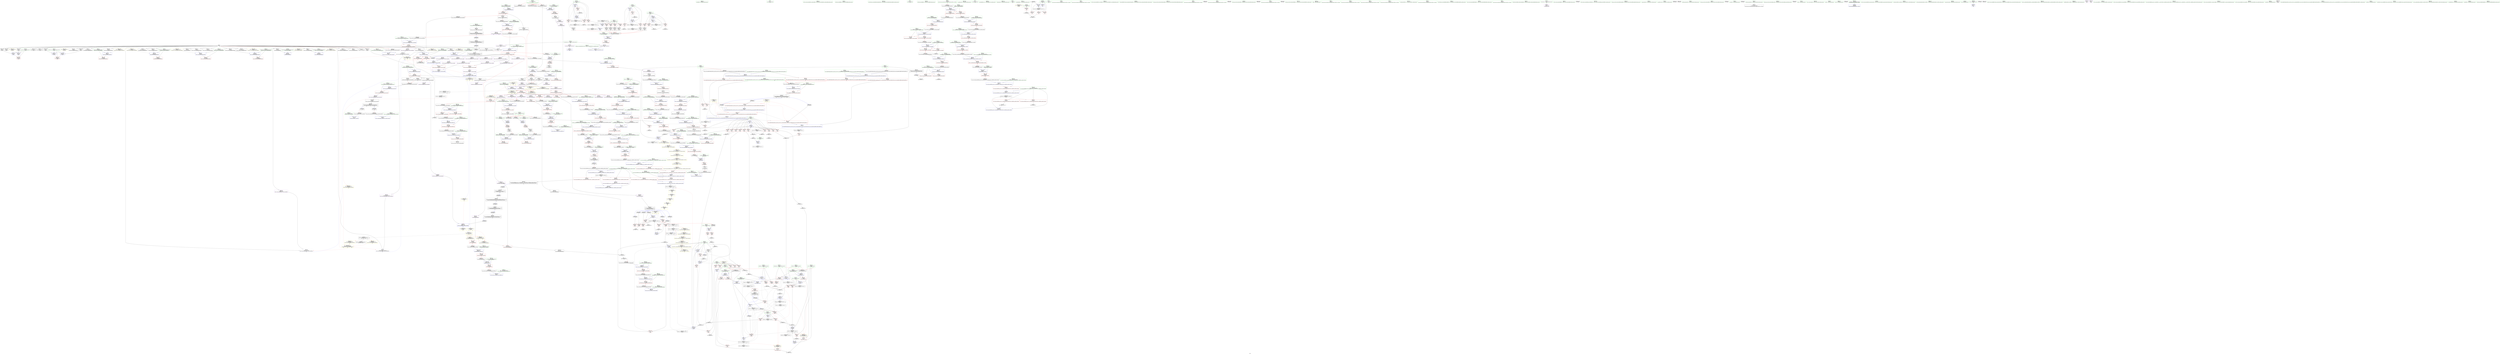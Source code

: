 digraph "SVFG" {
	label="SVFG";

	Node0x55dfdf031480 [shape=record,color=grey,label="{NodeID: 0\nNullPtr|{|<s31>60}}"];
	Node0x55dfdf031480 -> Node0x55dfdf075320[style=solid];
	Node0x55dfdf031480 -> Node0x55dfdf075420[style=solid];
	Node0x55dfdf031480 -> Node0x55dfdf0754f0[style=solid];
	Node0x55dfdf031480 -> Node0x55dfdf06f2b0[style=solid];
	Node0x55dfdf031480 -> Node0x55dfdf06f380[style=solid];
	Node0x55dfdf031480 -> Node0x55dfdf06f450[style=solid];
	Node0x55dfdf031480 -> Node0x55dfdf06f520[style=solid];
	Node0x55dfdf031480 -> Node0x55dfdf06f5f0[style=solid];
	Node0x55dfdf031480 -> Node0x55dfdf06f6c0[style=solid];
	Node0x55dfdf031480 -> Node0x55dfdf06f790[style=solid];
	Node0x55dfdf031480 -> Node0x55dfdf06f860[style=solid];
	Node0x55dfdf031480 -> Node0x55dfdf06f930[style=solid];
	Node0x55dfdf031480 -> Node0x55dfdf06fa00[style=solid];
	Node0x55dfdf031480 -> Node0x55dfdf06fad0[style=solid];
	Node0x55dfdf031480 -> Node0x55dfdf06fba0[style=solid];
	Node0x55dfdf031480 -> Node0x55dfdf06fc70[style=solid];
	Node0x55dfdf031480 -> Node0x55dfdf06fd40[style=solid];
	Node0x55dfdf031480 -> Node0x55dfdf06fe10[style=solid];
	Node0x55dfdf031480 -> Node0x55dfdf06fee0[style=solid];
	Node0x55dfdf031480 -> Node0x55dfdf06ffb0[style=solid];
	Node0x55dfdf031480 -> Node0x55dfdf070080[style=solid];
	Node0x55dfdf031480 -> Node0x55dfdf070150[style=solid];
	Node0x55dfdf031480 -> Node0x55dfdf070220[style=solid];
	Node0x55dfdf031480 -> Node0x55dfdf0702f0[style=solid];
	Node0x55dfdf031480 -> Node0x55dfdf0703c0[style=solid];
	Node0x55dfdf031480 -> Node0x55dfdf08a010[style=solid];
	Node0x55dfdf031480 -> Node0x55dfdf08de00[style=solid];
	Node0x55dfdf031480 -> Node0x55dfdf08ded0[style=solid];
	Node0x55dfdf031480 -> Node0x55dfdf08dfa0[style=solid];
	Node0x55dfdf031480 -> Node0x55dfdf0a35c0[style=solid];
	Node0x55dfdf031480 -> Node0x55dfdf0a72e0[style=solid];
	Node0x55dfdf031480:s31 -> Node0x55dfdf143ef0[style=solid,color=red];
	Node0x55dfdf0909e0 [shape=record,color=blue,label="{NodeID: 609\n1107\<--1104\n__first.addr\<--__first\n_ZSt8_DestroyIPiiEvT_S1_RSaIT0_E\n}"];
	Node0x55dfdf0909e0 -> Node0x55dfdf089b00[style=dashed];
	Node0x55dfdf0785b0 [shape=record,color=red,label="{NodeID: 443\n894\<--884\n\<--__x.addr\n_ZSt24__uninitialized_fill_n_aIPimiiET_S1_T0_RKT1_RSaIT2_E\n|{<s0>64}}"];
	Node0x55dfdf0785b0:s0 -> Node0x55dfdf13e750[style=solid,color=red];
	Node0x55dfdf0db3e0 [shape=record,color=yellow,style=double,label="{NodeID: 1384\n44V_2 = CSCHI(MR_44V_1)\npts\{859 \}\nCS[]|{<s0>66}}"];
	Node0x55dfdf0db3e0:s0 -> Node0x55dfdf0db280[style=dashed,color=blue];
	Node0x55dfdf07bb90 [shape=record,color=purple,label="{NodeID: 277\n646\<--645\n_M_impl\<--\n_ZNSt6vectorIiSaIiEE18_M_fill_initializeEmRKi\n}"];
	Node0x55dfdf06c430 [shape=record,color=green,label="{NodeID: 111\n667\<--668\nehselector.slot\<--ehselector.slot_field_insensitive\n_ZNSt12_Vector_baseIiSaIiEED2Ev\n}"];
	Node0x55dfdf06c430 -> Node0x55dfdf08db90[style=solid];
	Node0x55dfdf0a4460 [shape=record,color=grey,label="{NodeID: 886\n683 = Binary(682, 162, )\n|{<s0>51}}"];
	Node0x55dfdf0a4460:s0 -> Node0x55dfdf144220[style=solid,color=red];
	Node0x55dfdf08dd30 [shape=record,color=blue,label="{NodeID: 554\n706\<--703\n__a.addr\<--__a\n_ZNSt12_Vector_baseIiSaIiEE12_Vector_implC2ERKS0_\n}"];
	Node0x55dfdf08dd30 -> Node0x55dfdf0774a0[style=dashed];
	Node0x55dfdf1448b0 [shape=record,color=black,label="{NodeID: 1495\n468 = PHI(93, 73, 97, )\n1st arg _ZSt3minIiERKT_S2_S2_ }"];
	Node0x55dfdf1448b0 -> Node0x55dfdf08c8e0[style=solid];
	Node0x55dfdf075900 [shape=record,color=red,label="{NodeID: 388\n462\<--461\n\<--_M_start\n_ZNSt6vectorIiSaIiEEixEm\n}"];
	Node0x55dfdf075900 -> Node0x55dfdf07d320[style=solid];
	Node0x55dfdf070b40 [shape=record,color=black,label="{NodeID: 222\n304\<--303\nconv70\<--\n_Z4calcv\n|{<s0>22}}"];
	Node0x55dfdf070b40:s0 -> Node0x55dfdf142fd0[style=solid,color=red];
	Node0x55dfdf06cf30 [shape=record,color=green,label="{NodeID: 56\n166\<--167\n_ZNSaIiED2Ev\<--_ZNSaIiED2Ev_field_insensitive\n}"];
	Node0x55dfdf08b080 [shape=record,color=blue,label="{NodeID: 499\n93\<--242\nref.tmp38\<--add41\n_Z4calcv\n|{|<s4>17}}"];
	Node0x55dfdf08b080 -> Node0x55dfdf0800a0[style=dashed];
	Node0x55dfdf08b080 -> Node0x55dfdf080170[style=dashed];
	Node0x55dfdf08b080 -> Node0x55dfdf080650[style=dashed];
	Node0x55dfdf08b080 -> Node0x55dfdf0d0040[style=dashed];
	Node0x55dfdf08b080:s4 -> Node0x55dfdf0ebfb0[style=dashed,color=red];
	Node0x55dfdf13e750 [shape=record,color=black,label="{NodeID: 1440\n911 = PHI(894, )\n2nd arg _ZSt20uninitialized_fill_nIPimiET_S1_T0_RKT1_ }"];
	Node0x55dfdf13e750 -> Node0x55dfdf08f4c0[style=solid];
	Node0x55dfdf07e910 [shape=record,color=red,label="{NodeID: 333\n235\<--73\n\<--remainingLen\n_Z4calcv\n}"];
	Node0x55dfdf07e910 -> Node0x55dfdf0a84e0[style=solid];
	Node0x55dfdf073fc0 [shape=record,color=green,label="{NodeID: 167\n1030\<--1031\n__n.addr\<--__n.addr_field_insensitive\n_ZNSt12_Vector_baseIiSaIiEE13_M_deallocateEPim\n}"];
	Node0x55dfdf073fc0 -> Node0x55dfdf089620[style=solid];
	Node0x55dfdf073fc0 -> Node0x55dfdf090430[style=solid];
	Node0x55dfdf02f460 [shape=record,color=green,label="{NodeID: 1\n7\<--1\n__dso_handle\<--dummyObj\nGlob }"];
	Node0x55dfdf0cc440 [shape=record,color=black,label="{NodeID: 942\nMR_86V_3 = PHI(MR_86V_4, MR_86V_2, )\npts\{470 \}\n}"];
	Node0x55dfdf0cc440 -> Node0x55dfdf0759d0[style=dashed];
	Node0x55dfdf090ab0 [shape=record,color=blue,label="{NodeID: 610\n1109\<--1105\n__last.addr\<--__last\n_ZSt8_DestroyIPiiEvT_S1_RSaIT0_E\n}"];
	Node0x55dfdf090ab0 -> Node0x55dfdf089bd0[style=dashed];
	Node0x55dfdf078680 [shape=record,color=red,label="{NodeID: 444\n904\<--901\nthis1\<--this.addr\n_ZNSt12_Vector_baseIiSaIiEE19_M_get_Tp_allocatorEv\n}"];
	Node0x55dfdf078680 -> Node0x55dfdf07d0b0[style=solid];
	Node0x55dfdf132f80 [shape=record,color=black,label="{NodeID: 1385\n817 = PHI(807, )\n0th arg _ZNSt16allocator_traitsISaIiEE8allocateERS0_m }"];
	Node0x55dfdf132f80 -> Node0x55dfdf08ea30[style=solid];
	Node0x55dfdf07bc60 [shape=record,color=purple,label="{NodeID: 278\n647\<--645\n_M_start\<--\n_ZNSt6vectorIiSaIiEE18_M_fill_initializeEmRKi\n}"];
	Node0x55dfdf07bc60 -> Node0x55dfdf076ef0[style=solid];
	Node0x55dfdf06c500 [shape=record,color=green,label="{NodeID: 112\n685\<--686\n_ZNSt12_Vector_baseIiSaIiEE13_M_deallocateEPim\<--_ZNSt12_Vector_baseIiSaIiEE13_M_deallocateEPim_field_insensitive\n}"];
	Node0x55dfdf0a45e0 [shape=record,color=grey,label="{NodeID: 887\n313 = Binary(312, 185, )\n}"];
	Node0x55dfdf0a45e0 -> Node0x55dfdf08b970[style=solid];
	Node0x55dfdf08de00 [shape=record,color=blue, style = dotted,label="{NodeID: 555\n716\<--3\n_M_start\<--dummyVal\n_ZNSt12_Vector_baseIiSaIiEE12_Vector_implC2ERKS0_\n|{<s0>46}}"];
	Node0x55dfdf08de00:s0 -> Node0x55dfdf0fb4b0[style=dashed,color=blue];
	Node0x55dfdf144a70 [shape=record,color=black,label="{NodeID: 1496\n576 = PHI(380, )\n0th arg _ZN9__gnu_cxx13new_allocatorIiEC2Ev }"];
	Node0x55dfdf144a70 -> Node0x55dfdf08d100[style=solid];
	Node0x55dfdf0759d0 [shape=record,color=red,label="{NodeID: 389\n489\<--469\n\<--retval\n_ZSt3minIiERKT_S2_S2_\n}"];
	Node0x55dfdf0759d0 -> Node0x55dfdf0711c0[style=solid];
	Node0x55dfdf070c10 [shape=record,color=black,label="{NodeID: 223\n310\<--309\nconv74\<--\n_Z4calcv\n|{<s0>23}}"];
	Node0x55dfdf070c10:s0 -> Node0x55dfdf142fd0[style=solid,color=red];
	Node0x55dfdf06d030 [shape=record,color=green,label="{NodeID: 57\n181\<--182\n_ZNSt6vectorIiSaIiEEixEm\<--_ZNSt6vectorIiSaIiEEixEm_field_insensitive\n}"];
	Node0x55dfdf08b150 [shape=record,color=blue,label="{NodeID: 500\n65\<--247\nR\<--\n_Z4calcv\n}"];
	Node0x55dfdf08b150 -> Node0x55dfdf0e1460[style=dashed];
	Node0x55dfdf13e890 [shape=record,color=black,label="{NodeID: 1441\n590 = PHI(407, )\n0th arg _ZNSt12_Vector_baseIiSaIiEEC2EmRKS0_ }"];
	Node0x55dfdf13e890 -> Node0x55dfdf08d2a0[style=solid];
	Node0x55dfdf07e9e0 [shape=record,color=red,label="{NodeID: 334\n211\<--75\n\<--cov\n_Z4calcv\n}"];
	Node0x55dfdf07e9e0 -> Node0x55dfdf0a6260[style=solid];
	Node0x55dfdf074090 [shape=record,color=green,label="{NodeID: 168\n1044\<--1045\n_ZNSt16allocator_traitsISaIiEE10deallocateERS0_Pim\<--_ZNSt16allocator_traitsISaIiEE10deallocateERS0_Pim_field_insensitive\n}"];
	Node0x55dfdf0ea580 [shape=record,color=yellow,style=double,label="{NodeID: 1109\n44V_1 = ENCHI(MR_44V_0)\npts\{859 \}\nFun[_ZNSt6vectorIiSaIiEE18_M_fill_initializeEmRKi]|{<s0>50}}"];
	Node0x55dfdf0ea580:s0 -> Node0x55dfdf0e7f90[style=dashed,color=red];
	Node0x55dfdf068640 [shape=record,color=green,label="{NodeID: 2\n8\<--1\n_ZSt3cin\<--dummyObj\nGlob }"];
	Node0x55dfdf090b80 [shape=record,color=blue,label="{NodeID: 611\n1111\<--1106\n.addr\<--\n_ZSt8_DestroyIPiiEvT_S1_RSaIT0_E\n}"];
	Node0x55dfdf078750 [shape=record,color=red,label="{NodeID: 445\n925\<--912\n\<--__first.addr\n_ZSt20uninitialized_fill_nIPimiET_S1_T0_RKT1_\n|{<s0>65}}"];
	Node0x55dfdf078750:s0 -> Node0x55dfdf13c470[style=solid,color=red];
	Node0x55dfdf132220 [shape=record,color=black,label="{NodeID: 1386\n357 = PHI(568, )\n}"];
	Node0x55dfdf132220 -> Node0x55dfdf080b30[style=solid];
	Node0x55dfdf07bd30 [shape=record,color=purple,label="{NodeID: 279\n657\<--656\n_M_impl3\<--\n_ZNSt6vectorIiSaIiEE18_M_fill_initializeEmRKi\n}"];
	Node0x55dfdf06c600 [shape=record,color=green,label="{NodeID: 113\n704\<--705\nthis.addr\<--this.addr_field_insensitive\n_ZNSt12_Vector_baseIiSaIiEE12_Vector_implC2ERKS0_\n}"];
	Node0x55dfdf06c600 -> Node0x55dfdf0773d0[style=solid];
	Node0x55dfdf06c600 -> Node0x55dfdf08dc60[style=solid];
	Node0x55dfdf0a4760 [shape=record,color=grey,label="{NodeID: 888\n256 = Binary(254, 255, )\n}"];
	Node0x55dfdf0a4760 -> Node0x55dfdf08b2f0[style=solid];
	Node0x55dfdf08ded0 [shape=record,color=blue, style = dotted,label="{NodeID: 556\n718\<--3\n_M_finish\<--dummyVal\n_ZNSt12_Vector_baseIiSaIiEE12_Vector_implC2ERKS0_\n|{<s0>46}}"];
	Node0x55dfdf08ded0:s0 -> Node0x55dfdf0fb4b0[style=dashed,color=blue];
	Node0x55dfdf144b80 [shape=record,color=black,label="{NodeID: 1497\n953 = PHI(945, )\n0th arg _ZSt6fill_nIPimiET_S1_T0_RKT1_ }"];
	Node0x55dfdf144b80 -> Node0x55dfdf08f8d0[style=solid];
	Node0x55dfdf075aa0 [shape=record,color=red,label="{NodeID: 390\n479\<--471\n\<--__a.addr\n_ZSt3minIiERKT_S2_S2_\n}"];
	Node0x55dfdf075aa0 -> Node0x55dfdf075eb0[style=solid];
	Node0x55dfdf070ce0 [shape=record,color=black,label="{NodeID: 224\n380\<--379\n\<--this1\n_ZNSaIiEC2Ev\n|{<s0>31}}"];
	Node0x55dfdf070ce0:s0 -> Node0x55dfdf144a70[style=solid,color=red];
	Node0x55dfdf06d130 [shape=record,color=green,label="{NodeID: 58\n225\<--226\n_ZNSt6vectorIiSaIiEED2Ev\<--_ZNSt6vectorIiSaIiEED2Ev_field_insensitive\n}"];
	Node0x55dfdf08b220 [shape=record,color=blue,label="{NodeID: 501\n95\<--251\nlen\<--\n_Z4calcv\n}"];
	Node0x55dfdf08b220 -> Node0x55dfdf07f610[style=dashed];
	Node0x55dfdf08b220 -> Node0x55dfdf07f6e0[style=dashed];
	Node0x55dfdf08b220 -> Node0x55dfdf08b220[style=dashed];
	Node0x55dfdf08b220 -> Node0x55dfdf0d7840[style=dashed];
	Node0x55dfdf13e9d0 [shape=record,color=black,label="{NodeID: 1442\n591 = PHI(408, )\n1st arg _ZNSt12_Vector_baseIiSaIiEEC2EmRKS0_ }"];
	Node0x55dfdf13e9d0 -> Node0x55dfdf08d370[style=solid];
	Node0x55dfdf07eab0 [shape=record,color=red,label="{NodeID: 335\n229\<--75\n\<--cov\n_Z4calcv\n}"];
	Node0x55dfdf07eab0 -> Node0x55dfdf0a5de0[style=solid];
	Node0x55dfdf074190 [shape=record,color=green,label="{NodeID: 169\n1051\<--1052\n__cxa_begin_catch\<--__cxa_begin_catch_field_insensitive\n}"];
	Node0x55dfdf0ea660 [shape=record,color=yellow,style=double,label="{NodeID: 1110\n46V_1 = ENCHI(MR_46V_0)\npts\{780000 \}\nFun[_ZNSt6vectorIiSaIiEE18_M_fill_initializeEmRKi]}"];
	Node0x55dfdf0ea660 -> Node0x55dfdf076ef0[style=dashed];
	Node0x55dfdf0686d0 [shape=record,color=green,label="{NodeID: 3\n9\<--1\n_ZSt4cout\<--dummyObj\nGlob }"];
	Node0x55dfdf0cce40 [shape=record,color=black,label="{NodeID: 944\nMR_10V_4 = PHI(MR_10V_8, MR_10V_3, )\npts\{66 \}\n|{|<s5>17}}"];
	Node0x55dfdf0cce40 -> Node0x55dfdf07ddb0[style=dashed];
	Node0x55dfdf0cce40 -> Node0x55dfdf0800a0[style=dashed];
	Node0x55dfdf0cce40 -> Node0x55dfdf08b150[style=dashed];
	Node0x55dfdf0cce40 -> Node0x55dfdf0d4140[style=dashed];
	Node0x55dfdf0cce40 -> Node0x55dfdf0e1460[style=dashed];
	Node0x55dfdf0cce40:s5 -> Node0x55dfdf0ebed0[style=dashed,color=red];
	Node0x55dfdf090c50 [shape=record,color=blue,label="{NodeID: 612\n1125\<--1123\n__first.addr\<--__first\n_ZSt8_DestroyIPiEvT_S1_\n}"];
	Node0x55dfdf090c50 -> Node0x55dfdf089ca0[style=dashed];
	Node0x55dfdf078820 [shape=record,color=red,label="{NodeID: 446\n926\<--914\n\<--__n.addr\n_ZSt20uninitialized_fill_nIPimiET_S1_T0_RKT1_\n|{<s0>65}}"];
	Node0x55dfdf078820:s0 -> Node0x55dfdf13c580[style=solid,color=red];
	Node0x55dfdf13a4d0 [shape=record,color=black,label="{NodeID: 1387\n361 = PHI(568, )\n}"];
	Node0x55dfdf13a4d0 -> Node0x55dfdf080c00[style=solid];
	Node0x55dfdf07be00 [shape=record,color=purple,label="{NodeID: 280\n658\<--656\n_M_finish\<--\n_ZNSt6vectorIiSaIiEE18_M_fill_initializeEmRKi\n}"];
	Node0x55dfdf07be00 -> Node0x55dfdf08d920[style=solid];
	Node0x55dfdf06c6d0 [shape=record,color=green,label="{NodeID: 114\n706\<--707\n__a.addr\<--__a.addr_field_insensitive\n_ZNSt12_Vector_baseIiSaIiEE12_Vector_implC2ERKS0_\n}"];
	Node0x55dfdf06c6d0 -> Node0x55dfdf0774a0[style=solid];
	Node0x55dfdf06c6d0 -> Node0x55dfdf08dd30[style=solid];
	Node0x55dfdf0e73a0 [shape=record,color=yellow,style=double,label="{NodeID: 1055\n22V_1 = ENCHI(MR_22V_0)\npts\{80 \}\nFun[_ZSt10__fill_n_aIPimiEN9__gnu_cxx11__enable_ifIXsr11__is_scalarIT1_EE7__valueET_E6__typeES4_T0_RKS3_]}"];
	Node0x55dfdf0e73a0 -> Node0x55dfdf079520[style=dashed];
	Node0x55dfdf0a48e0 [shape=record,color=grey,label="{NodeID: 889\n169 = Binary(168, 54, )\n}"];
	Node0x55dfdf0a48e0 -> Node0x55dfdf0a78e0[style=solid];
	Node0x55dfdf08dfa0 [shape=record,color=blue, style = dotted,label="{NodeID: 557\n720\<--3\n_M_end_of_storage\<--dummyVal\n_ZNSt12_Vector_baseIiSaIiEE12_Vector_implC2ERKS0_\n|{<s0>46}}"];
	Node0x55dfdf08dfa0:s0 -> Node0x55dfdf0fb4b0[style=dashed,color=blue];
	Node0x55dfdf144c90 [shape=record,color=black,label="{NodeID: 1498\n954 = PHI(946, )\n1st arg _ZSt6fill_nIPimiET_S1_T0_RKT1_ }"];
	Node0x55dfdf144c90 -> Node0x55dfdf08f9a0[style=solid];
	Node0x55dfdf075b70 [shape=record,color=red,label="{NodeID: 391\n486\<--471\n\<--__a.addr\n_ZSt3minIiERKT_S2_S2_\n}"];
	Node0x55dfdf075b70 -> Node0x55dfdf08ca80[style=solid];
	Node0x55dfdf070db0 [shape=record,color=black,label="{NodeID: 225\n407\<--406\n\<--this1\n_ZNSt6vectorIiSaIiEEC2EmRKiRKS0_\n|{<s0>32}}"];
	Node0x55dfdf070db0:s0 -> Node0x55dfdf13e890[style=solid,color=red];
	Node0x55dfdf06d230 [shape=record,color=green,label="{NodeID: 59\n245\<--246\n_ZSt3minIiERKT_S2_S2_\<--_ZSt3minIiERKT_S2_S2__field_insensitive\n}"];
	Node0x55dfdf08b2f0 [shape=record,color=blue,label="{NodeID: 502\n97\<--256\nused\<--add48\n_Z4calcv\n}"];
	Node0x55dfdf08b2f0 -> Node0x55dfdf0da040[style=dashed];
	Node0x55dfdf13eb10 [shape=record,color=black,label="{NodeID: 1443\n592 = PHI(409, )\n2nd arg _ZNSt12_Vector_baseIiSaIiEEC2EmRKS0_ }"];
	Node0x55dfdf13eb10 -> Node0x55dfdf08d440[style=solid];
	Node0x55dfdf07eb80 [shape=record,color=red,label="{NodeID: 336\n261\<--75\n\<--cov\n_Z4calcv\n}"];
	Node0x55dfdf07eb80 -> Node0x55dfdf0a5ae0[style=solid];
	Node0x55dfdf074290 [shape=record,color=green,label="{NodeID: 170\n1054\<--1055\n_ZSt9terminatev\<--_ZSt9terminatev_field_insensitive\n}"];
	Node0x55dfdf068980 [shape=record,color=green,label="{NodeID: 4\n10\<--1\n.str\<--dummyObj\nGlob }"];
	Node0x55dfdf090d20 [shape=record,color=blue,label="{NodeID: 613\n1127\<--1124\n__last.addr\<--__last\n_ZSt8_DestroyIPiEvT_S1_\n}"];
	Node0x55dfdf090d20 -> Node0x55dfdf089d70[style=dashed];
	Node0x55dfdf0788f0 [shape=record,color=red,label="{NodeID: 447\n927\<--916\n\<--__x.addr\n_ZSt20uninitialized_fill_nIPimiET_S1_T0_RKT1_\n|{<s0>65}}"];
	Node0x55dfdf0788f0:s0 -> Node0x55dfdf13c690[style=solid,color=red];
	Node0x55dfdf13a610 [shape=record,color=black,label="{NodeID: 1388\n809 = PHI(816, )\n}"];
	Node0x55dfdf13a610 -> Node0x55dfdf0a35c0[style=solid];
	Node0x55dfdf07bed0 [shape=record,color=purple,label="{NodeID: 281\n671\<--670\n_M_impl\<--this1\n_ZNSt12_Vector_baseIiSaIiEED2Ev\n}"];
	Node0x55dfdf071310 [shape=record,color=green,label="{NodeID: 115\n714\<--715\n_ZNSaIiEC2ERKS_\<--_ZNSaIiEC2ERKS__field_insensitive\n}"];
	Node0x55dfdf0a4a60 [shape=record,color=grey,label="{NodeID: 890\n561 = Binary(560, 51, )\n}"];
	Node0x55dfdf0a4a60 -> Node0x55dfdf08cf60[style=solid];
	Node0x55dfdf08e070 [shape=record,color=blue,label="{NodeID: 558\n726\<--724\nthis.addr\<--this\n_ZNSt12_Vector_baseIiSaIiEE17_M_create_storageEm\n}"];
	Node0x55dfdf08e070 -> Node0x55dfdf077570[style=dashed];
	Node0x55dfdf144da0 [shape=record,color=black,label="{NodeID: 1499\n955 = PHI(947, )\n2nd arg _ZSt6fill_nIPimiET_S1_T0_RKT1_ }"];
	Node0x55dfdf144da0 -> Node0x55dfdf08fa70[style=solid];
	Node0x55dfdf075c40 [shape=record,color=red,label="{NodeID: 392\n477\<--473\n\<--__b.addr\n_ZSt3minIiERKT_S2_S2_\n}"];
	Node0x55dfdf075c40 -> Node0x55dfdf075de0[style=solid];
	Node0x55dfdf070e80 [shape=record,color=black,label="{NodeID: 226\n424\<--406\n\<--this1\n_ZNSt6vectorIiSaIiEEC2EmRKiRKS0_\n|{<s0>34}}"];
	Node0x55dfdf070e80:s0 -> Node0x55dfdf13cfd0[style=solid,color=red];
	Node0x55dfdf06d330 [shape=record,color=green,label="{NodeID: 60\n342\<--343\n__a.addr\<--__a.addr_field_insensitive\n_ZSt4swapIiENSt9enable_ifIXsr6__and_ISt6__not_ISt15__is_tuple_likeIT_EESt21is_move_constructibleIS3_ESt18is_move_assignableIS3_EEE5valueEvE4typeERS3_SC_\n}"];
	Node0x55dfdf06d330 -> Node0x55dfdf080720[style=solid];
	Node0x55dfdf06d330 -> Node0x55dfdf0807f0[style=solid];
	Node0x55dfdf06d330 -> Node0x55dfdf08bbe0[style=solid];
	Node0x55dfdf08b3c0 [shape=record,color=blue,label="{NodeID: 503\n75\<--262\ncov\<--add50\n_Z4calcv\n}"];
	Node0x55dfdf08b3c0 -> Node0x55dfdf07ec50[style=dashed];
	Node0x55dfdf08b3c0 -> Node0x55dfdf07ed20[style=dashed];
	Node0x55dfdf08b3c0 -> Node0x55dfdf08a5f0[style=dashed];
	Node0x55dfdf08b3c0 -> Node0x55dfdf08b8a0[style=dashed];
	Node0x55dfdf08b3c0 -> Node0x55dfdf0d5a40[style=dashed];
	Node0x55dfdf13ec50 [shape=record,color=black,label="{NodeID: 1444\n439 = PHI(81, 81, 761, )\n0th arg _ZNSaIiED2Ev }"];
	Node0x55dfdf13ec50 -> Node0x55dfdf08c5a0[style=solid];
	Node0x55dfdf07ec50 [shape=record,color=red,label="{NodeID: 337\n265\<--75\n\<--cov\n_Z4calcv\n}"];
	Node0x55dfdf07ec50 -> Node0x55dfdf0a8060[style=solid];
	Node0x55dfdf074390 [shape=record,color=green,label="{NodeID: 171\n1064\<--1065\n__a.addr\<--__a.addr_field_insensitive\n_ZNSt16allocator_traitsISaIiEE10deallocateERS0_Pim\n}"];
	Node0x55dfdf074390 -> Node0x55dfdf0896f0[style=solid];
	Node0x55dfdf074390 -> Node0x55dfdf090500[style=solid];
	Node0x55dfdf068a10 [shape=record,color=green,label="{NodeID: 5\n12\<--1\n.str.1\<--dummyObj\nGlob }"];
	Node0x55dfdf090df0 [shape=record,color=blue,label="{NodeID: 614\n1140\<--1138\n.addr\<--\n_ZNSt12_Destroy_auxILb1EE9__destroyIPiEEvT_S3_\n}"];
	Node0x55dfdf0789c0 [shape=record,color=red,label="{NodeID: 448\n945\<--936\n\<--__first.addr\n_ZNSt22__uninitialized_fill_nILb1EE15__uninit_fill_nIPimiEET_S3_T0_RKT1_\n|{<s0>66}}"];
	Node0x55dfdf0789c0:s0 -> Node0x55dfdf144b80[style=solid,color=red];
	Node0x55dfdf13a750 [shape=record,color=black,label="{NodeID: 1389\n828 = PHI(832, )\n}"];
	Node0x55dfdf13a750 -> Node0x55dfdf07a440[style=solid];
	Node0x55dfdf07bfa0 [shape=record,color=purple,label="{NodeID: 282\n672\<--670\n_M_start\<--this1\n_ZNSt12_Vector_baseIiSaIiEED2Ev\n}"];
	Node0x55dfdf07bfa0 -> Node0x55dfdf077160[style=solid];
	Node0x55dfdf071410 [shape=record,color=green,label="{NodeID: 116\n726\<--727\nthis.addr\<--this.addr_field_insensitive\n_ZNSt12_Vector_baseIiSaIiEE17_M_create_storageEm\n}"];
	Node0x55dfdf071410 -> Node0x55dfdf077570[style=solid];
	Node0x55dfdf071410 -> Node0x55dfdf08e070[style=solid];
	Node0x55dfdf0a4be0 [shape=record,color=grey,label="{NodeID: 891\n145 = Binary(144, 54, )\n}"];
	Node0x55dfdf0a4be0 -> Node0x55dfdf08a450[style=solid];
	Node0x55dfdf08e140 [shape=record,color=blue,label="{NodeID: 559\n728\<--725\n__n.addr\<--__n\n_ZNSt12_Vector_baseIiSaIiEE17_M_create_storageEm\n}"];
	Node0x55dfdf08e140 -> Node0x55dfdf077640[style=dashed];
	Node0x55dfdf08e140 -> Node0x55dfdf077710[style=dashed];
	Node0x55dfdf075d10 [shape=record,color=red,label="{NodeID: 393\n483\<--473\n\<--__b.addr\n_ZSt3minIiERKT_S2_S2_\n}"];
	Node0x55dfdf075d10 -> Node0x55dfdf08c9b0[style=solid];
	Node0x55dfdf070f50 [shape=record,color=black,label="{NodeID: 227\n444\<--443\n\<--this1\n_ZNSaIiED2Ev\n|{<s0>35}}"];
	Node0x55dfdf070f50:s0 -> Node0x55dfdf13ce90[style=solid,color=red];
	Node0x55dfdf06d400 [shape=record,color=green,label="{NodeID: 61\n344\<--345\n__b.addr\<--__b.addr_field_insensitive\n_ZSt4swapIiENSt9enable_ifIXsr6__and_ISt6__not_ISt15__is_tuple_likeIT_EESt21is_move_constructibleIS3_ESt18is_move_assignableIS3_EEE5valueEvE4typeERS3_SC_\n}"];
	Node0x55dfdf06d400 -> Node0x55dfdf0808c0[style=solid];
	Node0x55dfdf06d400 -> Node0x55dfdf080990[style=solid];
	Node0x55dfdf06d400 -> Node0x55dfdf08bcb0[style=solid];
	Node0x55dfdf08b490 [shape=record,color=blue,label="{NodeID: 504\n99\<--171\nmid\<--\n_Z4calcv\n}"];
	Node0x55dfdf08b490 -> Node0x55dfdf0e3c60[style=dashed];
	Node0x55dfdf13ef30 [shape=record,color=black,label="{NodeID: 1445\n782 = PHI(774, )\n0th arg _ZN9__gnu_cxx13new_allocatorIiEC2ERKS1_ }"];
	Node0x55dfdf13ef30 -> Node0x55dfdf08e6f0[style=solid];
	Node0x55dfdf07ed20 [shape=record,color=red,label="{NodeID: 338\n300\<--75\n\<--cov\n_Z4calcv\n}"];
	Node0x55dfdf07ed20 -> Node0x55dfdf0a3e60[style=solid];
	Node0x55dfdf074460 [shape=record,color=green,label="{NodeID: 172\n1066\<--1067\n__p.addr\<--__p.addr_field_insensitive\n_ZNSt16allocator_traitsISaIiEE10deallocateERS0_Pim\n}"];
	Node0x55dfdf074460 -> Node0x55dfdf0897c0[style=solid];
	Node0x55dfdf074460 -> Node0x55dfdf0905d0[style=solid];
	Node0x55dfdf068aa0 [shape=record,color=green,label="{NodeID: 6\n15\<--1\n\<--dummyObj\nCan only get source location for instruction, argument, global var or function.}"];
	Node0x55dfdf090ec0 [shape=record,color=blue,label="{NodeID: 615\n1142\<--1139\n.addr1\<--\n_ZNSt12_Destroy_auxILb1EE9__destroyIPiEEvT_S3_\n}"];
	Node0x55dfdf078a90 [shape=record,color=red,label="{NodeID: 449\n946\<--938\n\<--__n.addr\n_ZNSt22__uninitialized_fill_nILb1EE15__uninit_fill_nIPimiEET_S3_T0_RKT1_\n|{<s0>66}}"];
	Node0x55dfdf078a90:s0 -> Node0x55dfdf144c90[style=solid,color=red];
	Node0x55dfdf13a890 [shape=record,color=black,label="{NodeID: 1390\n847 = PHI(864, )\n}"];
	Node0x55dfdf13a890 -> Node0x55dfdf0a81e0[style=solid];
	Node0x55dfdf07c070 [shape=record,color=purple,label="{NodeID: 283\n674\<--670\n_M_impl2\<--this1\n_ZNSt12_Vector_baseIiSaIiEED2Ev\n}"];
	Node0x55dfdf0714e0 [shape=record,color=green,label="{NodeID: 117\n728\<--729\n__n.addr\<--__n.addr_field_insensitive\n_ZNSt12_Vector_baseIiSaIiEE17_M_create_storageEm\n}"];
	Node0x55dfdf0714e0 -> Node0x55dfdf077640[style=solid];
	Node0x55dfdf0714e0 -> Node0x55dfdf077710[style=solid];
	Node0x55dfdf0714e0 -> Node0x55dfdf08e140[style=solid];
	Node0x55dfdf0a4d60 [shape=record,color=grey,label="{NodeID: 892\n547 = Binary(546, 51, )\n}"];
	Node0x55dfdf0a4d60 -> Node0x55dfdf0a7be0[style=solid];
	Node0x55dfdf08e210 [shape=record,color=blue,label="{NodeID: 560\n738\<--734\n_M_start\<--call\n_ZNSt12_Vector_baseIiSaIiEE17_M_create_storageEm\n|{|<s2>47}}"];
	Node0x55dfdf08e210 -> Node0x55dfdf0777e0[style=dashed];
	Node0x55dfdf08e210 -> Node0x55dfdf0778b0[style=dashed];
	Node0x55dfdf08e210:s2 -> Node0x55dfdf0fb610[style=dashed,color=blue];
	Node0x55dfdf075de0 [shape=record,color=red,label="{NodeID: 394\n478\<--477\n\<--\n_ZSt3minIiERKT_S2_S2_\n}"];
	Node0x55dfdf075de0 -> Node0x55dfdf0a7460[style=solid];
	Node0x55dfdf071020 [shape=record,color=black,label="{NodeID: 228\n459\<--458\n\<--this1\n_ZNSt6vectorIiSaIiEEixEm\n}"];
	Node0x55dfdf071020 -> Node0x55dfdf07b5e0[style=solid];
	Node0x55dfdf071020 -> Node0x55dfdf07b6b0[style=solid];
	Node0x55dfdf06d4d0 [shape=record,color=green,label="{NodeID: 62\n346\<--347\n__tmp\<--__tmp_field_insensitive\n_ZSt4swapIiENSt9enable_ifIXsr6__and_ISt6__not_ISt15__is_tuple_likeIT_EESt21is_move_constructibleIS3_ESt18is_move_assignableIS3_EEE5valueEvE4typeERS3_SC_\n|{|<s1>30}}"];
	Node0x55dfdf06d4d0 -> Node0x55dfdf08bd80[style=solid];
	Node0x55dfdf06d4d0:s1 -> Node0x55dfdf1435f0[style=solid,color=red];
	Node0x55dfdf0e0560 [shape=record,color=black,label="{NodeID: 1003\nMR_44V_2 = PHI(MR_44V_3, MR_44V_1, )\npts\{859 \}\n|{|<s1>68}}"];
	Node0x55dfdf0e0560 -> Node0x55dfdf08ff50[style=dashed];
	Node0x55dfdf0e0560:s1 -> Node0x55dfdf0db3e0[style=dashed,color=blue];
	Node0x55dfdf08b560 [shape=record,color=blue,label="{NodeID: 505\n101\<--51\ni52\<--\n_Z4calcv\n}"];
	Node0x55dfdf08b560 -> Node0x55dfdf07fbc0[style=dashed];
	Node0x55dfdf08b560 -> Node0x55dfdf07fc90[style=dashed];
	Node0x55dfdf08b560 -> Node0x55dfdf07fd60[style=dashed];
	Node0x55dfdf08b560 -> Node0x55dfdf07fe30[style=dashed];
	Node0x55dfdf08b560 -> Node0x55dfdf08b700[style=dashed];
	Node0x55dfdf08b560 -> Node0x55dfdf0daa40[style=dashed];
	Node0x55dfdf13f040 [shape=record,color=black,label="{NodeID: 1446\n783 = PHI(776, )\n1st arg _ZN9__gnu_cxx13new_allocatorIiEC2ERKS1_ }"];
	Node0x55dfdf13f040 -> Node0x55dfdf08e7c0[style=solid];
	Node0x55dfdf07edf0 [shape=record,color=red,label="{NodeID: 339\n331\<--83\nexn\<--exn.slot\n_Z4calcv\n}"];
	Node0x55dfdf074530 [shape=record,color=green,label="{NodeID: 173\n1068\<--1069\n__n.addr\<--__n.addr_field_insensitive\n_ZNSt16allocator_traitsISaIiEE10deallocateERS0_Pim\n}"];
	Node0x55dfdf074530 -> Node0x55dfdf089890[style=solid];
	Node0x55dfdf074530 -> Node0x55dfdf0906a0[style=solid];
	Node0x55dfdf0eaa10 [shape=record,color=yellow,style=double,label="{NodeID: 1114\n46V_1 = ENCHI(MR_46V_0)\npts\{780000 \}\nFun[_ZNSt6vectorIiSaIiEEixEm]}"];
	Node0x55dfdf0eaa10 -> Node0x55dfdf075900[style=dashed];
	Node0x55dfdf069370 [shape=record,color=green,label="{NodeID: 7\n51\<--1\n\<--dummyObj\nCan only get source location for instruction, argument, global var or function.}"];
	Node0x55dfdf078b60 [shape=record,color=red,label="{NodeID: 450\n947\<--940\n\<--__x.addr\n_ZNSt22__uninitialized_fill_nILb1EE15__uninit_fill_nIPimiEET_S3_T0_RKT1_\n|{<s0>66}}"];
	Node0x55dfdf078b60:s0 -> Node0x55dfdf144da0[style=solid,color=red];
	Node0x55dfdf13a9d0 [shape=record,color=black,label="{NodeID: 1391\n510 = PHI(899, )\n|{<s0>37}}"];
	Node0x55dfdf13a9d0:s0 -> Node0x55dfdf13f850[style=solid,color=red];
	Node0x55dfdf07c140 [shape=record,color=purple,label="{NodeID: 284\n675\<--670\n_M_end_of_storage\<--this1\n_ZNSt12_Vector_baseIiSaIiEED2Ev\n}"];
	Node0x55dfdf07c140 -> Node0x55dfdf077230[style=solid];
	Node0x55dfdf0715b0 [shape=record,color=green,label="{NodeID: 118\n735\<--736\n_ZNSt12_Vector_baseIiSaIiEE11_M_allocateEm\<--_ZNSt12_Vector_baseIiSaIiEE11_M_allocateEm_field_insensitive\n}"];
	Node0x55dfdf0a4ee0 [shape=record,color=grey,label="{NodeID: 893\n149 = Binary(147, 148, )\n}"];
	Node0x55dfdf0a4ee0 -> Node0x55dfdf08a520[style=solid];
	Node0x55dfdf08e2e0 [shape=record,color=blue,label="{NodeID: 561\n744\<--742\n_M_finish\<--\n_ZNSt12_Vector_baseIiSaIiEE17_M_create_storageEm\n|{<s0>47}}"];
	Node0x55dfdf08e2e0:s0 -> Node0x55dfdf0fb610[style=dashed,color=blue];
	Node0x55dfdf075eb0 [shape=record,color=red,label="{NodeID: 395\n480\<--479\n\<--\n_ZSt3minIiERKT_S2_S2_\n}"];
	Node0x55dfdf075eb0 -> Node0x55dfdf0a7460[style=solid];
	Node0x55dfdf0710f0 [shape=record,color=black,label="{NodeID: 229\n449\<--464\n_ZNSt6vectorIiSaIiEEixEm_ret\<--add.ptr\n_ZNSt6vectorIiSaIiEEixEm\n|{<s0>12|<s1>14|<s2>19|<s3>20|<s4>21|<s5>22|<s6>23}}"];
	Node0x55dfdf0710f0:s0 -> Node0x55dfdf1426b0[style=solid,color=blue];
	Node0x55dfdf0710f0:s1 -> Node0x55dfdf142820[style=solid,color=blue];
	Node0x55dfdf0710f0:s2 -> Node0x55dfdf141e50[style=solid,color=blue];
	Node0x55dfdf0710f0:s3 -> Node0x55dfdf142050[style=solid,color=blue];
	Node0x55dfdf0710f0:s4 -> Node0x55dfdf142190[style=solid,color=blue];
	Node0x55dfdf0710f0:s5 -> Node0x55dfdf1422d0[style=solid,color=blue];
	Node0x55dfdf0710f0:s6 -> Node0x55dfdf142410[style=solid,color=blue];
	Node0x55dfdf06d5a0 [shape=record,color=green,label="{NodeID: 63\n352\<--353\n_ZSt4moveIRiEONSt16remove_referenceIT_E4typeEOS2_\<--_ZSt4moveIRiEONSt16remove_referenceIT_E4typeEOS2__field_insensitive\n}"];
	Node0x55dfdf0e0a60 [shape=record,color=black,label="{NodeID: 1004\nMR_228V_3 = PHI(MR_228V_4, MR_228V_2, )\npts\{980 \}\n}"];
	Node0x55dfdf0e0a60 -> Node0x55dfdf078ea0[style=dashed];
	Node0x55dfdf0e0a60 -> Node0x55dfdf078f70[style=dashed];
	Node0x55dfdf0e0a60 -> Node0x55dfdf079040[style=dashed];
	Node0x55dfdf0e0a60 -> Node0x55dfdf0900f0[style=dashed];
	Node0x55dfdf08b630 [shape=record,color=blue,label="{NodeID: 506\n99\<--285\nmid\<--\n_Z4calcv\n}"];
	Node0x55dfdf08b630 -> Node0x55dfdf0e3c60[style=dashed];
	Node0x55dfdf13f150 [shape=record,color=black,label="{NodeID: 1447\n865 = PHI(845, )\n0th arg _ZNK9__gnu_cxx13new_allocatorIiE8max_sizeEv }"];
	Node0x55dfdf13f150 -> Node0x55dfdf08ee40[style=solid];
	Node0x55dfdf07eec0 [shape=record,color=red,label="{NodeID: 340\n332\<--85\nsel\<--ehselector.slot\n_Z4calcv\n}"];
	Node0x55dfdf074600 [shape=record,color=green,label="{NodeID: 174\n1078\<--1079\n_ZN9__gnu_cxx13new_allocatorIiE10deallocateEPim\<--_ZN9__gnu_cxx13new_allocatorIiE10deallocateEPim_field_insensitive\n}"];
	Node0x55dfdf069400 [shape=record,color=green,label="{NodeID: 8\n54\<--1\n\<--dummyObj\nCan only get source location for instruction, argument, global var or function.}"];
	Node0x55dfdf078c30 [shape=record,color=red,label="{NodeID: 451\n965\<--956\n\<--__first.addr\n_ZSt6fill_nIPimiET_S1_T0_RKT1_\n|{<s0>67}}"];
	Node0x55dfdf078c30:s0 -> Node0x55dfdf13cad0[style=solid,color=red];
	Node0x55dfdf13ab10 [shape=record,color=black,label="{NodeID: 1392\n542 = PHI()\n}"];
	Node0x55dfdf07c210 [shape=record,color=purple,label="{NodeID: 285\n677\<--670\n_M_impl3\<--this1\n_ZNSt12_Vector_baseIiSaIiEED2Ev\n}"];
	Node0x55dfdf0716b0 [shape=record,color=green,label="{NodeID: 119\n757\<--758\nthis.addr\<--this.addr_field_insensitive\n_ZNSt12_Vector_baseIiSaIiEE12_Vector_implD2Ev\n}"];
	Node0x55dfdf0716b0 -> Node0x55dfdf077980[style=solid];
	Node0x55dfdf0716b0 -> Node0x55dfdf08e480[style=solid];
	Node0x55dfdf0a5060 [shape=record,color=grey,label="{NodeID: 894\n153 = Binary(151, 152, )\n}"];
	Node0x55dfdf0a5060 -> Node0x55dfdf08a5f0[style=solid];
	Node0x55dfdf08e3b0 [shape=record,color=blue,label="{NodeID: 562\n752\<--750\n_M_end_of_storage\<--add.ptr\n_ZNSt12_Vector_baseIiSaIiEE17_M_create_storageEm\n|{<s0>47}}"];
	Node0x55dfdf08e3b0:s0 -> Node0x55dfdf0fb610[style=dashed,color=blue];
	Node0x55dfdf075f80 [shape=record,color=red,label="{NodeID: 396\n500\<--493\nthis1\<--this.addr\n_ZNSt6vectorIiSaIiEED2Ev\n}"];
	Node0x55dfdf075f80 -> Node0x55dfdf0795e0[style=solid];
	Node0x55dfdf075f80 -> Node0x55dfdf079670[style=solid];
	Node0x55dfdf075f80 -> Node0x55dfdf079740[style=solid];
	Node0x55dfdf075f80 -> Node0x55dfdf079810[style=solid];
	Node0x55dfdf075f80 -> Node0x55dfdf0798e0[style=solid];
	Node0x55dfdf0711c0 [shape=record,color=black,label="{NodeID: 230\n466\<--489\n_ZSt3minIiERKT_S2_S2__ret\<--\n_ZSt3minIiERKT_S2_S2_\n|{<s0>17|<s1>18|<s2>24}}"];
	Node0x55dfdf0711c0:s0 -> Node0x55dfdf141940[style=solid,color=blue];
	Node0x55dfdf0711c0:s1 -> Node0x55dfdf142a40[style=solid,color=blue];
	Node0x55dfdf0711c0:s2 -> Node0x55dfdf142b50[style=solid,color=blue];
	Node0x55dfdf06d6a0 [shape=record,color=green,label="{NodeID: 64\n376\<--377\nthis.addr\<--this.addr_field_insensitive\n_ZNSaIiEC2Ev\n}"];
	Node0x55dfdf06d6a0 -> Node0x55dfdf080cd0[style=solid];
	Node0x55dfdf06d6a0 -> Node0x55dfdf08bff0[style=solid];
	Node0x55dfdf0e0f60 [shape=record,color=black,label="{NodeID: 1005\nMR_236V_3 = PHI(MR_236V_4, MR_236V_2, )\npts\{988 \}\n}"];
	Node0x55dfdf0e0f60 -> Node0x55dfdf079380[style=dashed];
	Node0x55dfdf0e0f60 -> Node0x55dfdf079450[style=dashed];
	Node0x55dfdf0e0f60 -> Node0x55dfdf090020[style=dashed];
	Node0x55dfdf08b700 [shape=record,color=blue,label="{NodeID: 507\n101\<--290\ni52\<--inc64\n_Z4calcv\n}"];
	Node0x55dfdf08b700 -> Node0x55dfdf07fbc0[style=dashed];
	Node0x55dfdf08b700 -> Node0x55dfdf07fc90[style=dashed];
	Node0x55dfdf08b700 -> Node0x55dfdf07fd60[style=dashed];
	Node0x55dfdf08b700 -> Node0x55dfdf07fe30[style=dashed];
	Node0x55dfdf08b700 -> Node0x55dfdf08b700[style=dashed];
	Node0x55dfdf08b700 -> Node0x55dfdf0daa40[style=dashed];
	Node0x55dfdf13f260 [shape=record,color=black,label="{NodeID: 1448\n900 = PHI(509, 651, )\n0th arg _ZNSt12_Vector_baseIiSaIiEE19_M_get_Tp_allocatorEv }"];
	Node0x55dfdf13f260 -> Node0x55dfdf08f250[style=solid];
	Node0x55dfdf07ef90 [shape=record,color=red,label="{NodeID: 341\n175\<--87\n\<--i\n_Z4calcv\n}"];
	Node0x55dfdf07ef90 -> Node0x55dfdf0a7a60[style=solid];
	Node0x55dfdf074700 [shape=record,color=green,label="{NodeID: 175\n1085\<--1086\nthis.addr\<--this.addr_field_insensitive\n_ZN9__gnu_cxx13new_allocatorIiE10deallocateEPim\n}"];
	Node0x55dfdf074700 -> Node0x55dfdf089960[style=solid];
	Node0x55dfdf074700 -> Node0x55dfdf090770[style=solid];
	Node0x55dfdf069490 [shape=record,color=green,label="{NodeID: 9\n132\<--1\n\<--dummyObj\nCan only get source location for instruction, argument, global var or function.}"];
	Node0x55dfdf078d00 [shape=record,color=red,label="{NodeID: 452\n969\<--958\n\<--__n.addr\n_ZSt6fill_nIPimiET_S1_T0_RKT1_\n|{<s0>68}}"];
	Node0x55dfdf078d00:s0 -> Node0x55dfdf13d730[style=solid,color=red];
	Node0x55dfdf13abe0 [shape=record,color=black,label="{NodeID: 1393\n551 = PHI()\n}"];
	Node0x55dfdf07c2e0 [shape=record,color=purple,label="{NodeID: 286\n678\<--670\n_M_start4\<--this1\n_ZNSt12_Vector_baseIiSaIiEED2Ev\n}"];
	Node0x55dfdf07c2e0 -> Node0x55dfdf077300[style=solid];
	Node0x55dfdf071780 [shape=record,color=green,label="{NodeID: 120\n767\<--768\nthis.addr\<--this.addr_field_insensitive\n_ZNSaIiEC2ERKS_\n}"];
	Node0x55dfdf071780 -> Node0x55dfdf077a50[style=solid];
	Node0x55dfdf071780 -> Node0x55dfdf08e550[style=solid];
	Node0x55dfdf0a51e0 [shape=record,color=grey,label="{NodeID: 895\n136 = Binary(135, 51, )\n}"];
	Node0x55dfdf0a51e0 -> Node0x55dfdf0a7d60[style=solid];
	Node0x55dfdf08e480 [shape=record,color=blue,label="{NodeID: 563\n757\<--756\nthis.addr\<--this\n_ZNSt12_Vector_baseIiSaIiEE12_Vector_implD2Ev\n}"];
	Node0x55dfdf08e480 -> Node0x55dfdf077980[style=dashed];
	Node0x55dfdf076050 [shape=record,color=red,label="{NodeID: 397\n527\<--495\nexn\<--exn.slot\n_ZNSt6vectorIiSaIiEED2Ev\n|{<s0>40}}"];
	Node0x55dfdf076050:s0 -> Node0x55dfdf13d4d0[style=solid,color=red];
	Node0x55dfdf0795e0 [shape=record,color=black,label="{NodeID: 231\n501\<--500\n\<--this1\n_ZNSt6vectorIiSaIiEED2Ev\n}"];
	Node0x55dfdf0795e0 -> Node0x55dfdf07b780[style=solid];
	Node0x55dfdf0795e0 -> Node0x55dfdf07b850[style=solid];
	Node0x55dfdf06d770 [shape=record,color=green,label="{NodeID: 65\n382\<--383\n_ZN9__gnu_cxx13new_allocatorIiEC2Ev\<--_ZN9__gnu_cxx13new_allocatorIiEC2Ev_field_insensitive\n}"];
	Node0x55dfdf0e1460 [shape=record,color=black,label="{NodeID: 1006\nMR_10V_7 = PHI(MR_10V_6, MR_10V_4, )\npts\{66 \}\n|{|<s3>24}}"];
	Node0x55dfdf0e1460 -> Node0x55dfdf080170[style=dashed];
	Node0x55dfdf0e1460 -> Node0x55dfdf080650[style=dashed];
	Node0x55dfdf0e1460 -> Node0x55dfdf08ba40[style=dashed];
	Node0x55dfdf0e1460:s3 -> Node0x55dfdf0ebed0[style=dashed,color=red];
	Node0x55dfdf08b7d0 [shape=record,color=blue,label="{NodeID: 508\n97\<--294\nused\<--inc66\n_Z4calcv\n}"];
	Node0x55dfdf08b7d0 -> Node0x55dfdf0da040[style=dashed];
	Node0x55dfdf13f3e0 [shape=record,color=black,label="{NodeID: 1449\n1123 = PHI(1116, )\n0th arg _ZSt8_DestroyIPiEvT_S1_ }"];
	Node0x55dfdf13f3e0 -> Node0x55dfdf090c50[style=solid];
	Node0x55dfdf07f060 [shape=record,color=red,label="{NodeID: 342\n178\<--87\n\<--i\n_Z4calcv\n}"];
	Node0x55dfdf07f060 -> Node0x55dfdf070730[style=solid];
	Node0x55dfdf0747d0 [shape=record,color=green,label="{NodeID: 176\n1087\<--1088\n__p.addr\<--__p.addr_field_insensitive\n_ZN9__gnu_cxx13new_allocatorIiE10deallocateEPim\n}"];
	Node0x55dfdf0747d0 -> Node0x55dfdf089a30[style=solid];
	Node0x55dfdf0747d0 -> Node0x55dfdf090840[style=solid];
	Node0x55dfdf069560 [shape=record,color=green,label="{NodeID: 10\n162\<--1\n\<--dummyObj\nCan only get source location for instruction, argument, global var or function.|{<s0>10}}"];
	Node0x55dfdf069560:s0 -> Node0x55dfdf13bc90[style=solid,color=red];
	Node0x55dfdf078dd0 [shape=record,color=red,label="{NodeID: 453\n970\<--960\n\<--__value.addr\n_ZSt6fill_nIPimiET_S1_T0_RKT1_\n|{<s0>68}}"];
	Node0x55dfdf078dd0:s0 -> Node0x55dfdf13d840[style=solid,color=red];
	Node0x55dfdf13acb0 [shape=record,color=black,label="{NodeID: 1394\n555 = PHI()\n}"];
	Node0x55dfdf07c3b0 [shape=record,color=purple,label="{NodeID: 287\n687\<--670\n_M_impl5\<--this1\n_ZNSt12_Vector_baseIiSaIiEED2Ev\n|{<s0>52}}"];
	Node0x55dfdf07c3b0:s0 -> Node0x55dfdf13c190[style=solid,color=red];
	Node0x55dfdf071850 [shape=record,color=green,label="{NodeID: 121\n769\<--770\n__a.addr\<--__a.addr_field_insensitive\n_ZNSaIiEC2ERKS_\n}"];
	Node0x55dfdf071850 -> Node0x55dfdf077b20[style=solid];
	Node0x55dfdf071850 -> Node0x55dfdf08e620[style=solid];
	Node0x55dfdf0a5360 [shape=record,color=grey,label="{NodeID: 896\n240 = Binary(239, 54, )\n}"];
	Node0x55dfdf0a5360 -> Node0x55dfdf0a54e0[style=solid];
	Node0x55dfdf08e550 [shape=record,color=blue,label="{NodeID: 564\n767\<--765\nthis.addr\<--this\n_ZNSaIiEC2ERKS_\n}"];
	Node0x55dfdf08e550 -> Node0x55dfdf077a50[style=dashed];
	Node0x55dfdf076120 [shape=record,color=red,label="{NodeID: 398\n504\<--503\n\<--_M_start\n_ZNSt6vectorIiSaIiEED2Ev\n|{<s0>37}}"];
	Node0x55dfdf076120:s0 -> Node0x55dfdf13f600[style=solid,color=red];
	Node0x55dfdf079670 [shape=record,color=black,label="{NodeID: 232\n505\<--500\n\<--this1\n_ZNSt6vectorIiSaIiEED2Ev\n}"];
	Node0x55dfdf079670 -> Node0x55dfdf07b920[style=solid];
	Node0x55dfdf079670 -> Node0x55dfdf07b9f0[style=solid];
	Node0x55dfdf06d870 [shape=record,color=green,label="{NodeID: 66\n390\<--391\nthis.addr\<--this.addr_field_insensitive\n_ZNSt6vectorIiSaIiEEC2EmRKiRKS0_\n}"];
	Node0x55dfdf06d870 -> Node0x55dfdf080da0[style=solid];
	Node0x55dfdf06d870 -> Node0x55dfdf08c0c0[style=solid];
	Node0x55dfdf08b8a0 [shape=record,color=blue,label="{NodeID: 509\n75\<--301\ncov\<--add69\n_Z4calcv\n}"];
	Node0x55dfdf08b8a0 -> Node0x55dfdf07ec50[style=dashed];
	Node0x55dfdf08b8a0 -> Node0x55dfdf07ed20[style=dashed];
	Node0x55dfdf08b8a0 -> Node0x55dfdf08a5f0[style=dashed];
	Node0x55dfdf08b8a0 -> Node0x55dfdf08b8a0[style=dashed];
	Node0x55dfdf08b8a0 -> Node0x55dfdf0d5a40[style=dashed];
	Node0x55dfdf13f4f0 [shape=record,color=black,label="{NodeID: 1450\n1124 = PHI(1117, )\n1st arg _ZSt8_DestroyIPiEvT_S1_ }"];
	Node0x55dfdf13f4f0 -> Node0x55dfdf090d20[style=solid];
	Node0x55dfdf07f130 [shape=record,color=red,label="{NodeID: 343\n188\<--87\n\<--i\n_Z4calcv\n}"];
	Node0x55dfdf07f130 -> Node0x55dfdf0a60e0[style=solid];
	Node0x55dfdf0748a0 [shape=record,color=green,label="{NodeID: 177\n1089\<--1090\n.addr\<--.addr_field_insensitive\n_ZN9__gnu_cxx13new_allocatorIiE10deallocateEPim\n}"];
	Node0x55dfdf0748a0 -> Node0x55dfdf090910[style=solid];
	Node0x55dfdf069660 [shape=record,color=green,label="{NodeID: 11\n171\<--1\n\<--dummyObj\nCan only get source location for instruction, argument, global var or function.}"];
	Node0x55dfdf078ea0 [shape=record,color=red,label="{NodeID: 454\n1002\<--979\n\<--__first.addr\n_ZSt10__fill_n_aIPimiEN9__gnu_cxx11__enable_ifIXsr11__is_scalarIT1_EE7__valueET_E6__typeES4_T0_RKS3_\n}"];
	Node0x55dfdf078ea0 -> Node0x55dfdf08ff50[style=solid];
	Node0x55dfdf13ad80 [shape=record,color=black,label="{NodeID: 1395\n557 = PHI()\n}"];
	Node0x55dfdf07c480 [shape=record,color=purple,label="{NodeID: 288\n695\<--670\n_M_impl6\<--this1\n_ZNSt12_Vector_baseIiSaIiEED2Ev\n|{<s0>53}}"];
	Node0x55dfdf07c480:s0 -> Node0x55dfdf13c190[style=solid,color=red];
	Node0x55dfdf071920 [shape=record,color=green,label="{NodeID: 122\n778\<--779\n_ZN9__gnu_cxx13new_allocatorIiEC2ERKS1_\<--_ZN9__gnu_cxx13new_allocatorIiEC2ERKS1__field_insensitive\n}"];
	Node0x55dfdf0a54e0 [shape=record,color=grey,label="{NodeID: 897\n241 = Binary(238, 240, )\n}"];
	Node0x55dfdf0a54e0 -> Node0x55dfdf0a5660[style=solid];
	Node0x55dfdf08e620 [shape=record,color=blue,label="{NodeID: 565\n769\<--766\n__a.addr\<--__a\n_ZNSaIiEC2ERKS_\n}"];
	Node0x55dfdf08e620 -> Node0x55dfdf077b20[style=dashed];
	Node0x55dfdf0761f0 [shape=record,color=red,label="{NodeID: 399\n508\<--507\n\<--_M_finish\n_ZNSt6vectorIiSaIiEED2Ev\n|{<s0>37}}"];
	Node0x55dfdf0761f0:s0 -> Node0x55dfdf13f710[style=solid,color=red];
	Node0x55dfdf079740 [shape=record,color=black,label="{NodeID: 233\n509\<--500\n\<--this1\n_ZNSt6vectorIiSaIiEED2Ev\n|{<s0>36}}"];
	Node0x55dfdf079740:s0 -> Node0x55dfdf13f260[style=solid,color=red];
	Node0x55dfdf06d940 [shape=record,color=green,label="{NodeID: 67\n392\<--393\n__n.addr\<--__n.addr_field_insensitive\n_ZNSt6vectorIiSaIiEEC2EmRKiRKS0_\n}"];
	Node0x55dfdf06d940 -> Node0x55dfdf080e70[style=solid];
	Node0x55dfdf06d940 -> Node0x55dfdf080f40[style=solid];
	Node0x55dfdf06d940 -> Node0x55dfdf08c190[style=solid];
	Node0x55dfdf0e1e60 [shape=record,color=black,label="{NodeID: 1008\nMR_4V_3 = PHI(MR_4V_2, MR_4V_1, )\npts\{60 \}\n}"];
	Node0x55dfdf0e1e60 -> Node0x55dfdf07d730[style=dashed];
	Node0x55dfdf0e1e60 -> Node0x55dfdf07d800[style=dashed];
	Node0x55dfdf08b970 [shape=record,color=blue,label="{NodeID: 510\n311\<--313\ncall75\<--dec76\n_Z4calcv\n}"];
	Node0x55dfdf08b970 -> Node0x55dfdf0c9340[style=dashed];
	Node0x55dfdf13f600 [shape=record,color=black,label="{NodeID: 1451\n1104 = PHI(504, )\n0th arg _ZSt8_DestroyIPiiEvT_S1_RSaIT0_E }"];
	Node0x55dfdf13f600 -> Node0x55dfdf0909e0[style=solid];
	Node0x55dfdf07f200 [shape=record,color=red,label="{NodeID: 344\n202\<--89\n\<--i21\n_Z4calcv\n}"];
	Node0x55dfdf07f200 -> Node0x55dfdf0a8660[style=solid];
	Node0x55dfdf074970 [shape=record,color=green,label="{NodeID: 178\n1098\<--1099\n_ZdlPv\<--_ZdlPv_field_insensitive\n}"];
	Node0x55dfdf069760 [shape=record,color=green,label="{NodeID: 12\n185\<--1\n\<--dummyObj\nCan only get source location for instruction, argument, global var or function.}"];
	Node0x55dfdf078f70 [shape=record,color=red,label="{NodeID: 455\n1009\<--979\n\<--__first.addr\n_ZSt10__fill_n_aIPimiEN9__gnu_cxx11__enable_ifIXsr11__is_scalarIT1_EE7__valueET_E6__typeES4_T0_RKS3_\n}"];
	Node0x55dfdf078f70 -> Node0x55dfdf07d180[style=solid];
	Node0x55dfdf13ae50 [shape=record,color=black,label="{NodeID: 1396\n652 = PHI(899, )\n|{<s0>50}}"];
	Node0x55dfdf13ae50:s0 -> Node0x55dfdf13df90[style=solid,color=red];
	Node0x55dfdf07c550 [shape=record,color=purple,label="{NodeID: 289\n716\<--710\n_M_start\<--this1\n_ZNSt12_Vector_baseIiSaIiEE12_Vector_implC2ERKS0_\n}"];
	Node0x55dfdf07c550 -> Node0x55dfdf08de00[style=solid];
	Node0x55dfdf071a20 [shape=record,color=green,label="{NodeID: 123\n784\<--785\nthis.addr\<--this.addr_field_insensitive\n_ZN9__gnu_cxx13new_allocatorIiEC2ERKS1_\n}"];
	Node0x55dfdf071a20 -> Node0x55dfdf077bf0[style=solid];
	Node0x55dfdf071a20 -> Node0x55dfdf08e6f0[style=solid];
	Node0x55dfdf0a5660 [shape=record,color=grey,label="{NodeID: 898\n242 = Binary(241, 54, )\n}"];
	Node0x55dfdf0a5660 -> Node0x55dfdf08b080[style=solid];
	Node0x55dfdf08e6f0 [shape=record,color=blue,label="{NodeID: 566\n784\<--782\nthis.addr\<--this\n_ZN9__gnu_cxx13new_allocatorIiEC2ERKS1_\n}"];
	Node0x55dfdf08e6f0 -> Node0x55dfdf077bf0[style=dashed];
	Node0x55dfdf0762c0 [shape=record,color=red,label="{NodeID: 400\n546\<--537\n\<--TC\nmain\n}"];
	Node0x55dfdf0762c0 -> Node0x55dfdf0a4d60[style=solid];
	Node0x55dfdf079810 [shape=record,color=black,label="{NodeID: 234\n516\<--500\n\<--this1\n_ZNSt6vectorIiSaIiEED2Ev\n|{<s0>38}}"];
	Node0x55dfdf079810:s0 -> Node0x55dfdf13cfd0[style=solid,color=red];
	Node0x55dfdf06da10 [shape=record,color=green,label="{NodeID: 68\n394\<--395\n__value.addr\<--__value.addr_field_insensitive\n_ZNSt6vectorIiSaIiEEC2EmRKiRKS0_\n}"];
	Node0x55dfdf06da10 -> Node0x55dfdf081010[style=solid];
	Node0x55dfdf06da10 -> Node0x55dfdf08c260[style=solid];
	Node0x55dfdf0e2360 [shape=record,color=black,label="{NodeID: 1009\nMR_6V_3 = PHI(MR_6V_2, MR_6V_1, )\npts\{62 \}\n}"];
	Node0x55dfdf0e2360 -> Node0x55dfdf07d9a0[style=dashed];
	Node0x55dfdf08ba40 [shape=record,color=blue,label="{NodeID: 511\n65\<--318\nR\<--\n_Z4calcv\n}"];
	Node0x55dfdf08ba40 -> Node0x55dfdf0cce40[style=dashed];
	Node0x55dfdf13f710 [shape=record,color=black,label="{NodeID: 1452\n1105 = PHI(508, )\n1st arg _ZSt8_DestroyIPiiEvT_S1_RSaIT0_E }"];
	Node0x55dfdf13f710 -> Node0x55dfdf090ab0[style=solid];
	Node0x55dfdf07f2d0 [shape=record,color=red,label="{NodeID: 345\n206\<--89\n\<--i21\n_Z4calcv\n}"];
	Node0x55dfdf07f2d0 -> Node0x55dfdf070800[style=solid];
	Node0x55dfdf074a70 [shape=record,color=green,label="{NodeID: 179\n1107\<--1108\n__first.addr\<--__first.addr_field_insensitive\n_ZSt8_DestroyIPiiEvT_S1_RSaIT0_E\n}"];
	Node0x55dfdf074a70 -> Node0x55dfdf089b00[style=solid];
	Node0x55dfdf074a70 -> Node0x55dfdf0909e0[style=solid];
	Node0x55dfdf069860 [shape=record,color=green,label="{NodeID: 13\n204\<--1\n\<--dummyObj\nCan only get source location for instruction, argument, global var or function.}"];
	Node0x55dfdf0d0040 [shape=record,color=black,label="{NodeID: 954\nMR_34V_3 = PHI(MR_34V_6, MR_34V_1, )\npts\{94 \}\n}"];
	Node0x55dfdf0d0040 -> Node0x55dfdf080170[style=dashed];
	Node0x55dfdf0d0040 -> Node0x55dfdf080650[style=dashed];
	Node0x55dfdf0d0040 -> Node0x55dfdf08b080[style=dashed];
	Node0x55dfdf0d0040 -> Node0x55dfdf0d0040[style=dashed];
	Node0x55dfdf0d0040 -> Node0x55dfdf0d7340[style=dashed];
	Node0x55dfdf079040 [shape=record,color=red,label="{NodeID: 456\n1013\<--979\n\<--__first.addr\n_ZSt10__fill_n_aIPimiEN9__gnu_cxx11__enable_ifIXsr11__is_scalarIT1_EE7__valueET_E6__typeES4_T0_RKS3_\n}"];
	Node0x55dfdf079040 -> Node0x55dfdf07ac60[style=solid];
	Node0x55dfdf13b050 [shape=record,color=black,label="{NodeID: 1397\n653 = PHI(875, )\n}"];
	Node0x55dfdf13b050 -> Node0x55dfdf08d920[style=solid];
	Node0x55dfdf07c620 [shape=record,color=purple,label="{NodeID: 290\n718\<--710\n_M_finish\<--this1\n_ZNSt12_Vector_baseIiSaIiEE12_Vector_implC2ERKS0_\n}"];
	Node0x55dfdf07c620 -> Node0x55dfdf08ded0[style=solid];
	Node0x55dfdf071af0 [shape=record,color=green,label="{NodeID: 124\n786\<--787\n.addr\<--.addr_field_insensitive\n_ZN9__gnu_cxx13new_allocatorIiEC2ERKS1_\n}"];
	Node0x55dfdf071af0 -> Node0x55dfdf08e7c0[style=solid];
	Node0x55dfdf0a57e0 [shape=record,color=grey,label="{NodeID: 899\n857 = Binary(856, 162, )\n}"];
	Node0x55dfdf08e7c0 [shape=record,color=blue,label="{NodeID: 567\n786\<--783\n.addr\<--\n_ZN9__gnu_cxx13new_allocatorIiEC2ERKS1_\n}"];
	Node0x55dfdf076390 [shape=record,color=red,label="{NodeID: 401\n545\<--539\n\<--T\nmain\n}"];
	Node0x55dfdf076390 -> Node0x55dfdf0a7be0[style=solid];
	Node0x55dfdf0798e0 [shape=record,color=black,label="{NodeID: 235\n524\<--500\n\<--this1\n_ZNSt6vectorIiSaIiEED2Ev\n|{<s0>39}}"];
	Node0x55dfdf0798e0:s0 -> Node0x55dfdf13cfd0[style=solid,color=red];
	Node0x55dfdf06dae0 [shape=record,color=green,label="{NodeID: 69\n396\<--397\n__a.addr\<--__a.addr_field_insensitive\n_ZNSt6vectorIiSaIiEEC2EmRKiRKS0_\n}"];
	Node0x55dfdf06dae0 -> Node0x55dfdf0810e0[style=solid];
	Node0x55dfdf06dae0 -> Node0x55dfdf08c330[style=solid];
	Node0x55dfdf08bb10 [shape=record,color=blue,label="{NodeID: 512\n67\<--323\nB\<--inc81\n_Z4calcv\n}"];
	Node0x55dfdf08bb10 -> Node0x55dfdf07de80[style=dashed];
	Node0x55dfdf08bb10 -> Node0x55dfdf07df50[style=dashed];
	Node0x55dfdf08bb10 -> Node0x55dfdf07e020[style=dashed];
	Node0x55dfdf08bb10 -> Node0x55dfdf07e0f0[style=dashed];
	Node0x55dfdf08bb10 -> Node0x55dfdf07e1c0[style=dashed];
	Node0x55dfdf08bb10 -> Node0x55dfdf07e290[style=dashed];
	Node0x55dfdf08bb10 -> Node0x55dfdf07e360[style=dashed];
	Node0x55dfdf08bb10 -> Node0x55dfdf07e430[style=dashed];
	Node0x55dfdf08bb10 -> Node0x55dfdf07e500[style=dashed];
	Node0x55dfdf08bb10 -> Node0x55dfdf07e5d0[style=dashed];
	Node0x55dfdf08bb10 -> Node0x55dfdf07e6a0[style=dashed];
	Node0x55dfdf08bb10 -> Node0x55dfdf08bb10[style=dashed];
	Node0x55dfdf08bb10 -> Node0x55dfdf0d4640[style=dashed];
	Node0x55dfdf13f850 [shape=record,color=black,label="{NodeID: 1453\n1106 = PHI(510, )\n2nd arg _ZSt8_DestroyIPiiEvT_S1_RSaIT0_E }"];
	Node0x55dfdf13f850 -> Node0x55dfdf090b80[style=solid];
	Node0x55dfdf07f3a0 [shape=record,color=red,label="{NodeID: 346\n215\<--89\n\<--i21\n_Z4calcv\n}"];
	Node0x55dfdf07f3a0 -> Node0x55dfdf0a63e0[style=solid];
	Node0x55dfdf074b40 [shape=record,color=green,label="{NodeID: 180\n1109\<--1110\n__last.addr\<--__last.addr_field_insensitive\n_ZSt8_DestroyIPiiEvT_S1_RSaIT0_E\n}"];
	Node0x55dfdf074b40 -> Node0x55dfdf089bd0[style=solid];
	Node0x55dfdf074b40 -> Node0x55dfdf090ab0[style=solid];
	Node0x55dfdf069960 [shape=record,color=green,label="{NodeID: 14\n804\<--1\n\<--dummyObj\nCan only get source location for instruction, argument, global var or function.}"];
	Node0x55dfdf079110 [shape=record,color=red,label="{NodeID: 457\n995\<--981\n\<--__n.addr\n_ZSt10__fill_n_aIPimiEN9__gnu_cxx11__enable_ifIXsr11__is_scalarIT1_EE7__valueET_E6__typeES4_T0_RKS3_\n}"];
	Node0x55dfdf079110 -> Node0x55dfdf08fe80[style=solid];
	Node0x55dfdf13b190 [shape=record,color=black,label="{NodeID: 1398\n734 = PHI(792, )\n}"];
	Node0x55dfdf13b190 -> Node0x55dfdf08e210[style=solid];
	Node0x55dfdf07c6f0 [shape=record,color=purple,label="{NodeID: 291\n720\<--710\n_M_end_of_storage\<--this1\n_ZNSt12_Vector_baseIiSaIiEE12_Vector_implC2ERKS0_\n}"];
	Node0x55dfdf07c6f0 -> Node0x55dfdf08dfa0[style=solid];
	Node0x55dfdf071bc0 [shape=record,color=green,label="{NodeID: 125\n795\<--796\nthis.addr\<--this.addr_field_insensitive\n_ZNSt12_Vector_baseIiSaIiEE11_M_allocateEm\n}"];
	Node0x55dfdf071bc0 -> Node0x55dfdf077cc0[style=solid];
	Node0x55dfdf071bc0 -> Node0x55dfdf08e890[style=solid];
	Node0x55dfdf0a5960 [shape=record,color=grey,label="{NodeID: 900\n260 = Binary(258, 259, )\n}"];
	Node0x55dfdf0a5960 -> Node0x55dfdf0a5ae0[style=solid];
	Node0x55dfdf08e890 [shape=record,color=blue,label="{NodeID: 568\n795\<--793\nthis.addr\<--this\n_ZNSt12_Vector_baseIiSaIiEE11_M_allocateEm\n}"];
	Node0x55dfdf08e890 -> Node0x55dfdf077cc0[style=dashed];
	Node0x55dfdf076460 [shape=record,color=red,label="{NodeID: 402\n554\<--539\n\<--T\nmain\n}"];
	Node0x55dfdf0799b0 [shape=record,color=black,label="{NodeID: 236\n568\<--573\n_ZSt4moveIRiEONSt16remove_referenceIT_E4typeEOS2__ret\<--\n_ZSt4moveIRiEONSt16remove_referenceIT_E4typeEOS2_\n|{<s0>28|<s1>29|<s2>30}}"];
	Node0x55dfdf0799b0:s0 -> Node0x55dfdf142e30[style=solid,color=blue];
	Node0x55dfdf0799b0:s1 -> Node0x55dfdf132220[style=solid,color=blue];
	Node0x55dfdf0799b0:s2 -> Node0x55dfdf13a4d0[style=solid,color=blue];
	Node0x55dfdf06dbb0 [shape=record,color=green,label="{NodeID: 70\n398\<--399\nexn.slot\<--exn.slot_field_insensitive\n_ZNSt6vectorIiSaIiEEC2EmRKiRKS0_\n}"];
	Node0x55dfdf06dbb0 -> Node0x55dfdf0811b0[style=solid];
	Node0x55dfdf06dbb0 -> Node0x55dfdf08c400[style=solid];
	Node0x55dfdf08bbe0 [shape=record,color=blue,label="{NodeID: 513\n342\<--340\n__a.addr\<--__a\n_ZSt4swapIiENSt9enable_ifIXsr6__and_ISt6__not_ISt15__is_tuple_likeIT_EESt21is_move_constructibleIS3_ESt18is_move_assignableIS3_EEE5valueEvE4typeERS3_SC_\n}"];
	Node0x55dfdf08bbe0 -> Node0x55dfdf080720[style=dashed];
	Node0x55dfdf08bbe0 -> Node0x55dfdf0807f0[style=dashed];
	Node0x55dfdf13f990 [shape=record,color=black,label="{NodeID: 1454\n632 = PHI(406, )\n0th arg _ZNSt6vectorIiSaIiEE18_M_fill_initializeEmRKi }"];
	Node0x55dfdf13f990 -> Node0x55dfdf08d6b0[style=solid];
	Node0x55dfdf07f470 [shape=record,color=red,label="{NodeID: 347\n234\<--91\n\<--neededLen\n_Z4calcv\n}"];
	Node0x55dfdf07f470 -> Node0x55dfdf0a84e0[style=solid];
	Node0x55dfdf074c10 [shape=record,color=green,label="{NodeID: 181\n1111\<--1112\n.addr\<--.addr_field_insensitive\n_ZSt8_DestroyIPiiEvT_S1_RSaIT0_E\n}"];
	Node0x55dfdf074c10 -> Node0x55dfdf090b80[style=solid];
	Node0x55dfdf069a60 [shape=record,color=green,label="{NodeID: 15\n871\<--1\n\<--dummyObj\nCan only get source location for instruction, argument, global var or function.}"];
	Node0x55dfdf0791e0 [shape=record,color=red,label="{NodeID: 458\n992\<--983\n\<--__value.addr\n_ZSt10__fill_n_aIPimiEN9__gnu_cxx11__enable_ifIXsr11__is_scalarIT1_EE7__valueET_E6__typeES4_T0_RKS3_\n}"];
	Node0x55dfdf0791e0 -> Node0x55dfdf079520[style=solid];
	Node0x55dfdf13b2d0 [shape=record,color=black,label="{NodeID: 1399\n895 = PHI(908, )\n}"];
	Node0x55dfdf13b2d0 -> Node0x55dfdf07a780[style=solid];
	Node0x55dfdf07c7c0 [shape=record,color=purple,label="{NodeID: 292\n737\<--732\n_M_impl\<--this1\n_ZNSt12_Vector_baseIiSaIiEE17_M_create_storageEm\n}"];
	Node0x55dfdf071c90 [shape=record,color=green,label="{NodeID: 126\n797\<--798\n__n.addr\<--__n.addr_field_insensitive\n_ZNSt12_Vector_baseIiSaIiEE11_M_allocateEm\n}"];
	Node0x55dfdf071c90 -> Node0x55dfdf077d90[style=solid];
	Node0x55dfdf071c90 -> Node0x55dfdf077e60[style=solid];
	Node0x55dfdf071c90 -> Node0x55dfdf08e960[style=solid];
	Node0x55dfdf0e7e80 [shape=record,color=yellow,style=double,label="{NodeID: 1067\n22V_1 = ENCHI(MR_22V_0)\npts\{80 \}\nFun[_ZSt24__uninitialized_fill_n_aIPimiiET_S1_T0_RKT1_RSaIT2_E]|{<s0>64}}"];
	Node0x55dfdf0e7e80:s0 -> Node0x55dfdf0e8f00[style=dashed,color=red];
	Node0x55dfdf0a5ae0 [shape=record,color=grey,label="{NodeID: 901\n262 = Binary(261, 260, )\n}"];
	Node0x55dfdf0a5ae0 -> Node0x55dfdf08b3c0[style=solid];
	Node0x55dfdf08e960 [shape=record,color=blue,label="{NodeID: 569\n797\<--794\n__n.addr\<--__n\n_ZNSt12_Vector_baseIiSaIiEE11_M_allocateEm\n}"];
	Node0x55dfdf08e960 -> Node0x55dfdf077d90[style=dashed];
	Node0x55dfdf08e960 -> Node0x55dfdf077e60[style=dashed];
	Node0x55dfdf076530 [shape=record,color=red,label="{NodeID: 403\n560\<--539\n\<--T\nmain\n}"];
	Node0x55dfdf076530 -> Node0x55dfdf0a4a60[style=solid];
	Node0x55dfdf079a80 [shape=record,color=black,label="{NodeID: 237\n645\<--644\n\<--this1\n_ZNSt6vectorIiSaIiEE18_M_fill_initializeEmRKi\n}"];
	Node0x55dfdf079a80 -> Node0x55dfdf07bb90[style=solid];
	Node0x55dfdf079a80 -> Node0x55dfdf07bc60[style=solid];
	Node0x55dfdf06dc80 [shape=record,color=green,label="{NodeID: 71\n400\<--401\nehselector.slot\<--ehselector.slot_field_insensitive\n_ZNSt6vectorIiSaIiEEC2EmRKiRKS0_\n}"];
	Node0x55dfdf06dc80 -> Node0x55dfdf0755c0[style=solid];
	Node0x55dfdf06dc80 -> Node0x55dfdf08c4d0[style=solid];
	Node0x55dfdf0e3260 [shape=record,color=black,label="{NodeID: 1012\nMR_28V_7 = PHI(MR_28V_5, MR_28V_3, )\npts\{88 \}\n}"];
	Node0x55dfdf0e3260 -> Node0x55dfdf08a790[style=dashed];
	Node0x55dfdf0e3260 -> Node0x55dfdf0d6440[style=dashed];
	Node0x55dfdf0e3260 -> Node0x55dfdf0e3260[style=dashed];
	Node0x55dfdf08bcb0 [shape=record,color=blue,label="{NodeID: 514\n344\<--341\n__b.addr\<--__b\n_ZSt4swapIiENSt9enable_ifIXsr6__and_ISt6__not_ISt15__is_tuple_likeIT_EESt21is_move_constructibleIS3_ESt18is_move_assignableIS3_EEE5valueEvE4typeERS3_SC_\n}"];
	Node0x55dfdf08bcb0 -> Node0x55dfdf0808c0[style=dashed];
	Node0x55dfdf08bcb0 -> Node0x55dfdf080990[style=dashed];
	Node0x55dfdf13fad0 [shape=record,color=black,label="{NodeID: 1455\n633 = PHI(413, )\n1st arg _ZNSt6vectorIiSaIiEE18_M_fill_initializeEmRKi }"];
	Node0x55dfdf13fad0 -> Node0x55dfdf08d780[style=solid];
	Node0x55dfdf07f540 [shape=record,color=red,label="{NodeID: 348\n239\<--91\n\<--neededLen\n_Z4calcv\n}"];
	Node0x55dfdf07f540 -> Node0x55dfdf0a5360[style=solid];
	Node0x55dfdf074ce0 [shape=record,color=green,label="{NodeID: 182\n1119\<--1120\n_ZSt8_DestroyIPiEvT_S1_\<--_ZSt8_DestroyIPiEvT_S1__field_insensitive\n}"];
	Node0x55dfdf069b60 [shape=record,color=green,label="{NodeID: 16\n924\<--1\n\<--dummyObj\nCan only get source location for instruction, argument, global var or function.}"];
	Node0x55dfdf0792b0 [shape=record,color=red,label="{NodeID: 459\n1001\<--985\n\<--__tmp\n_ZSt10__fill_n_aIPimiEN9__gnu_cxx11__enable_ifIXsr11__is_scalarIT1_EE7__valueET_E6__typeES4_T0_RKS3_\n}"];
	Node0x55dfdf0792b0 -> Node0x55dfdf08ff50[style=solid];
	Node0x55dfdf13b410 [shape=record,color=black,label="{NodeID: 1400\n928 = PHI(932, )\n}"];
	Node0x55dfdf13b410 -> Node0x55dfdf07a9f0[style=solid];
	Node0x55dfdf07c890 [shape=record,color=purple,label="{NodeID: 293\n738\<--732\n_M_start\<--this1\n_ZNSt12_Vector_baseIiSaIiEE17_M_create_storageEm\n}"];
	Node0x55dfdf07c890 -> Node0x55dfdf08e210[style=solid];
	Node0x55dfdf071d60 [shape=record,color=green,label="{NodeID: 127\n810\<--811\n_ZNSt16allocator_traitsISaIiEE8allocateERS0_m\<--_ZNSt16allocator_traitsISaIiEE8allocateERS0_m_field_insensitive\n}"];
	Node0x55dfdf0e7f90 [shape=record,color=yellow,style=double,label="{NodeID: 1068\n44V_1 = ENCHI(MR_44V_0)\npts\{859 \}\nFun[_ZSt24__uninitialized_fill_n_aIPimiiET_S1_T0_RKT1_RSaIT2_E]|{<s0>64}}"];
	Node0x55dfdf0e7f90:s0 -> Node0x55dfdf0e9010[style=dashed,color=red];
	Node0x55dfdf0a5c60 [shape=record,color=grey,label="{NodeID: 902\n232 = Binary(230, 231, )\n}"];
	Node0x55dfdf0a5c60 -> Node0x55dfdf08afb0[style=solid];
	Node0x55dfdf08ea30 [shape=record,color=blue,label="{NodeID: 570\n819\<--817\n__a.addr\<--__a\n_ZNSt16allocator_traitsISaIiEE8allocateERS0_m\n}"];
	Node0x55dfdf08ea30 -> Node0x55dfdf077f30[style=dashed];
	Node0x55dfdf076600 [shape=record,color=red,label="{NodeID: 404\n573\<--570\n\<--__t.addr\n_ZSt4moveIRiEONSt16remove_referenceIT_E4typeEOS2_\n}"];
	Node0x55dfdf076600 -> Node0x55dfdf0799b0[style=solid];
	Node0x55dfdf079b50 [shape=record,color=black,label="{NodeID: 238\n651\<--644\n\<--this1\n_ZNSt6vectorIiSaIiEE18_M_fill_initializeEmRKi\n|{<s0>49}}"];
	Node0x55dfdf079b50:s0 -> Node0x55dfdf13f260[style=solid,color=red];
	Node0x55dfdf06dd50 [shape=record,color=green,label="{NodeID: 72\n411\<--412\n_ZNSt12_Vector_baseIiSaIiEEC2EmRKS0_\<--_ZNSt12_Vector_baseIiSaIiEEC2EmRKS0__field_insensitive\n}"];
	Node0x55dfdf08bd80 [shape=record,color=blue,label="{NodeID: 515\n346\<--354\n__tmp\<--\n_ZSt4swapIiENSt9enable_ifIXsr6__and_ISt6__not_ISt15__is_tuple_likeIT_EESt21is_move_constructibleIS3_ESt18is_move_assignableIS3_EEE5valueEvE4typeERS3_SC_\n}"];
	Node0x55dfdf08bd80 -> Node0x55dfdf080b30[style=dashed];
	Node0x55dfdf08bd80 -> Node0x55dfdf080c00[style=dashed];
	Node0x55dfdf13fc10 [shape=record,color=black,label="{NodeID: 1456\n634 = PHI(414, )\n2nd arg _ZNSt6vectorIiSaIiEE18_M_fill_initializeEmRKi }"];
	Node0x55dfdf13fc10 -> Node0x55dfdf08d850[style=solid];
	Node0x55dfdf07f610 [shape=record,color=red,label="{NodeID: 349\n253\<--95\n\<--len\n_Z4calcv\n}"];
	Node0x55dfdf07f610 -> Node0x55dfdf0a4160[style=solid];
	Node0x55dfdf074de0 [shape=record,color=green,label="{NodeID: 183\n1125\<--1126\n__first.addr\<--__first.addr_field_insensitive\n_ZSt8_DestroyIPiEvT_S1_\n}"];
	Node0x55dfdf074de0 -> Node0x55dfdf089ca0[style=solid];
	Node0x55dfdf074de0 -> Node0x55dfdf090c50[style=solid];
	Node0x55dfdf069c60 [shape=record,color=green,label="{NodeID: 17\n1007\<--1\n\<--dummyObj\nCan only get source location for instruction, argument, global var or function.}"];
	Node0x55dfdf079380 [shape=record,color=red,label="{NodeID: 460\n998\<--987\n\<--__niter\n_ZSt10__fill_n_aIPimiEN9__gnu_cxx11__enable_ifIXsr11__is_scalarIT1_EE7__valueET_E6__typeES4_T0_RKS3_\n}"];
	Node0x55dfdf079380 -> Node0x55dfdf0a87e0[style=solid];
	Node0x55dfdf13b550 [shape=record,color=black,label="{NodeID: 1401\n948 = PHI(952, )\n}"];
	Node0x55dfdf13b550 -> Node0x55dfdf07aac0[style=solid];
	Node0x55dfdf07c960 [shape=record,color=purple,label="{NodeID: 294\n740\<--732\n_M_impl2\<--this1\n_ZNSt12_Vector_baseIiSaIiEE17_M_create_storageEm\n}"];
	Node0x55dfdf071e60 [shape=record,color=green,label="{NodeID: 128\n819\<--820\n__a.addr\<--__a.addr_field_insensitive\n_ZNSt16allocator_traitsISaIiEE8allocateERS0_m\n}"];
	Node0x55dfdf071e60 -> Node0x55dfdf077f30[style=solid];
	Node0x55dfdf071e60 -> Node0x55dfdf08ea30[style=solid];
	Node0x55dfdf0a5de0 [shape=record,color=grey,label="{NodeID: 903\n230 = Binary(228, 229, )\n}"];
	Node0x55dfdf0a5de0 -> Node0x55dfdf0a5c60[style=solid];
	Node0x55dfdf08eb00 [shape=record,color=blue,label="{NodeID: 571\n821\<--818\n__n.addr\<--__n\n_ZNSt16allocator_traitsISaIiEE8allocateERS0_m\n}"];
	Node0x55dfdf08eb00 -> Node0x55dfdf078000[style=dashed];
	Node0x55dfdf0766d0 [shape=record,color=red,label="{NodeID: 405\n580\<--577\nthis1\<--this.addr\n_ZN9__gnu_cxx13new_allocatorIiEC2Ev\n}"];
	Node0x55dfdf079c20 [shape=record,color=black,label="{NodeID: 239\n656\<--644\n\<--this1\n_ZNSt6vectorIiSaIiEE18_M_fill_initializeEmRKi\n}"];
	Node0x55dfdf079c20 -> Node0x55dfdf07bd30[style=solid];
	Node0x55dfdf079c20 -> Node0x55dfdf07be00[style=solid];
	Node0x55dfdf06de50 [shape=record,color=green,label="{NodeID: 73\n416\<--417\n_ZNSt6vectorIiSaIiEE18_M_fill_initializeEmRKi\<--_ZNSt6vectorIiSaIiEE18_M_fill_initializeEmRKi_field_insensitive\n}"];
	Node0x55dfdf0e3c60 [shape=record,color=black,label="{NodeID: 1014\nMR_40V_7 = PHI(MR_40V_9, MR_40V_6, )\npts\{100 \}\n}"];
	Node0x55dfdf0e3c60 -> Node0x55dfdf07f880[style=dashed];
	Node0x55dfdf0e3c60 -> Node0x55dfdf07f950[style=dashed];
	Node0x55dfdf0e3c60 -> Node0x55dfdf07fa20[style=dashed];
	Node0x55dfdf0e3c60 -> Node0x55dfdf07faf0[style=dashed];
	Node0x55dfdf0e3c60 -> Node0x55dfdf08b630[style=dashed];
	Node0x55dfdf0e3c60 -> Node0x55dfdf0da540[style=dashed];
	Node0x55dfdf0e3c60 -> Node0x55dfdf0e3c60[style=dashed];
	Node0x55dfdf08be50 [shape=record,color=blue,label="{NodeID: 516\n359\<--358\n\<--\n_ZSt4swapIiENSt9enable_ifIXsr6__and_ISt6__not_ISt15__is_tuple_likeIT_EESt21is_move_constructibleIS3_ESt18is_move_assignableIS3_EEE5valueEvE4typeERS3_SC_\n|{|<s1>6}}"];
	Node0x55dfdf08be50 -> Node0x55dfdf080c00[style=dashed];
	Node0x55dfdf08be50:s1 -> Node0x55dfdf0e1e60[style=dashed,color=blue];
	Node0x55dfdf13fd50 [shape=record,color=black,label="{NodeID: 1457\n450 = PHI(77, 77, 77, 77, 77, 77, 77, )\n0th arg _ZNSt6vectorIiSaIiEEixEm }"];
	Node0x55dfdf13fd50 -> Node0x55dfdf08c670[style=solid];
	Node0x55dfdf07f6e0 [shape=record,color=red,label="{NodeID: 350\n258\<--95\n\<--len\n_Z4calcv\n}"];
	Node0x55dfdf07f6e0 -> Node0x55dfdf0a5960[style=solid];
	Node0x55dfdf074eb0 [shape=record,color=green,label="{NodeID: 184\n1127\<--1128\n__last.addr\<--__last.addr_field_insensitive\n_ZSt8_DestroyIPiEvT_S1_\n}"];
	Node0x55dfdf074eb0 -> Node0x55dfdf089d70[style=solid];
	Node0x55dfdf074eb0 -> Node0x55dfdf090d20[style=solid];
	Node0x55dfdf069d60 [shape=record,color=green,label="{NodeID: 18\n4\<--6\n_ZStL8__ioinit\<--_ZStL8__ioinit_field_insensitive\nGlob }"];
	Node0x55dfdf069d60 -> Node0x55dfdf07b070[style=solid];
	Node0x55dfdf0d1940 [shape=record,color=black,label="{NodeID: 959\nMR_44V_3 = PHI(MR_44V_9, MR_44V_1, )\npts\{859 \}\n|{|<s1>10}}"];
	Node0x55dfdf0d1940 -> Node0x55dfdf0d8c40[style=dashed];
	Node0x55dfdf0d1940:s1 -> Node0x55dfdf0e54b0[style=dashed,color=red];
	Node0x55dfdf079450 [shape=record,color=red,label="{NodeID: 461\n1005\<--987\n\<--__niter\n_ZSt10__fill_n_aIPimiEN9__gnu_cxx11__enable_ifIXsr11__is_scalarIT1_EE7__valueET_E6__typeES4_T0_RKS3_\n}"];
	Node0x55dfdf079450 -> Node0x55dfdf0a6e60[style=solid];
	Node0x55dfdf13b690 [shape=record,color=black,label="{NodeID: 1402\n966 = PHI(1015, )\n|{<s0>68}}"];
	Node0x55dfdf13b690:s0 -> Node0x55dfdf13d620[style=solid,color=red];
	Node0x55dfdf07ca30 [shape=record,color=purple,label="{NodeID: 295\n741\<--732\n_M_start3\<--this1\n_ZNSt12_Vector_baseIiSaIiEE17_M_create_storageEm\n}"];
	Node0x55dfdf07ca30 -> Node0x55dfdf0777e0[style=solid];
	Node0x55dfdf071f30 [shape=record,color=green,label="{NodeID: 129\n821\<--822\n__n.addr\<--__n.addr_field_insensitive\n_ZNSt16allocator_traitsISaIiEE8allocateERS0_m\n}"];
	Node0x55dfdf071f30 -> Node0x55dfdf078000[style=solid];
	Node0x55dfdf071f30 -> Node0x55dfdf08eb00[style=solid];
	Node0x55dfdf0a5f60 [shape=record,color=grey,label="{NodeID: 904\n184 = Binary(183, 185, )\n}"];
	Node0x55dfdf0a5f60 -> Node0x55dfdf08a860[style=solid];
	Node0x55dfdf08ebd0 [shape=record,color=blue,label="{NodeID: 572\n836\<--833\nthis.addr\<--this\n_ZN9__gnu_cxx13new_allocatorIiE8allocateEmPKv\n}"];
	Node0x55dfdf08ebd0 -> Node0x55dfdf0780d0[style=dashed];
	Node0x55dfdf0767a0 [shape=record,color=red,label="{NodeID: 406\n587\<--584\nthis1\<--this.addr\n_ZN9__gnu_cxx13new_allocatorIiED2Ev\n}"];
	Node0x55dfdf079cf0 [shape=record,color=black,label="{NodeID: 240\n680\<--676\nsub.ptr.lhs.cast\<--\n_ZNSt12_Vector_baseIiSaIiEED2Ev\n}"];
	Node0x55dfdf079cf0 -> Node0x55dfdf0a42e0[style=solid];
	Node0x55dfdf06df50 [shape=record,color=green,label="{NodeID: 74\n426\<--427\n_ZNSt12_Vector_baseIiSaIiEED2Ev\<--_ZNSt12_Vector_baseIiSaIiEED2Ev_field_insensitive\n}"];
	Node0x55dfdf08bf20 [shape=record,color=blue,label="{NodeID: 517\n363\<--362\n\<--\n_ZSt4swapIiENSt9enable_ifIXsr6__and_ISt6__not_ISt15__is_tuple_likeIT_EESt21is_move_constructibleIS3_ESt18is_move_assignableIS3_EEE5valueEvE4typeERS3_SC_\n|{<s0>6}}"];
	Node0x55dfdf08bf20:s0 -> Node0x55dfdf0e2360[style=dashed,color=blue];
	Node0x55dfdf1417e0 [shape=record,color=black,label="{NodeID: 1458\n103 = PHI()\n}"];
	Node0x55dfdf07f7b0 [shape=record,color=red,label="{NodeID: 351\n293\<--97\n\<--used\n_Z4calcv\n}"];
	Node0x55dfdf07f7b0 -> Node0x55dfdf0a3fe0[style=solid];
	Node0x55dfdf074f80 [shape=record,color=green,label="{NodeID: 185\n1134\<--1135\n_ZNSt12_Destroy_auxILb1EE9__destroyIPiEEvT_S3_\<--_ZNSt12_Destroy_auxILb1EE9__destroyIPiEEvT_S3__field_insensitive\n}"];
	Node0x55dfdf069e60 [shape=record,color=green,label="{NodeID: 19\n14\<--18\nllvm.global_ctors\<--llvm.global_ctors_field_insensitive\nGlob }"];
	Node0x55dfdf069e60 -> Node0x55dfdf07b2e0[style=solid];
	Node0x55dfdf069e60 -> Node0x55dfdf07b3e0[style=solid];
	Node0x55dfdf069e60 -> Node0x55dfdf07b4e0[style=solid];
	Node0x55dfdf0d1e40 [shape=record,color=black,label="{NodeID: 960\nMR_46V_3 = PHI(MR_46V_4, MR_46V_1, )\npts\{780000 \}\n|{|<s1>10}}"];
	Node0x55dfdf0d1e40 -> Node0x55dfdf0d9140[style=dashed];
	Node0x55dfdf0d1e40:s1 -> Node0x55dfdf0e5590[style=dashed,color=red];
	Node0x55dfdf079520 [shape=record,color=red,label="{NodeID: 462\n993\<--992\n\<--\n_ZSt10__fill_n_aIPimiEN9__gnu_cxx11__enable_ifIXsr11__is_scalarIT1_EE7__valueET_E6__typeES4_T0_RKS3_\n}"];
	Node0x55dfdf079520 -> Node0x55dfdf08fdb0[style=solid];
	Node0x55dfdf13b7d0 [shape=record,color=black,label="{NodeID: 1403\n971 = PHI(975, )\n}"];
	Node0x55dfdf13b7d0 -> Node0x55dfdf07ab90[style=solid];
	Node0x55dfdf07cb00 [shape=record,color=purple,label="{NodeID: 296\n743\<--732\n_M_impl4\<--this1\n_ZNSt12_Vector_baseIiSaIiEE17_M_create_storageEm\n}"];
	Node0x55dfdf072000 [shape=record,color=green,label="{NodeID: 130\n829\<--830\n_ZN9__gnu_cxx13new_allocatorIiE8allocateEmPKv\<--_ZN9__gnu_cxx13new_allocatorIiE8allocateEmPKv_field_insensitive\n}"];
	Node0x55dfdf0a60e0 [shape=record,color=grey,label="{NodeID: 905\n189 = Binary(188, 51, )\n}"];
	Node0x55dfdf0a60e0 -> Node0x55dfdf08a930[style=solid];
	Node0x55dfdf08eca0 [shape=record,color=blue,label="{NodeID: 573\n838\<--834\n__n.addr\<--__n\n_ZN9__gnu_cxx13new_allocatorIiE8allocateEmPKv\n}"];
	Node0x55dfdf08eca0 -> Node0x55dfdf0781a0[style=dashed];
	Node0x55dfdf08eca0 -> Node0x55dfdf078270[style=dashed];
	Node0x55dfdf076870 [shape=record,color=red,label="{NodeID: 407\n606\<--593\nthis1\<--this.addr\n_ZNSt12_Vector_baseIiSaIiEEC2EmRKS0_\n|{|<s1>47}}"];
	Node0x55dfdf076870 -> Node0x55dfdf07bac0[style=solid];
	Node0x55dfdf076870:s1 -> Node0x55dfdf143ab0[style=solid,color=red];
	Node0x55dfdf079dc0 [shape=record,color=black,label="{NodeID: 241\n681\<--679\nsub.ptr.rhs.cast\<--\n_ZNSt12_Vector_baseIiSaIiEED2Ev\n}"];
	Node0x55dfdf079dc0 -> Node0x55dfdf0a42e0[style=solid];
	Node0x55dfdf06e050 [shape=record,color=green,label="{NodeID: 75\n434\<--435\n__gxx_personality_v0\<--__gxx_personality_v0_field_insensitive\n}"];
	Node0x55dfdf08bff0 [shape=record,color=blue,label="{NodeID: 518\n376\<--375\nthis.addr\<--this\n_ZNSaIiEC2Ev\n}"];
	Node0x55dfdf08bff0 -> Node0x55dfdf080cd0[style=dashed];
	Node0x55dfdf141940 [shape=record,color=black,label="{NodeID: 1459\n244 = PHI(466, )\n}"];
	Node0x55dfdf141940 -> Node0x55dfdf0800a0[style=solid];
	Node0x55dfdf07f880 [shape=record,color=red,label="{NodeID: 352\n279\<--99\n\<--mid\n_Z4calcv\n}"];
	Node0x55dfdf07f880 -> Node0x55dfdf0709a0[style=solid];
	Node0x55dfdf075080 [shape=record,color=green,label="{NodeID: 186\n1140\<--1141\n.addr\<--.addr_field_insensitive\n_ZNSt12_Destroy_auxILb1EE9__destroyIPiEEvT_S3_\n}"];
	Node0x55dfdf075080 -> Node0x55dfdf090df0[style=solid];
	Node0x55dfdf069f60 [shape=record,color=green,label="{NodeID: 20\n19\<--20\n__cxx_global_var_init\<--__cxx_global_var_init_field_insensitive\n}"];
	Node0x55dfdf0d2340 [shape=record,color=black,label="{NodeID: 961\nMR_48V_3 = PHI(MR_48V_4, MR_48V_1, )\npts\{780001 780002 \}\n|{|<s1>10|<s2>10}}"];
	Node0x55dfdf0d2340 -> Node0x55dfdf0d9640[style=dashed];
	Node0x55dfdf0d2340:s1 -> Node0x55dfdf0e5670[style=dashed,color=red];
	Node0x55dfdf0d2340:s2 -> Node0x55dfdf0e5a20[style=dashed,color=red];
	Node0x55dfdf0892e0 [shape=record,color=red,label="{NodeID: 463\n1020\<--1017\n\<--__it.addr\n_ZSt12__niter_baseIPiET_S1_\n}"];
	Node0x55dfdf0892e0 -> Node0x55dfdf07ad30[style=solid];
	Node0x55dfdf13b910 [shape=record,color=black,label="{NodeID: 1404\n1050 = PHI()\n}"];
	Node0x55dfdf07cbd0 [shape=record,color=purple,label="{NodeID: 297\n744\<--732\n_M_finish\<--this1\n_ZNSt12_Vector_baseIiSaIiEE17_M_create_storageEm\n}"];
	Node0x55dfdf07cbd0 -> Node0x55dfdf08e2e0[style=solid];
	Node0x55dfdf072100 [shape=record,color=green,label="{NodeID: 131\n836\<--837\nthis.addr\<--this.addr_field_insensitive\n_ZN9__gnu_cxx13new_allocatorIiE8allocateEmPKv\n}"];
	Node0x55dfdf072100 -> Node0x55dfdf0780d0[style=solid];
	Node0x55dfdf072100 -> Node0x55dfdf08ebd0[style=solid];
	Node0x55dfdf0a6260 [shape=record,color=grey,label="{NodeID: 906\n212 = Binary(211, 210, )\n}"];
	Node0x55dfdf0a6260 -> Node0x55dfdf08ac70[style=solid];
	Node0x55dfdf08ed70 [shape=record,color=blue,label="{NodeID: 574\n840\<--835\n.addr\<--\n_ZN9__gnu_cxx13new_allocatorIiE8allocateEmPKv\n}"];
	Node0x55dfdf076940 [shape=record,color=red,label="{NodeID: 408\n612\<--595\n\<--__n.addr\n_ZNSt12_Vector_baseIiSaIiEEC2EmRKS0_\n|{<s0>47}}"];
	Node0x55dfdf076940:s0 -> Node0x55dfdf143bc0[style=solid,color=red];
	Node0x55dfdf079e90 [shape=record,color=black,label="{NodeID: 242\n711\<--710\n\<--this1\n_ZNSt12_Vector_baseIiSaIiEE12_Vector_implC2ERKS0_\n|{<s0>55}}"];
	Node0x55dfdf079e90:s0 -> Node0x55dfdf13e2e0[style=solid,color=red];
	Node0x55dfdf06e150 [shape=record,color=green,label="{NodeID: 76\n440\<--441\nthis.addr\<--this.addr_field_insensitive\n_ZNSaIiED2Ev\n}"];
	Node0x55dfdf06e150 -> Node0x55dfdf075690[style=solid];
	Node0x55dfdf06e150 -> Node0x55dfdf08c5a0[style=solid];
	Node0x55dfdf08c0c0 [shape=record,color=blue,label="{NodeID: 519\n390\<--386\nthis.addr\<--this\n_ZNSt6vectorIiSaIiEEC2EmRKiRKS0_\n}"];
	Node0x55dfdf08c0c0 -> Node0x55dfdf080da0[style=dashed];
	Node0x55dfdf141b10 [shape=record,color=black,label="{NodeID: 1460\n106 = PHI()\n}"];
	Node0x55dfdf07f950 [shape=record,color=red,label="{NodeID: 353\n296\<--99\n\<--mid\n_Z4calcv\n}"];
	Node0x55dfdf07f950 -> Node0x55dfdf070a70[style=solid];
	Node0x55dfdf075150 [shape=record,color=green,label="{NodeID: 187\n1142\<--1143\n.addr1\<--.addr1_field_insensitive\n_ZNSt12_Destroy_auxILb1EE9__destroyIPiEEvT_S3_\n}"];
	Node0x55dfdf075150 -> Node0x55dfdf090ec0[style=solid];
	Node0x55dfdf06a060 [shape=record,color=green,label="{NodeID: 21\n23\<--24\n_ZNSt8ios_base4InitC1Ev\<--_ZNSt8ios_base4InitC1Ev_field_insensitive\n}"];
	Node0x55dfdf0893b0 [shape=record,color=red,label="{NodeID: 464\n1035\<--1026\nthis1\<--this.addr\n_ZNSt12_Vector_baseIiSaIiEE13_M_deallocateEPim\n}"];
	Node0x55dfdf0893b0 -> Node0x55dfdf07d250[style=solid];
	Node0x55dfdf13b9e0 [shape=record,color=black,label="{NodeID: 1405\n818 = PHI(808, )\n1st arg _ZNSt16allocator_traitsISaIiEE8allocateERS0_m }"];
	Node0x55dfdf13b9e0 -> Node0x55dfdf08eb00[style=solid];
	Node0x55dfdf07cca0 [shape=record,color=purple,label="{NodeID: 298\n746\<--732\n_M_impl5\<--this1\n_ZNSt12_Vector_baseIiSaIiEE17_M_create_storageEm\n}"];
	Node0x55dfdf0721d0 [shape=record,color=green,label="{NodeID: 132\n838\<--839\n__n.addr\<--__n.addr_field_insensitive\n_ZN9__gnu_cxx13new_allocatorIiE8allocateEmPKv\n}"];
	Node0x55dfdf0721d0 -> Node0x55dfdf0781a0[style=solid];
	Node0x55dfdf0721d0 -> Node0x55dfdf078270[style=solid];
	Node0x55dfdf0721d0 -> Node0x55dfdf08eca0[style=solid];
	Node0x55dfdf0a63e0 [shape=record,color=grey,label="{NodeID: 907\n216 = Binary(215, 51, )\n}"];
	Node0x55dfdf0a63e0 -> Node0x55dfdf08ad40[style=solid];
	Node0x55dfdf08ee40 [shape=record,color=blue,label="{NodeID: 575\n866\<--865\nthis.addr\<--this\n_ZNK9__gnu_cxx13new_allocatorIiE8max_sizeEv\n}"];
	Node0x55dfdf08ee40 -> Node0x55dfdf078340[style=dashed];
	Node0x55dfdf076a10 [shape=record,color=red,label="{NodeID: 409\n608\<--597\n\<--__a.addr\n_ZNSt12_Vector_baseIiSaIiEEC2EmRKS0_\n|{<s0>46}}"];
	Node0x55dfdf076a10:s0 -> Node0x55dfdf13d3c0[style=solid,color=red];
	Node0x55dfdf079f60 [shape=record,color=black,label="{NodeID: 243\n761\<--760\n\<--this1\n_ZNSt12_Vector_baseIiSaIiEE12_Vector_implD2Ev\n|{<s0>57}}"];
	Node0x55dfdf079f60:s0 -> Node0x55dfdf13ec50[style=solid,color=red];
	Node0x55dfdf06e220 [shape=record,color=green,label="{NodeID: 77\n446\<--447\n_ZN9__gnu_cxx13new_allocatorIiED2Ev\<--_ZN9__gnu_cxx13new_allocatorIiED2Ev_field_insensitive\n}"];
	Node0x55dfdf08c190 [shape=record,color=blue,label="{NodeID: 520\n392\<--387\n__n.addr\<--__n\n_ZNSt6vectorIiSaIiEEC2EmRKiRKS0_\n}"];
	Node0x55dfdf08c190 -> Node0x55dfdf080e70[style=dashed];
	Node0x55dfdf08c190 -> Node0x55dfdf080f40[style=dashed];
	Node0x55dfdf141be0 [shape=record,color=black,label="{NodeID: 1461\n107 = PHI()\n}"];
	Node0x55dfdf07fa20 [shape=record,color=red,label="{NodeID: 354\n303\<--99\n\<--mid\n_Z4calcv\n}"];
	Node0x55dfdf07fa20 -> Node0x55dfdf070b40[style=solid];
	Node0x55dfdf075220 [shape=record,color=green,label="{NodeID: 188\n16\<--1147\n_GLOBAL__sub_I_Alexander86_2_0.cpp\<--_GLOBAL__sub_I_Alexander86_2_0.cpp_field_insensitive\n}"];
	Node0x55dfdf075220 -> Node0x55dfdf089f10[style=solid];
	Node0x55dfdf06a160 [shape=record,color=green,label="{NodeID: 22\n29\<--30\n__cxa_atexit\<--__cxa_atexit_field_insensitive\n}"];
	Node0x55dfdf089480 [shape=record,color=red,label="{NodeID: 465\n1036\<--1028\n\<--__p.addr\n_ZNSt12_Vector_baseIiSaIiEE13_M_deallocateEPim\n}"];
	Node0x55dfdf089480 -> Node0x55dfdf0a72e0[style=solid];
	Node0x55dfdf13bb50 [shape=record,color=black,label="{NodeID: 1406\n386 = PHI(77, )\n0th arg _ZNSt6vectorIiSaIiEEC2EmRKiRKS0_ }"];
	Node0x55dfdf13bb50 -> Node0x55dfdf08c0c0[style=solid];
	Node0x55dfdf07cd70 [shape=record,color=purple,label="{NodeID: 299\n747\<--732\n_M_start6\<--this1\n_ZNSt12_Vector_baseIiSaIiEE17_M_create_storageEm\n}"];
	Node0x55dfdf07cd70 -> Node0x55dfdf0778b0[style=solid];
	Node0x55dfdf0722a0 [shape=record,color=green,label="{NodeID: 133\n840\<--841\n.addr\<--.addr_field_insensitive\n_ZN9__gnu_cxx13new_allocatorIiE8allocateEmPKv\n}"];
	Node0x55dfdf0722a0 -> Node0x55dfdf08ed70[style=solid];
	Node0x55dfdf0e8500 [shape=record,color=yellow,style=double,label="{NodeID: 1074\n105V_1 = ENCHI(MR_105V_0)\npts\{496 \}\nFun[_ZNSt6vectorIiSaIiEED2Ev]}"];
	Node0x55dfdf0e8500 -> Node0x55dfdf08cc20[style=dashed];
	Node0x55dfdf0a6560 [shape=record,color=grey,label="{NodeID: 908\n156 = Binary(155, 54, )\n}"];
	Node0x55dfdf0a6560 -> Node0x55dfdf08a6c0[style=solid];
	Node0x55dfdf08ef10 [shape=record,color=blue,label="{NodeID: 576\n880\<--876\n__first.addr\<--__first\n_ZSt24__uninitialized_fill_n_aIPimiiET_S1_T0_RKT1_RSaIT2_E\n}"];
	Node0x55dfdf08ef10 -> Node0x55dfdf078410[style=dashed];
	Node0x55dfdf076ae0 [shape=record,color=red,label="{NodeID: 410\n626\<--599\nexn\<--exn.slot\n_ZNSt12_Vector_baseIiSaIiEEC2EmRKS0_\n}"];
	Node0x55dfdf07a030 [shape=record,color=black,label="{NodeID: 244\n774\<--773\n\<--this1\n_ZNSaIiEC2ERKS_\n|{<s0>58}}"];
	Node0x55dfdf07a030:s0 -> Node0x55dfdf13ef30[style=solid,color=red];
	Node0x55dfdf06e320 [shape=record,color=green,label="{NodeID: 78\n452\<--453\nthis.addr\<--this.addr_field_insensitive\n_ZNSt6vectorIiSaIiEEixEm\n}"];
	Node0x55dfdf06e320 -> Node0x55dfdf075760[style=solid];
	Node0x55dfdf06e320 -> Node0x55dfdf08c670[style=solid];
	Node0x55dfdf08c260 [shape=record,color=blue,label="{NodeID: 521\n394\<--388\n__value.addr\<--__value\n_ZNSt6vectorIiSaIiEEC2EmRKiRKS0_\n}"];
	Node0x55dfdf08c260 -> Node0x55dfdf081010[style=dashed];
	Node0x55dfdf141cb0 [shape=record,color=black,label="{NodeID: 1462\n120 = PHI()\n}"];
	Node0x55dfdf07faf0 [shape=record,color=red,label="{NodeID: 355\n309\<--99\n\<--mid\n_Z4calcv\n}"];
	Node0x55dfdf07faf0 -> Node0x55dfdf070c10[style=solid];
	Node0x55dfdf075320 [shape=record,color=black,label="{NodeID: 189\n2\<--3\ndummyVal\<--dummyVal\n}"];
	Node0x55dfdf06a260 [shape=record,color=green,label="{NodeID: 23\n28\<--34\n_ZNSt8ios_base4InitD1Ev\<--_ZNSt8ios_base4InitD1Ev_field_insensitive\n}"];
	Node0x55dfdf06a260 -> Node0x55dfdf070490[style=solid];
	Node0x55dfdf0d3240 [shape=record,color=black,label="{NodeID: 964\nMR_44V_2 = PHI(MR_44V_3, MR_44V_1, )\npts\{859 \}\n|{<s0>45|<s1>45}}"];
	Node0x55dfdf0d3240:s0 -> Node0x55dfdf0d1940[style=dashed,color=red];
	Node0x55dfdf0d3240:s1 -> Node0x55dfdf0d8c40[style=dashed,color=red];
	Node0x55dfdf089550 [shape=record,color=red,label="{NodeID: 466\n1041\<--1028\n\<--__p.addr\n_ZNSt12_Vector_baseIiSaIiEE13_M_deallocateEPim\n|{<s0>69}}"];
	Node0x55dfdf089550:s0 -> Node0x55dfdf144440[style=solid,color=red];
	Node0x55dfdf13bc90 [shape=record,color=black,label="{NodeID: 1407\n387 = PHI(162, )\n1st arg _ZNSt6vectorIiSaIiEEC2EmRKiRKS0_ }"];
	Node0x55dfdf13bc90 -> Node0x55dfdf08c190[style=solid];
	Node0x55dfdf07ce40 [shape=record,color=purple,label="{NodeID: 300\n751\<--732\n_M_impl7\<--this1\n_ZNSt12_Vector_baseIiSaIiEE17_M_create_storageEm\n}"];
	Node0x55dfdf072370 [shape=record,color=green,label="{NodeID: 134\n848\<--849\n_ZNK9__gnu_cxx13new_allocatorIiE8max_sizeEv\<--_ZNK9__gnu_cxx13new_allocatorIiE8max_sizeEv_field_insensitive\n}"];
	Node0x55dfdf0e85e0 [shape=record,color=yellow,style=double,label="{NodeID: 1075\n107V_1 = ENCHI(MR_107V_0)\npts\{498 \}\nFun[_ZNSt6vectorIiSaIiEED2Ev]}"];
	Node0x55dfdf0e85e0 -> Node0x55dfdf08ccf0[style=dashed];
	Node0x55dfdf0a66e0 [shape=record,color=grey,label="{NodeID: 909\n140 = Binary(139, 132, )\n}"];
	Node0x55dfdf0a66e0 -> Node0x55dfdf0a6860[style=solid];
	Node0x55dfdf08efe0 [shape=record,color=blue,label="{NodeID: 577\n882\<--877\n__n.addr\<--__n\n_ZSt24__uninitialized_fill_n_aIPimiiET_S1_T0_RKT1_RSaIT2_E\n}"];
	Node0x55dfdf08efe0 -> Node0x55dfdf0784e0[style=dashed];
	Node0x55dfdf076bb0 [shape=record,color=red,label="{NodeID: 411\n627\<--601\nsel\<--ehselector.slot\n_ZNSt12_Vector_baseIiSaIiEEC2EmRKS0_\n}"];
	Node0x55dfdf07a100 [shape=record,color=black,label="{NodeID: 245\n776\<--775\n\<--\n_ZNSaIiEC2ERKS_\n|{<s0>58}}"];
	Node0x55dfdf07a100:s0 -> Node0x55dfdf13f040[style=solid,color=red];
	Node0x55dfdf06e3f0 [shape=record,color=green,label="{NodeID: 79\n454\<--455\n__n.addr\<--__n.addr_field_insensitive\n_ZNSt6vectorIiSaIiEEixEm\n}"];
	Node0x55dfdf06e3f0 -> Node0x55dfdf075830[style=solid];
	Node0x55dfdf06e3f0 -> Node0x55dfdf08c740[style=solid];
	Node0x55dfdf0e52f0 [shape=record,color=yellow,style=double,label="{NodeID: 1020\n69V_1 = ENCHI(MR_69V_0)\npts\{399 \}\nFun[_ZNSt6vectorIiSaIiEEC2EmRKiRKS0_]}"];
	Node0x55dfdf0e52f0 -> Node0x55dfdf08c400[style=dashed];
	Node0x55dfdf08c330 [shape=record,color=blue,label="{NodeID: 522\n396\<--389\n__a.addr\<--__a\n_ZNSt6vectorIiSaIiEEC2EmRKiRKS0_\n}"];
	Node0x55dfdf08c330 -> Node0x55dfdf0810e0[style=dashed];
	Node0x55dfdf141d80 [shape=record,color=black,label="{NodeID: 1463\n26 = PHI()\n}"];
	Node0x55dfdf07fbc0 [shape=record,color=red,label="{NodeID: 356\n272\<--101\n\<--i52\n_Z4calcv\n}"];
	Node0x55dfdf07fbc0 -> Node0x55dfdf0a7ee0[style=solid];
	Node0x55dfdf075420 [shape=record,color=black,label="{NodeID: 190\n192\<--3\n\<--dummyVal\n_Z4calcv\n}"];
	Node0x55dfdf06a360 [shape=record,color=green,label="{NodeID: 24\n41\<--42\n_Z3spsi\<--_Z3spsi_field_insensitive\n}"];
	Node0x55dfdf0d3740 [shape=record,color=black,label="{NodeID: 965\nMR_116V_3 = PHI(MR_116V_4, MR_116V_2, )\npts\{540 \}\n}"];
	Node0x55dfdf0d3740 -> Node0x55dfdf076390[style=dashed];
	Node0x55dfdf0d3740 -> Node0x55dfdf076460[style=dashed];
	Node0x55dfdf0d3740 -> Node0x55dfdf076530[style=dashed];
	Node0x55dfdf0d3740 -> Node0x55dfdf08cf60[style=dashed];
	Node0x55dfdf089620 [shape=record,color=red,label="{NodeID: 467\n1042\<--1030\n\<--__n.addr\n_ZNSt12_Vector_baseIiSaIiEE13_M_deallocateEPim\n|{<s0>69}}"];
	Node0x55dfdf089620:s0 -> Node0x55dfdf144550[style=solid,color=red];
	Node0x55dfdf13bdd0 [shape=record,color=black,label="{NodeID: 1408\n388 = PHI(79, )\n2nd arg _ZNSt6vectorIiSaIiEEC2EmRKiRKS0_ }"];
	Node0x55dfdf13bdd0 -> Node0x55dfdf08c260[style=solid];
	Node0x55dfdf07cf10 [shape=record,color=purple,label="{NodeID: 301\n752\<--732\n_M_end_of_storage\<--this1\n_ZNSt12_Vector_baseIiSaIiEE17_M_create_storageEm\n}"];
	Node0x55dfdf07cf10 -> Node0x55dfdf08e3b0[style=solid];
	Node0x55dfdf072470 [shape=record,color=green,label="{NodeID: 135\n853\<--854\n_ZSt17__throw_bad_allocv\<--_ZSt17__throw_bad_allocv_field_insensitive\n}"];
	Node0x55dfdf0e86c0 [shape=record,color=yellow,style=double,label="{NodeID: 1076\n46V_1 = ENCHI(MR_46V_0)\npts\{780000 \}\nFun[_ZNSt6vectorIiSaIiEED2Ev]|{|<s1>38|<s2>39}}"];
	Node0x55dfdf0e86c0 -> Node0x55dfdf076120[style=dashed];
	Node0x55dfdf0e86c0:s1 -> Node0x55dfdf0e6b60[style=dashed,color=red];
	Node0x55dfdf0e86c0:s2 -> Node0x55dfdf0e6b60[style=dashed,color=red];
	Node0x55dfdf0a6860 [shape=record,color=grey,label="{NodeID: 910\n141 = Binary(140, 54, )\n}"];
	Node0x55dfdf0a6860 -> Node0x55dfdf08a380[style=solid];
	Node0x55dfdf08f0b0 [shape=record,color=blue,label="{NodeID: 578\n884\<--878\n__x.addr\<--__x\n_ZSt24__uninitialized_fill_n_aIPimiiET_S1_T0_RKT1_RSaIT2_E\n}"];
	Node0x55dfdf08f0b0 -> Node0x55dfdf0785b0[style=dashed];
	Node0x55dfdf076c80 [shape=record,color=red,label="{NodeID: 412\n644\<--635\nthis1\<--this.addr\n_ZNSt6vectorIiSaIiEE18_M_fill_initializeEmRKi\n}"];
	Node0x55dfdf076c80 -> Node0x55dfdf079a80[style=solid];
	Node0x55dfdf076c80 -> Node0x55dfdf079b50[style=solid];
	Node0x55dfdf076c80 -> Node0x55dfdf079c20[style=solid];
	Node0x55dfdf07a1d0 [shape=record,color=black,label="{NodeID: 246\n807\<--806\n\<--_M_impl\n_ZNSt12_Vector_baseIiSaIiEE11_M_allocateEm\n|{<s0>59}}"];
	Node0x55dfdf07a1d0:s0 -> Node0x55dfdf132f80[style=solid,color=red];
	Node0x55dfdf06e4c0 [shape=record,color=green,label="{NodeID: 80\n469\<--470\nretval\<--retval_field_insensitive\n_ZSt3minIiERKT_S2_S2_\n}"];
	Node0x55dfdf06e4c0 -> Node0x55dfdf0759d0[style=solid];
	Node0x55dfdf06e4c0 -> Node0x55dfdf08c9b0[style=solid];
	Node0x55dfdf06e4c0 -> Node0x55dfdf08ca80[style=solid];
	Node0x55dfdf0e53d0 [shape=record,color=yellow,style=double,label="{NodeID: 1021\n71V_1 = ENCHI(MR_71V_0)\npts\{401 \}\nFun[_ZNSt6vectorIiSaIiEEC2EmRKiRKS0_]}"];
	Node0x55dfdf0e53d0 -> Node0x55dfdf08c4d0[style=dashed];
	Node0x55dfdf08c400 [shape=record,color=blue,label="{NodeID: 523\n398\<--420\nexn.slot\<--\n_ZNSt6vectorIiSaIiEEC2EmRKiRKS0_\n}"];
	Node0x55dfdf08c400 -> Node0x55dfdf0811b0[style=dashed];
	Node0x55dfdf141e50 [shape=record,color=black,label="{NodeID: 1464\n277 = PHI(449, )\n}"];
	Node0x55dfdf141e50 -> Node0x55dfdf080240[style=solid];
	Node0x55dfdf07fc90 [shape=record,color=red,label="{NodeID: 357\n275\<--101\n\<--i52\n_Z4calcv\n}"];
	Node0x55dfdf07fc90 -> Node0x55dfdf0708d0[style=solid];
	Node0x55dfdf0754f0 [shape=record,color=black,label="{NodeID: 191\n193\<--3\n\<--dummyVal\n_Z4calcv\n}"];
	Node0x55dfdf0754f0 -> Node0x55dfdf08aa00[style=solid];
	Node0x55dfdf06a460 [shape=record,color=green,label="{NodeID: 25\n45\<--46\nn.addr\<--n.addr_field_insensitive\n_Z3spsi\n}"];
	Node0x55dfdf06a460 -> Node0x55dfdf07d4c0[style=solid];
	Node0x55dfdf06a460 -> Node0x55dfdf07d590[style=solid];
	Node0x55dfdf06a460 -> Node0x55dfdf08a110[style=solid];
	Node0x55dfdf0896f0 [shape=record,color=red,label="{NodeID: 468\n1073\<--1064\n\<--__a.addr\n_ZNSt16allocator_traitsISaIiEE10deallocateERS0_Pim\n}"];
	Node0x55dfdf0896f0 -> Node0x55dfdf07aed0[style=solid];
	Node0x55dfdf13bf10 [shape=record,color=black,label="{NodeID: 1409\n389 = PHI(81, )\n3rd arg _ZNSt6vectorIiSaIiEEC2EmRKiRKS0_ }"];
	Node0x55dfdf13bf10 -> Node0x55dfdf08c330[style=solid];
	Node0x55dfdf07cfe0 [shape=record,color=purple,label="{NodeID: 302\n806\<--801\n_M_impl\<--this1\n_ZNSt12_Vector_baseIiSaIiEE11_M_allocateEm\n}"];
	Node0x55dfdf07cfe0 -> Node0x55dfdf07a1d0[style=solid];
	Node0x55dfdf072570 [shape=record,color=green,label="{NodeID: 136\n858\<--859\ncall2\<--call2_field_insensitive\n_ZN9__gnu_cxx13new_allocatorIiE8allocateEmPKv\n}"];
	Node0x55dfdf072570 -> Node0x55dfdf07a510[style=solid];
	Node0x55dfdf0e87a0 [shape=record,color=yellow,style=double,label="{NodeID: 1077\n75V_1 = ENCHI(MR_75V_0)\npts\{780001 \}\nFun[_ZNSt6vectorIiSaIiEED2Ev]}"];
	Node0x55dfdf0e87a0 -> Node0x55dfdf0761f0[style=dashed];
	Node0x55dfdf0a69e0 [shape=record,color=grey,label="{NodeID: 911\n144 = Binary(143, 54, )\n}"];
	Node0x55dfdf0a69e0 -> Node0x55dfdf0a4be0[style=solid];
	Node0x55dfdf08f180 [shape=record,color=blue,label="{NodeID: 579\n886\<--879\n.addr\<--\n_ZSt24__uninitialized_fill_n_aIPimiiET_S1_T0_RKT1_RSaIT2_E\n}"];
	Node0x55dfdf076d50 [shape=record,color=red,label="{NodeID: 413\n649\<--637\n\<--__n.addr\n_ZNSt6vectorIiSaIiEE18_M_fill_initializeEmRKi\n|{<s0>50}}"];
	Node0x55dfdf076d50:s0 -> Node0x55dfdf13dd10[style=solid,color=red];
	Node0x55dfdf07a2a0 [shape=record,color=black,label="{NodeID: 247\n792\<--814\n_ZNSt12_Vector_baseIiSaIiEE11_M_allocateEm_ret\<--cond\n_ZNSt12_Vector_baseIiSaIiEE11_M_allocateEm\n|{<s0>56}}"];
	Node0x55dfdf07a2a0:s0 -> Node0x55dfdf13b190[style=solid,color=blue];
	Node0x55dfdf06e590 [shape=record,color=green,label="{NodeID: 81\n471\<--472\n__a.addr\<--__a.addr_field_insensitive\n_ZSt3minIiERKT_S2_S2_\n}"];
	Node0x55dfdf06e590 -> Node0x55dfdf075aa0[style=solid];
	Node0x55dfdf06e590 -> Node0x55dfdf075b70[style=solid];
	Node0x55dfdf06e590 -> Node0x55dfdf08c810[style=solid];
	Node0x55dfdf0e54b0 [shape=record,color=yellow,style=double,label="{NodeID: 1022\n44V_1 = ENCHI(MR_44V_0)\npts\{859 \}\nFun[_ZNSt6vectorIiSaIiEEC2EmRKiRKS0_]|{<s0>33}}"];
	Node0x55dfdf0e54b0:s0 -> Node0x55dfdf0ea580[style=dashed,color=red];
	Node0x55dfdf08c4d0 [shape=record,color=blue,label="{NodeID: 524\n400\<--422\nehselector.slot\<--\n_ZNSt6vectorIiSaIiEEC2EmRKiRKS0_\n}"];
	Node0x55dfdf08c4d0 -> Node0x55dfdf0755c0[style=dashed];
	Node0x55dfdf142050 [shape=record,color=black,label="{NodeID: 1465\n281 = PHI(449, )\n}"];
	Node0x55dfdf142050 -> Node0x55dfdf080310[style=solid];
	Node0x55dfdf07fd60 [shape=record,color=red,label="{NodeID: 358\n285\<--101\n\<--i52\n_Z4calcv\n}"];
	Node0x55dfdf07fd60 -> Node0x55dfdf08b630[style=solid];
	Node0x55dfdf06f2b0 [shape=record,color=black,label="{NodeID: 192\n195\<--3\n\<--dummyVal\n_Z4calcv\n}"];
	Node0x55dfdf06f2b0 -> Node0x55dfdf08aad0[style=solid];
	Node0x55dfdf06a530 [shape=record,color=green,label="{NodeID: 26\n56\<--57\n_Z4calcv\<--_Z4calcv_field_insensitive\n}"];
	Node0x55dfdf0d4140 [shape=record,color=black,label="{NodeID: 967\nMR_10V_2 = PHI(MR_10V_4, MR_10V_1, )\npts\{66 \}\n}"];
	Node0x55dfdf0897c0 [shape=record,color=red,label="{NodeID: 469\n1075\<--1066\n\<--__p.addr\n_ZNSt16allocator_traitsISaIiEE10deallocateERS0_Pim\n|{<s0>72}}"];
	Node0x55dfdf0897c0:s0 -> Node0x55dfdf13c8b0[style=solid,color=red];
	Node0x55dfdf13c050 [shape=record,color=black,label="{NodeID: 1410\n44 = PHI(209, )\n0th arg _Z3spsi }"];
	Node0x55dfdf13c050 -> Node0x55dfdf08a110[style=solid];
	Node0x55dfdf07d0b0 [shape=record,color=purple,label="{NodeID: 303\n905\<--904\n_M_impl\<--this1\n_ZNSt12_Vector_baseIiSaIiEE19_M_get_Tp_allocatorEv\n}"];
	Node0x55dfdf07d0b0 -> Node0x55dfdf07a850[style=solid];
	Node0x55dfdf072640 [shape=record,color=green,label="{NodeID: 137\n860\<--861\n_Znwm\<--_Znwm_field_insensitive\n}"];
	Node0x55dfdf0e8880 [shape=record,color=yellow,style=double,label="{NodeID: 1078\n77V_1 = ENCHI(MR_77V_0)\npts\{780002 \}\nFun[_ZNSt6vectorIiSaIiEED2Ev]|{<s0>38|<s1>39}}"];
	Node0x55dfdf0e8880:s0 -> Node0x55dfdf0e6c40[style=dashed,color=red];
	Node0x55dfdf0e8880:s1 -> Node0x55dfdf0e6c40[style=dashed,color=red];
	Node0x55dfdf0a6b60 [shape=record,color=grey,label="{NodeID: 912\n53 = Binary(52, 54, )\n}"];
	Node0x55dfdf0a6b60 -> Node0x55dfdf070590[style=solid];
	Node0x55dfdf08f250 [shape=record,color=blue,label="{NodeID: 580\n901\<--900\nthis.addr\<--this\n_ZNSt12_Vector_baseIiSaIiEE19_M_get_Tp_allocatorEv\n}"];
	Node0x55dfdf08f250 -> Node0x55dfdf078680[style=dashed];
	Node0x55dfdf076e20 [shape=record,color=red,label="{NodeID: 414\n650\<--639\n\<--__value.addr\n_ZNSt6vectorIiSaIiEE18_M_fill_initializeEmRKi\n|{<s0>50}}"];
	Node0x55dfdf076e20:s0 -> Node0x55dfdf13de50[style=solid,color=red];
	Node0x55dfdf07a370 [shape=record,color=black,label="{NodeID: 248\n826\<--825\n\<--\n_ZNSt16allocator_traitsISaIiEE8allocateERS0_m\n|{<s0>60}}"];
	Node0x55dfdf07a370:s0 -> Node0x55dfdf143cd0[style=solid,color=red];
	Node0x55dfdf06e660 [shape=record,color=green,label="{NodeID: 82\n473\<--474\n__b.addr\<--__b.addr_field_insensitive\n_ZSt3minIiERKT_S2_S2_\n}"];
	Node0x55dfdf06e660 -> Node0x55dfdf075c40[style=solid];
	Node0x55dfdf06e660 -> Node0x55dfdf075d10[style=solid];
	Node0x55dfdf06e660 -> Node0x55dfdf08c8e0[style=solid];
	Node0x55dfdf0e5590 [shape=record,color=yellow,style=double,label="{NodeID: 1023\n46V_1 = ENCHI(MR_46V_0)\npts\{780000 \}\nFun[_ZNSt6vectorIiSaIiEEC2EmRKiRKS0_]|{<s0>32}}"];
	Node0x55dfdf0e5590:s0 -> Node0x55dfdf0e9900[style=dashed,color=red];
	Node0x55dfdf08c5a0 [shape=record,color=blue,label="{NodeID: 525\n440\<--439\nthis.addr\<--this\n_ZNSaIiED2Ev\n}"];
	Node0x55dfdf08c5a0 -> Node0x55dfdf075690[style=dashed];
	Node0x55dfdf142190 [shape=record,color=black,label="{NodeID: 1466\n298 = PHI(449, )\n}"];
	Node0x55dfdf142190 -> Node0x55dfdf0803e0[style=solid];
	Node0x55dfdf07fe30 [shape=record,color=red,label="{NodeID: 359\n289\<--101\n\<--i52\n_Z4calcv\n}"];
	Node0x55dfdf07fe30 -> Node0x55dfdf0a3b60[style=solid];
	Node0x55dfdf06f380 [shape=record,color=black,label="{NodeID: 193\n219\<--3\n\<--dummyVal\n_Z4calcv\n}"];
	Node0x55dfdf06a630 [shape=record,color=green,label="{NodeID: 27\n59\<--60\nN\<--N_field_insensitive\n_Z4calcv\n|{|<s3>6}}"];
	Node0x55dfdf06a630 -> Node0x55dfdf07d660[style=solid];
	Node0x55dfdf06a630 -> Node0x55dfdf07d730[style=solid];
	Node0x55dfdf06a630 -> Node0x55dfdf07d800[style=solid];
	Node0x55dfdf06a630:s3 -> Node0x55dfdf13d950[style=solid,color=red];
	Node0x55dfdf0d4640 [shape=record,color=black,label="{NodeID: 968\nMR_12V_2 = PHI(MR_12V_4, MR_12V_1, )\npts\{68 \}\n}"];
	Node0x55dfdf089890 [shape=record,color=red,label="{NodeID: 470\n1076\<--1068\n\<--__n.addr\n_ZNSt16allocator_traitsISaIiEE10deallocateERS0_Pim\n|{<s0>72}}"];
	Node0x55dfdf089890:s0 -> Node0x55dfdf13c9c0[style=solid,color=red];
	Node0x55dfdf13c190 [shape=record,color=black,label="{NodeID: 1411\n756 = PHI(607, 687, 695, )\n0th arg _ZNSt12_Vector_baseIiSaIiEE12_Vector_implD2Ev }"];
	Node0x55dfdf13c190 -> Node0x55dfdf08e480[style=solid];
	Node0x55dfdf07d180 [shape=record,color=purple,label="{NodeID: 304\n1010\<--1009\nincdec.ptr\<--\n_ZSt10__fill_n_aIPimiEN9__gnu_cxx11__enable_ifIXsr11__is_scalarIT1_EE7__valueET_E6__typeES4_T0_RKS3_\n}"];
	Node0x55dfdf07d180 -> Node0x55dfdf0900f0[style=solid];
	Node0x55dfdf072740 [shape=record,color=green,label="{NodeID: 138\n866\<--867\nthis.addr\<--this.addr_field_insensitive\n_ZNK9__gnu_cxx13new_allocatorIiE8max_sizeEv\n}"];
	Node0x55dfdf072740 -> Node0x55dfdf078340[style=solid];
	Node0x55dfdf072740 -> Node0x55dfdf08ee40[style=solid];
	Node0x55dfdf0a6ce0 [shape=record,color=grey,label="{NodeID: 913\n50 = Binary(49, 51, )\n}"];
	Node0x55dfdf0a6ce0 -> Node0x55dfdf0a6fe0[style=solid];
	Node0x55dfdf08f320 [shape=record,color=blue,label="{NodeID: 581\n912\<--909\n__first.addr\<--__first\n_ZSt20uninitialized_fill_nIPimiET_S1_T0_RKT1_\n}"];
	Node0x55dfdf08f320 -> Node0x55dfdf078750[style=dashed];
	Node0x55dfdf076ef0 [shape=record,color=red,label="{NodeID: 415\n648\<--647\n\<--_M_start\n_ZNSt6vectorIiSaIiEE18_M_fill_initializeEmRKi\n|{<s0>50}}"];
	Node0x55dfdf076ef0:s0 -> Node0x55dfdf13dbd0[style=solid,color=red];
	Node0x55dfdf07a440 [shape=record,color=black,label="{NodeID: 249\n816\<--828\n_ZNSt16allocator_traitsISaIiEE8allocateERS0_m_ret\<--call\n_ZNSt16allocator_traitsISaIiEE8allocateERS0_m\n|{<s0>59}}"];
	Node0x55dfdf07a440:s0 -> Node0x55dfdf13a610[style=solid,color=blue];
	Node0x55dfdf06e730 [shape=record,color=green,label="{NodeID: 83\n493\<--494\nthis.addr\<--this.addr_field_insensitive\n_ZNSt6vectorIiSaIiEED2Ev\n}"];
	Node0x55dfdf06e730 -> Node0x55dfdf075f80[style=solid];
	Node0x55dfdf06e730 -> Node0x55dfdf08cb50[style=solid];
	Node0x55dfdf0e5670 [shape=record,color=yellow,style=double,label="{NodeID: 1024\n75V_1 = ENCHI(MR_75V_0)\npts\{780001 \}\nFun[_ZNSt6vectorIiSaIiEEC2EmRKiRKS0_]|{<s0>32}}"];
	Node0x55dfdf0e5670:s0 -> Node0x55dfdf0e9900[style=dashed,color=red];
	Node0x55dfdf08c670 [shape=record,color=blue,label="{NodeID: 526\n452\<--450\nthis.addr\<--this\n_ZNSt6vectorIiSaIiEEixEm\n}"];
	Node0x55dfdf08c670 -> Node0x55dfdf075760[style=dashed];
	Node0x55dfdf1422d0 [shape=record,color=black,label="{NodeID: 1467\n305 = PHI(449, )\n}"];
	Node0x55dfdf1422d0 -> Node0x55dfdf0804b0[style=solid];
	Node0x55dfdf07ff00 [shape=record,color=red,label="{NodeID: 360\n183\<--180\n\<--call19\n_Z4calcv\n}"];
	Node0x55dfdf07ff00 -> Node0x55dfdf0a5f60[style=solid];
	Node0x55dfdf06f450 [shape=record,color=black,label="{NodeID: 194\n220\<--3\n\<--dummyVal\n_Z4calcv\n}"];
	Node0x55dfdf06f450 -> Node0x55dfdf08ae10[style=solid];
	Node0x55dfdf06a700 [shape=record,color=green,label="{NodeID: 28\n61\<--62\nM\<--M_field_insensitive\n_Z4calcv\n|{|<s2>6}}"];
	Node0x55dfdf06a700 -> Node0x55dfdf07d8d0[style=solid];
	Node0x55dfdf06a700 -> Node0x55dfdf07d9a0[style=solid];
	Node0x55dfdf06a700:s2 -> Node0x55dfdf13da90[style=solid,color=red];
	Node0x55dfdf0d4b40 [shape=record,color=black,label="{NodeID: 969\nMR_14V_2 = PHI(MR_14V_3, MR_14V_1, )\npts\{70 \}\n}"];
	Node0x55dfdf089960 [shape=record,color=red,label="{NodeID: 471\n1094\<--1085\nthis1\<--this.addr\n_ZN9__gnu_cxx13new_allocatorIiE10deallocateEPim\n}"];
	Node0x55dfdf13c470 [shape=record,color=black,label="{NodeID: 1412\n933 = PHI(925, )\n0th arg _ZNSt22__uninitialized_fill_nILb1EE15__uninit_fill_nIPimiEET_S3_T0_RKT1_ }"];
	Node0x55dfdf13c470 -> Node0x55dfdf08f660[style=solid];
	Node0x55dfdf07d250 [shape=record,color=purple,label="{NodeID: 305\n1039\<--1035\n_M_impl\<--this1\n_ZNSt12_Vector_baseIiSaIiEE13_M_deallocateEPim\n}"];
	Node0x55dfdf07d250 -> Node0x55dfdf07ae00[style=solid];
	Node0x55dfdf072810 [shape=record,color=green,label="{NodeID: 139\n880\<--881\n__first.addr\<--__first.addr_field_insensitive\n_ZSt24__uninitialized_fill_n_aIPimiiET_S1_T0_RKT1_RSaIT2_E\n}"];
	Node0x55dfdf072810 -> Node0x55dfdf078410[style=solid];
	Node0x55dfdf072810 -> Node0x55dfdf08ef10[style=solid];
	Node0x55dfdf0e8a70 [shape=record,color=yellow,style=double,label="{NodeID: 1080\n114V_1 = ENCHI(MR_114V_0)\npts\{538 \}\nFun[main]}"];
	Node0x55dfdf0e8a70 -> Node0x55dfdf0762c0[style=dashed];
	Node0x55dfdf0a6e60 [shape=record,color=grey,label="{NodeID: 914\n1006 = Binary(1005, 1007, )\n}"];
	Node0x55dfdf0a6e60 -> Node0x55dfdf090020[style=solid];
	Node0x55dfdf08f3f0 [shape=record,color=blue,label="{NodeID: 582\n914\<--910\n__n.addr\<--__n\n_ZSt20uninitialized_fill_nIPimiET_S1_T0_RKT1_\n}"];
	Node0x55dfdf08f3f0 -> Node0x55dfdf078820[style=dashed];
	Node0x55dfdf076fc0 [shape=record,color=red,label="{NodeID: 416\n670\<--663\nthis1\<--this.addr\n_ZNSt12_Vector_baseIiSaIiEED2Ev\n|{|<s8>51}}"];
	Node0x55dfdf076fc0 -> Node0x55dfdf07bed0[style=solid];
	Node0x55dfdf076fc0 -> Node0x55dfdf07bfa0[style=solid];
	Node0x55dfdf076fc0 -> Node0x55dfdf07c070[style=solid];
	Node0x55dfdf076fc0 -> Node0x55dfdf07c140[style=solid];
	Node0x55dfdf076fc0 -> Node0x55dfdf07c210[style=solid];
	Node0x55dfdf076fc0 -> Node0x55dfdf07c2e0[style=solid];
	Node0x55dfdf076fc0 -> Node0x55dfdf07c3b0[style=solid];
	Node0x55dfdf076fc0 -> Node0x55dfdf07c480[style=solid];
	Node0x55dfdf076fc0:s8 -> Node0x55dfdf144000[style=solid,color=red];
	Node0x55dfdf07a510 [shape=record,color=black,label="{NodeID: 250\n862\<--858\n\<--call2\n_ZN9__gnu_cxx13new_allocatorIiE8allocateEmPKv\n}"];
	Node0x55dfdf07a510 -> Node0x55dfdf07a5e0[style=solid];
	Node0x55dfdf06e800 [shape=record,color=green,label="{NodeID: 84\n495\<--496\nexn.slot\<--exn.slot_field_insensitive\n_ZNSt6vectorIiSaIiEED2Ev\n}"];
	Node0x55dfdf06e800 -> Node0x55dfdf076050[style=solid];
	Node0x55dfdf06e800 -> Node0x55dfdf08cc20[style=solid];
	Node0x55dfdf0e5780 [shape=record,color=yellow,style=double,label="{NodeID: 1025\n22V_1 = ENCHI(MR_22V_0)\npts\{80 \}\nFun[_ZNSt6vectorIiSaIiEEC2EmRKiRKS0_]|{<s0>33}}"];
	Node0x55dfdf0e5780:s0 -> Node0x55dfdf0ea1d0[style=dashed,color=red];
	Node0x55dfdf08c740 [shape=record,color=blue,label="{NodeID: 527\n454\<--451\n__n.addr\<--__n\n_ZNSt6vectorIiSaIiEEixEm\n}"];
	Node0x55dfdf08c740 -> Node0x55dfdf075830[style=dashed];
	Node0x55dfdf142410 [shape=record,color=black,label="{NodeID: 1468\n311 = PHI(449, )\n}"];
	Node0x55dfdf142410 -> Node0x55dfdf080580[style=solid];
	Node0x55dfdf142410 -> Node0x55dfdf08b970[style=solid];
	Node0x55dfdf07ffd0 [shape=record,color=red,label="{NodeID: 361\n209\<--208\n\<--call26\n_Z4calcv\n|{<s0>15}}"];
	Node0x55dfdf07ffd0:s0 -> Node0x55dfdf13c050[style=solid,color=red];
	Node0x55dfdf06f520 [shape=record,color=black,label="{NodeID: 195\n222\<--3\n\<--dummyVal\n_Z4calcv\n}"];
	Node0x55dfdf06f520 -> Node0x55dfdf08aee0[style=solid];
	Node0x55dfdf0ebed0 [shape=record,color=yellow,style=double,label="{NodeID: 1136\n92V_1 = ENCHI(MR_92V_0)\npts\{66 92 \}\nFun[_ZSt3minIiERKT_S2_S2_]}"];
	Node0x55dfdf0ebed0 -> Node0x55dfdf075eb0[style=dashed];
	Node0x55dfdf06a7d0 [shape=record,color=green,label="{NodeID: 29\n63\<--64\nK\<--K_field_insensitive\n_Z4calcv\n}"];
	Node0x55dfdf06a7d0 -> Node0x55dfdf07da70[style=solid];
	Node0x55dfdf06a7d0 -> Node0x55dfdf07db40[style=solid];
	Node0x55dfdf06a7d0 -> Node0x55dfdf07dc10[style=solid];
	Node0x55dfdf06a7d0 -> Node0x55dfdf07dce0[style=solid];
	Node0x55dfdf0d5040 [shape=record,color=black,label="{NodeID: 970\nMR_16V_2 = PHI(MR_16V_3, MR_16V_1, )\npts\{72 \}\n}"];
	Node0x55dfdf089a30 [shape=record,color=red,label="{NodeID: 472\n1095\<--1087\n\<--__p.addr\n_ZN9__gnu_cxx13new_allocatorIiE10deallocateEPim\n}"];
	Node0x55dfdf089a30 -> Node0x55dfdf07afa0[style=solid];
	Node0x55dfdf13c580 [shape=record,color=black,label="{NodeID: 1413\n934 = PHI(926, )\n1st arg _ZNSt22__uninitialized_fill_nILb1EE15__uninit_fill_nIPimiEET_S3_T0_RKT1_ }"];
	Node0x55dfdf13c580 -> Node0x55dfdf08f730[style=solid];
	Node0x55dfdf07d320 [shape=record,color=purple,label="{NodeID: 306\n464\<--462\nadd.ptr\<--\n_ZNSt6vectorIiSaIiEEixEm\n}"];
	Node0x55dfdf07d320 -> Node0x55dfdf0710f0[style=solid];
	Node0x55dfdf0728e0 [shape=record,color=green,label="{NodeID: 140\n882\<--883\n__n.addr\<--__n.addr_field_insensitive\n_ZSt24__uninitialized_fill_n_aIPimiiET_S1_T0_RKT1_RSaIT2_E\n}"];
	Node0x55dfdf0728e0 -> Node0x55dfdf0784e0[style=solid];
	Node0x55dfdf0728e0 -> Node0x55dfdf08efe0[style=solid];
	Node0x55dfdf0a6fe0 [shape=record,color=grey,label="{NodeID: 915\n52 = Binary(48, 50, )\n}"];
	Node0x55dfdf0a6fe0 -> Node0x55dfdf0a6b60[style=solid];
	Node0x55dfdf08f4c0 [shape=record,color=blue,label="{NodeID: 583\n916\<--911\n__x.addr\<--__x\n_ZSt20uninitialized_fill_nIPimiET_S1_T0_RKT1_\n}"];
	Node0x55dfdf08f4c0 -> Node0x55dfdf0788f0[style=dashed];
	Node0x55dfdf077090 [shape=record,color=red,label="{NodeID: 417\n698\<--665\nexn\<--exn.slot\n_ZNSt12_Vector_baseIiSaIiEED2Ev\n|{<s0>54}}"];
	Node0x55dfdf077090:s0 -> Node0x55dfdf13d4d0[style=solid,color=red];
	Node0x55dfdf07a5e0 [shape=record,color=black,label="{NodeID: 251\n832\<--862\n_ZN9__gnu_cxx13new_allocatorIiE8allocateEmPKv_ret\<--\n_ZN9__gnu_cxx13new_allocatorIiE8allocateEmPKv\n|{<s0>60}}"];
	Node0x55dfdf07a5e0:s0 -> Node0x55dfdf13a750[style=solid,color=blue];
	Node0x55dfdf06e8d0 [shape=record,color=green,label="{NodeID: 85\n497\<--498\nehselector.slot\<--ehselector.slot_field_insensitive\n_ZNSt6vectorIiSaIiEED2Ev\n}"];
	Node0x55dfdf06e8d0 -> Node0x55dfdf08ccf0[style=solid];
	Node0x55dfdf08c810 [shape=record,color=blue,label="{NodeID: 528\n471\<--467\n__a.addr\<--__a\n_ZSt3minIiERKT_S2_S2_\n}"];
	Node0x55dfdf08c810 -> Node0x55dfdf075aa0[style=dashed];
	Node0x55dfdf08c810 -> Node0x55dfdf075b70[style=dashed];
	Node0x55dfdf1425e0 [shape=record,color=black,label="{NodeID: 1469\n123 = PHI()\n}"];
	Node0x55dfdf0800a0 [shape=record,color=red,label="{NodeID: 362\n247\<--244\n\<--call43\n_Z4calcv\n}"];
	Node0x55dfdf0800a0 -> Node0x55dfdf08b150[style=solid];
	Node0x55dfdf06f5f0 [shape=record,color=black,label="{NodeID: 196\n333\<--3\nlpad.val\<--dummyVal\n_Z4calcv\n}"];
	Node0x55dfdf0ebfb0 [shape=record,color=yellow,style=double,label="{NodeID: 1137\n94V_1 = ENCHI(MR_94V_0)\npts\{74 94 98 \}\nFun[_ZSt3minIiERKT_S2_S2_]}"];
	Node0x55dfdf0ebfb0 -> Node0x55dfdf075de0[style=dashed];
	Node0x55dfdf06a8a0 [shape=record,color=green,label="{NodeID: 30\n65\<--66\nR\<--R_field_insensitive\n_Z4calcv\n|{|<s4>17|<s5>24}}"];
	Node0x55dfdf06a8a0 -> Node0x55dfdf07ddb0[style=solid];
	Node0x55dfdf06a8a0 -> Node0x55dfdf08a1e0[style=solid];
	Node0x55dfdf06a8a0 -> Node0x55dfdf08b150[style=solid];
	Node0x55dfdf06a8a0 -> Node0x55dfdf08ba40[style=solid];
	Node0x55dfdf06a8a0:s4 -> Node0x55dfdf144660[style=solid,color=red];
	Node0x55dfdf06a8a0:s5 -> Node0x55dfdf144660[style=solid,color=red];
	Node0x55dfdf0d5540 [shape=record,color=black,label="{NodeID: 971\nMR_18V_2 = PHI(MR_18V_3, MR_18V_1, )\npts\{74 \}\n}"];
	Node0x55dfdf089b00 [shape=record,color=red,label="{NodeID: 473\n1116\<--1107\n\<--__first.addr\n_ZSt8_DestroyIPiiEvT_S1_RSaIT0_E\n|{<s0>74}}"];
	Node0x55dfdf089b00:s0 -> Node0x55dfdf13f3e0[style=solid,color=red];
	Node0x55dfdf13c690 [shape=record,color=black,label="{NodeID: 1414\n935 = PHI(927, )\n2nd arg _ZNSt22__uninitialized_fill_nILb1EE15__uninit_fill_nIPimiEET_S3_T0_RKT1_ }"];
	Node0x55dfdf13c690 -> Node0x55dfdf08f800[style=solid];
	Node0x55dfdf07d3f0 [shape=record,color=purple,label="{NodeID: 307\n750\<--748\nadd.ptr\<--\n_ZNSt12_Vector_baseIiSaIiEE17_M_create_storageEm\n}"];
	Node0x55dfdf07d3f0 -> Node0x55dfdf08e3b0[style=solid];
	Node0x55dfdf0729b0 [shape=record,color=green,label="{NodeID: 141\n884\<--885\n__x.addr\<--__x.addr_field_insensitive\n_ZSt24__uninitialized_fill_n_aIPimiiET_S1_T0_RKT1_RSaIT2_E\n}"];
	Node0x55dfdf0729b0 -> Node0x55dfdf0785b0[style=solid];
	Node0x55dfdf0729b0 -> Node0x55dfdf08f0b0[style=solid];
	Node0x55dfdf0a7160 [shape=record,color=grey,label="{NodeID: 916\n307 = cmp(306, 51, )\n}"];
	Node0x55dfdf08f590 [shape=record,color=blue,label="{NodeID: 584\n918\<--924\n__assignable\<--\n_ZSt20uninitialized_fill_nIPimiET_S1_T0_RKT1_\n}"];
	Node0x55dfdf077160 [shape=record,color=red,label="{NodeID: 418\n673\<--672\n\<--_M_start\n_ZNSt12_Vector_baseIiSaIiEED2Ev\n|{<s0>51}}"];
	Node0x55dfdf077160:s0 -> Node0x55dfdf144110[style=solid,color=red];
	Node0x55dfdf07a6b0 [shape=record,color=black,label="{NodeID: 252\n864\<--871\n_ZNK9__gnu_cxx13new_allocatorIiE8max_sizeEv_ret\<--\n_ZNK9__gnu_cxx13new_allocatorIiE8max_sizeEv\n|{<s0>61}}"];
	Node0x55dfdf07a6b0:s0 -> Node0x55dfdf13a890[style=solid,color=blue];
	Node0x55dfdf06e9a0 [shape=record,color=green,label="{NodeID: 86\n511\<--512\n_ZNSt12_Vector_baseIiSaIiEE19_M_get_Tp_allocatorEv\<--_ZNSt12_Vector_baseIiSaIiEE19_M_get_Tp_allocatorEv_field_insensitive\n}"];
	Node0x55dfdf08c8e0 [shape=record,color=blue,label="{NodeID: 529\n473\<--468\n__b.addr\<--__b\n_ZSt3minIiERKT_S2_S2_\n}"];
	Node0x55dfdf08c8e0 -> Node0x55dfdf075c40[style=dashed];
	Node0x55dfdf08c8e0 -> Node0x55dfdf075d10[style=dashed];
	Node0x55dfdf1426b0 [shape=record,color=black,label="{NodeID: 1470\n180 = PHI(449, )\n}"];
	Node0x55dfdf1426b0 -> Node0x55dfdf07ff00[style=solid];
	Node0x55dfdf1426b0 -> Node0x55dfdf08a860[style=solid];
	Node0x55dfdf080170 [shape=record,color=red,label="{NodeID: 363\n251\<--250\n\<--call46\n_Z4calcv\n}"];
	Node0x55dfdf080170 -> Node0x55dfdf08b220[style=solid];
	Node0x55dfdf06f6c0 [shape=record,color=black,label="{NodeID: 197\n334\<--3\nlpad.val85\<--dummyVal\n_Z4calcv\n}"];
	Node0x55dfdf06a970 [shape=record,color=green,label="{NodeID: 31\n67\<--68\nB\<--B_field_insensitive\n_Z4calcv\n}"];
	Node0x55dfdf06a970 -> Node0x55dfdf07de80[style=solid];
	Node0x55dfdf06a970 -> Node0x55dfdf07df50[style=solid];
	Node0x55dfdf06a970 -> Node0x55dfdf07e020[style=solid];
	Node0x55dfdf06a970 -> Node0x55dfdf07e0f0[style=solid];
	Node0x55dfdf06a970 -> Node0x55dfdf07e1c0[style=solid];
	Node0x55dfdf06a970 -> Node0x55dfdf07e290[style=solid];
	Node0x55dfdf06a970 -> Node0x55dfdf07e360[style=solid];
	Node0x55dfdf06a970 -> Node0x55dfdf07e430[style=solid];
	Node0x55dfdf06a970 -> Node0x55dfdf07e500[style=solid];
	Node0x55dfdf06a970 -> Node0x55dfdf07e5d0[style=solid];
	Node0x55dfdf06a970 -> Node0x55dfdf07e6a0[style=solid];
	Node0x55dfdf06a970 -> Node0x55dfdf08a2b0[style=solid];
	Node0x55dfdf06a970 -> Node0x55dfdf08bb10[style=solid];
	Node0x55dfdf0d5a40 [shape=record,color=black,label="{NodeID: 972\nMR_20V_2 = PHI(MR_20V_3, MR_20V_1, )\npts\{76 \}\n}"];
	Node0x55dfdf089bd0 [shape=record,color=red,label="{NodeID: 474\n1117\<--1109\n\<--__last.addr\n_ZSt8_DestroyIPiiEvT_S1_RSaIT0_E\n|{<s0>74}}"];
	Node0x55dfdf089bd0:s0 -> Node0x55dfdf13f4f0[style=solid,color=red];
	Node0x55dfdf13c7a0 [shape=record,color=black,label="{NodeID: 1415\n1082 = PHI(1074, )\n0th arg _ZN9__gnu_cxx13new_allocatorIiE10deallocateEPim }"];
	Node0x55dfdf13c7a0 -> Node0x55dfdf090770[style=solid];
	Node0x55dfdf07d4c0 [shape=record,color=red,label="{NodeID: 308\n48\<--45\n\<--n.addr\n_Z3spsi\n}"];
	Node0x55dfdf07d4c0 -> Node0x55dfdf0a6fe0[style=solid];
	Node0x55dfdf072a80 [shape=record,color=green,label="{NodeID: 142\n886\<--887\n.addr\<--.addr_field_insensitive\n_ZSt24__uninitialized_fill_n_aIPimiiET_S1_T0_RKT1_RSaIT2_E\n}"];
	Node0x55dfdf072a80 -> Node0x55dfdf08f180[style=solid];
	Node0x55dfdf0a72e0 [shape=record,color=grey,label="{NodeID: 917\n1037 = cmp(1036, 3, )\n}"];
	Node0x55dfdf08f660 [shape=record,color=blue,label="{NodeID: 585\n936\<--933\n__first.addr\<--__first\n_ZNSt22__uninitialized_fill_nILb1EE15__uninit_fill_nIPimiEET_S3_T0_RKT1_\n}"];
	Node0x55dfdf08f660 -> Node0x55dfdf0789c0[style=dashed];
	Node0x55dfdf077230 [shape=record,color=red,label="{NodeID: 419\n676\<--675\n\<--_M_end_of_storage\n_ZNSt12_Vector_baseIiSaIiEED2Ev\n}"];
	Node0x55dfdf077230 -> Node0x55dfdf079cf0[style=solid];
	Node0x55dfdf07a780 [shape=record,color=black,label="{NodeID: 253\n875\<--895\n_ZSt24__uninitialized_fill_n_aIPimiiET_S1_T0_RKT1_RSaIT2_E_ret\<--call\n_ZSt24__uninitialized_fill_n_aIPimiiET_S1_T0_RKT1_RSaIT2_E\n|{<s0>50}}"];
	Node0x55dfdf07a780:s0 -> Node0x55dfdf13b050[style=solid,color=blue];
	Node0x55dfdf06eaa0 [shape=record,color=green,label="{NodeID: 87\n514\<--515\n_ZSt8_DestroyIPiiEvT_S1_RSaIT0_E\<--_ZSt8_DestroyIPiiEvT_S1_RSaIT0_E_field_insensitive\n}"];
	Node0x55dfdf0e5a20 [shape=record,color=yellow,style=double,label="{NodeID: 1028\n77V_1 = ENCHI(MR_77V_0)\npts\{780002 \}\nFun[_ZNSt6vectorIiSaIiEEC2EmRKiRKS0_]|{<s0>32}}"];
	Node0x55dfdf0e5a20:s0 -> Node0x55dfdf0e9900[style=dashed,color=red];
	Node0x55dfdf08c9b0 [shape=record,color=blue,label="{NodeID: 530\n469\<--483\nretval\<--\n_ZSt3minIiERKT_S2_S2_\n}"];
	Node0x55dfdf08c9b0 -> Node0x55dfdf0cc440[style=dashed];
	Node0x55dfdf142820 [shape=record,color=black,label="{NodeID: 1471\n208 = PHI(449, )\n}"];
	Node0x55dfdf142820 -> Node0x55dfdf07ffd0[style=solid];
	Node0x55dfdf080240 [shape=record,color=red,label="{NodeID: 364\n278\<--277\n\<--call57\n_Z4calcv\n}"];
	Node0x55dfdf080240 -> Node0x55dfdf0a7760[style=solid];
	Node0x55dfdf06f790 [shape=record,color=black,label="{NodeID: 198\n419\<--3\n\<--dummyVal\n_ZNSt6vectorIiSaIiEEC2EmRKiRKS0_\n}"];
	Node0x55dfdf06aa40 [shape=record,color=green,label="{NodeID: 32\n69\<--70\nPA\<--PA_field_insensitive\n_Z4calcv\n}"];
	Node0x55dfdf06aa40 -> Node0x55dfdf08a380[style=solid];
	Node0x55dfdf0d5f40 [shape=record,color=black,label="{NodeID: 973\nMR_22V_2 = PHI(MR_22V_3, MR_22V_1, )\npts\{80 \}\n}"];
	Node0x55dfdf089ca0 [shape=record,color=red,label="{NodeID: 475\n1131\<--1125\n\<--__first.addr\n_ZSt8_DestroyIPiEvT_S1_\n|{<s0>75}}"];
	Node0x55dfdf089ca0:s0 -> Node0x55dfdf13cc10[style=solid,color=red];
	Node0x55dfdf13c8b0 [shape=record,color=black,label="{NodeID: 1416\n1083 = PHI(1075, )\n1st arg _ZN9__gnu_cxx13new_allocatorIiE10deallocateEPim }"];
	Node0x55dfdf13c8b0 -> Node0x55dfdf090840[style=solid];
	Node0x55dfdf07d590 [shape=record,color=red,label="{NodeID: 309\n49\<--45\n\<--n.addr\n_Z3spsi\n}"];
	Node0x55dfdf07d590 -> Node0x55dfdf0a6ce0[style=solid];
	Node0x55dfdf072b50 [shape=record,color=green,label="{NodeID: 143\n896\<--897\n_ZSt20uninitialized_fill_nIPimiET_S1_T0_RKT1_\<--_ZSt20uninitialized_fill_nIPimiET_S1_T0_RKT1__field_insensitive\n}"];
	Node0x55dfdf0a7460 [shape=record,color=grey,label="{NodeID: 918\n481 = cmp(478, 480, )\n}"];
	Node0x55dfdf08f730 [shape=record,color=blue,label="{NodeID: 586\n938\<--934\n__n.addr\<--__n\n_ZNSt22__uninitialized_fill_nILb1EE15__uninit_fill_nIPimiEET_S3_T0_RKT1_\n}"];
	Node0x55dfdf08f730 -> Node0x55dfdf078a90[style=dashed];
	Node0x55dfdf077300 [shape=record,color=red,label="{NodeID: 420\n679\<--678\n\<--_M_start4\n_ZNSt12_Vector_baseIiSaIiEED2Ev\n}"];
	Node0x55dfdf077300 -> Node0x55dfdf079dc0[style=solid];
	Node0x55dfdf07a850 [shape=record,color=black,label="{NodeID: 254\n906\<--905\n\<--_M_impl\n_ZNSt12_Vector_baseIiSaIiEE19_M_get_Tp_allocatorEv\n}"];
	Node0x55dfdf07a850 -> Node0x55dfdf07a920[style=solid];
	Node0x55dfdf06eba0 [shape=record,color=green,label="{NodeID: 88\n529\<--530\n__clang_call_terminate\<--__clang_call_terminate_field_insensitive\n}"];
	Node0x55dfdf08ca80 [shape=record,color=blue,label="{NodeID: 531\n469\<--486\nretval\<--\n_ZSt3minIiERKT_S2_S2_\n}"];
	Node0x55dfdf08ca80 -> Node0x55dfdf0cc440[style=dashed];
	Node0x55dfdf142930 [shape=record,color=black,label="{NodeID: 1472\n210 = PHI(43, )\n}"];
	Node0x55dfdf142930 -> Node0x55dfdf0a6260[style=solid];
	Node0x55dfdf080310 [shape=record,color=red,label="{NodeID: 365\n282\<--281\n\<--call59\n_Z4calcv\n}"];
	Node0x55dfdf080310 -> Node0x55dfdf0a7760[style=solid];
	Node0x55dfdf06f860 [shape=record,color=black,label="{NodeID: 199\n420\<--3\n\<--dummyVal\n_ZNSt6vectorIiSaIiEEC2EmRKiRKS0_\n}"];
	Node0x55dfdf06f860 -> Node0x55dfdf08c400[style=solid];
	Node0x55dfdf06ab10 [shape=record,color=green,label="{NodeID: 33\n71\<--72\nfixed\<--fixed_field_insensitive\n_Z4calcv\n}"];
	Node0x55dfdf06ab10 -> Node0x55dfdf07e770[style=solid];
	Node0x55dfdf06ab10 -> Node0x55dfdf07e840[style=solid];
	Node0x55dfdf06ab10 -> Node0x55dfdf08a450[style=solid];
	Node0x55dfdf0d6440 [shape=record,color=black,label="{NodeID: 974\nMR_28V_2 = PHI(MR_28V_3, MR_28V_1, )\npts\{88 \}\n}"];
	Node0x55dfdf089d70 [shape=record,color=red,label="{NodeID: 476\n1132\<--1127\n\<--__last.addr\n_ZSt8_DestroyIPiEvT_S1_\n|{<s0>75}}"];
	Node0x55dfdf089d70:s0 -> Node0x55dfdf13cd50[style=solid,color=red];
	Node0x55dfdf13c9c0 [shape=record,color=black,label="{NodeID: 1417\n1084 = PHI(1076, )\n2nd arg _ZN9__gnu_cxx13new_allocatorIiE10deallocateEPim }"];
	Node0x55dfdf13c9c0 -> Node0x55dfdf090910[style=solid];
	Node0x55dfdf07d660 [shape=record,color=red,label="{NodeID: 310\n108\<--59\n\<--N\n_Z4calcv\n}"];
	Node0x55dfdf07d660 -> Node0x55dfdf0a8960[style=solid];
	Node0x55dfdf072c50 [shape=record,color=green,label="{NodeID: 144\n901\<--902\nthis.addr\<--this.addr_field_insensitive\n_ZNSt12_Vector_baseIiSaIiEE19_M_get_Tp_allocatorEv\n}"];
	Node0x55dfdf072c50 -> Node0x55dfdf078680[style=solid];
	Node0x55dfdf072c50 -> Node0x55dfdf08f250[style=solid];
	Node0x55dfdf0e8f00 [shape=record,color=yellow,style=double,label="{NodeID: 1085\n22V_1 = ENCHI(MR_22V_0)\npts\{80 \}\nFun[_ZSt20uninitialized_fill_nIPimiET_S1_T0_RKT1_]|{<s0>65}}"];
	Node0x55dfdf0e8f00:s0 -> Node0x55dfdf0e5d20[style=dashed,color=red];
	Node0x55dfdf0a75e0 [shape=record,color=grey,label="{NodeID: 919\n117 = cmp(116, 54, )\n}"];
	Node0x55dfdf08f800 [shape=record,color=blue,label="{NodeID: 587\n940\<--935\n__x.addr\<--__x\n_ZNSt22__uninitialized_fill_nILb1EE15__uninit_fill_nIPimiEET_S3_T0_RKT1_\n}"];
	Node0x55dfdf08f800 -> Node0x55dfdf078b60[style=dashed];
	Node0x55dfdf0773d0 [shape=record,color=red,label="{NodeID: 421\n710\<--704\nthis1\<--this.addr\n_ZNSt12_Vector_baseIiSaIiEE12_Vector_implC2ERKS0_\n}"];
	Node0x55dfdf0773d0 -> Node0x55dfdf079e90[style=solid];
	Node0x55dfdf0773d0 -> Node0x55dfdf07c550[style=solid];
	Node0x55dfdf0773d0 -> Node0x55dfdf07c620[style=solid];
	Node0x55dfdf0773d0 -> Node0x55dfdf07c6f0[style=solid];
	Node0x55dfdf07a920 [shape=record,color=black,label="{NodeID: 255\n899\<--906\n_ZNSt12_Vector_baseIiSaIiEE19_M_get_Tp_allocatorEv_ret\<--\n_ZNSt12_Vector_baseIiSaIiEE19_M_get_Tp_allocatorEv\n|{<s0>36|<s1>49}}"];
	Node0x55dfdf07a920:s0 -> Node0x55dfdf13a9d0[style=solid,color=blue];
	Node0x55dfdf07a920:s1 -> Node0x55dfdf13ae50[style=solid,color=blue];
	Node0x55dfdf06eca0 [shape=record,color=green,label="{NodeID: 89\n532\<--533\nmain\<--main_field_insensitive\n}"];
	Node0x55dfdf08cb50 [shape=record,color=blue,label="{NodeID: 532\n493\<--492\nthis.addr\<--this\n_ZNSt6vectorIiSaIiEED2Ev\n}"];
	Node0x55dfdf08cb50 -> Node0x55dfdf075f80[style=dashed];
	Node0x55dfdf142a40 [shape=record,color=black,label="{NodeID: 1473\n250 = PHI(466, )\n}"];
	Node0x55dfdf142a40 -> Node0x55dfdf080170[style=solid];
	Node0x55dfdf0803e0 [shape=record,color=red,label="{NodeID: 366\n299\<--298\n\<--call68\n_Z4calcv\n}"];
	Node0x55dfdf0803e0 -> Node0x55dfdf0a3e60[style=solid];
	Node0x55dfdf06f930 [shape=record,color=black,label="{NodeID: 200\n422\<--3\n\<--dummyVal\n_ZNSt6vectorIiSaIiEEC2EmRKiRKS0_\n}"];
	Node0x55dfdf06f930 -> Node0x55dfdf08c4d0[style=solid];
	Node0x55dfdf0ec390 [shape=record,color=yellow,style=double,label="{NodeID: 1141\n22V_1 = ENCHI(MR_22V_0)\npts\{80 \}\nFun[_ZSt6fill_nIPimiET_S1_T0_RKT1_]|{<s0>68}}"];
	Node0x55dfdf0ec390:s0 -> Node0x55dfdf0e73a0[style=dashed,color=red];
	Node0x55dfdf06abe0 [shape=record,color=green,label="{NodeID: 34\n73\<--74\nremainingLen\<--remainingLen_field_insensitive\n_Z4calcv\n|{|<s2>18}}"];
	Node0x55dfdf06abe0 -> Node0x55dfdf07e910[style=solid];
	Node0x55dfdf06abe0 -> Node0x55dfdf08a520[style=solid];
	Node0x55dfdf06abe0:s2 -> Node0x55dfdf1448b0[style=solid,color=red];
	Node0x55dfdf0d6940 [shape=record,color=black,label="{NodeID: 975\nMR_30V_2 = PHI(MR_30V_3, MR_30V_1, )\npts\{90 \}\n}"];
	Node0x55dfdf089e40 [shape=record,color=blue,label="{NodeID: 477\n1151\<--15\nllvm.global_ctors_0\<--\nGlob }"];
	Node0x55dfdf13cad0 [shape=record,color=black,label="{NodeID: 1418\n1016 = PHI(965, )\n0th arg _ZSt12__niter_baseIPiET_S1_ }"];
	Node0x55dfdf13cad0 -> Node0x55dfdf0901c0[style=solid];
	Node0x55dfdf07d730 [shape=record,color=red,label="{NodeID: 311\n116\<--59\n\<--N\n_Z4calcv\n}"];
	Node0x55dfdf07d730 -> Node0x55dfdf0a75e0[style=solid];
	Node0x55dfdf072d20 [shape=record,color=green,label="{NodeID: 145\n912\<--913\n__first.addr\<--__first.addr_field_insensitive\n_ZSt20uninitialized_fill_nIPimiET_S1_T0_RKT1_\n}"];
	Node0x55dfdf072d20 -> Node0x55dfdf078750[style=solid];
	Node0x55dfdf072d20 -> Node0x55dfdf08f320[style=solid];
	Node0x55dfdf0e9010 [shape=record,color=yellow,style=double,label="{NodeID: 1086\n44V_1 = ENCHI(MR_44V_0)\npts\{859 \}\nFun[_ZSt20uninitialized_fill_nIPimiET_S1_T0_RKT1_]|{<s0>65}}"];
	Node0x55dfdf0e9010:s0 -> Node0x55dfdf0e5e30[style=dashed,color=red];
	Node0x55dfdf0a7760 [shape=record,color=grey,label="{NodeID: 920\n283 = cmp(278, 282, )\n}"];
	Node0x55dfdf08f8d0 [shape=record,color=blue,label="{NodeID: 588\n956\<--953\n__first.addr\<--__first\n_ZSt6fill_nIPimiET_S1_T0_RKT1_\n}"];
	Node0x55dfdf08f8d0 -> Node0x55dfdf078c30[style=dashed];
	Node0x55dfdf0774a0 [shape=record,color=red,label="{NodeID: 422\n712\<--706\n\<--__a.addr\n_ZNSt12_Vector_baseIiSaIiEE12_Vector_implC2ERKS0_\n|{<s0>55}}"];
	Node0x55dfdf0774a0:s0 -> Node0x55dfdf13e3f0[style=solid,color=red];
	Node0x55dfdf07a9f0 [shape=record,color=black,label="{NodeID: 256\n908\<--928\n_ZSt20uninitialized_fill_nIPimiET_S1_T0_RKT1__ret\<--call\n_ZSt20uninitialized_fill_nIPimiET_S1_T0_RKT1_\n|{<s0>64}}"];
	Node0x55dfdf07a9f0:s0 -> Node0x55dfdf13b2d0[style=solid,color=blue];
	Node0x55dfdf06eda0 [shape=record,color=green,label="{NodeID: 90\n535\<--536\nretval\<--retval_field_insensitive\nmain\n}"];
	Node0x55dfdf06eda0 -> Node0x55dfdf08cdc0[style=solid];
	Node0x55dfdf0e5d20 [shape=record,color=yellow,style=double,label="{NodeID: 1031\n22V_1 = ENCHI(MR_22V_0)\npts\{80 \}\nFun[_ZNSt22__uninitialized_fill_nILb1EE15__uninit_fill_nIPimiEET_S3_T0_RKT1_]|{<s0>66}}"];
	Node0x55dfdf0e5d20:s0 -> Node0x55dfdf0ec390[style=dashed,color=red];
	Node0x55dfdf08cc20 [shape=record,color=blue,label="{NodeID: 533\n495\<--520\nexn.slot\<--\n_ZNSt6vectorIiSaIiEED2Ev\n}"];
	Node0x55dfdf08cc20 -> Node0x55dfdf076050[style=dashed];
	Node0x55dfdf142b50 [shape=record,color=black,label="{NodeID: 1474\n317 = PHI(466, )\n}"];
	Node0x55dfdf142b50 -> Node0x55dfdf080650[style=solid];
	Node0x55dfdf0804b0 [shape=record,color=red,label="{NodeID: 367\n306\<--305\n\<--call71\n_Z4calcv\n}"];
	Node0x55dfdf0804b0 -> Node0x55dfdf0a7160[style=solid];
	Node0x55dfdf06fa00 [shape=record,color=black,label="{NodeID: 201\n431\<--3\nlpad.val\<--dummyVal\n_ZNSt6vectorIiSaIiEEC2EmRKiRKS0_\n}"];
	Node0x55dfdf0ec470 [shape=record,color=yellow,style=double,label="{NodeID: 1142\n44V_1 = ENCHI(MR_44V_0)\npts\{859 \}\nFun[_ZSt6fill_nIPimiET_S1_T0_RKT1_]|{<s0>68}}"];
	Node0x55dfdf0ec470:s0 -> Node0x55dfdf0e0560[style=dashed,color=red];
	Node0x55dfdf06acb0 [shape=record,color=green,label="{NodeID: 35\n75\<--76\ncov\<--cov_field_insensitive\n_Z4calcv\n}"];
	Node0x55dfdf06acb0 -> Node0x55dfdf07e9e0[style=solid];
	Node0x55dfdf06acb0 -> Node0x55dfdf07eab0[style=solid];
	Node0x55dfdf06acb0 -> Node0x55dfdf07eb80[style=solid];
	Node0x55dfdf06acb0 -> Node0x55dfdf07ec50[style=solid];
	Node0x55dfdf06acb0 -> Node0x55dfdf07ed20[style=solid];
	Node0x55dfdf06acb0 -> Node0x55dfdf08a5f0[style=solid];
	Node0x55dfdf06acb0 -> Node0x55dfdf08ac70[style=solid];
	Node0x55dfdf06acb0 -> Node0x55dfdf08b3c0[style=solid];
	Node0x55dfdf06acb0 -> Node0x55dfdf08b8a0[style=solid];
	Node0x55dfdf0d6e40 [shape=record,color=black,label="{NodeID: 976\nMR_32V_2 = PHI(MR_32V_3, MR_32V_1, )\npts\{92 \}\n}"];
	Node0x55dfdf089f10 [shape=record,color=blue,label="{NodeID: 478\n1152\<--16\nllvm.global_ctors_1\<--_GLOBAL__sub_I_Alexander86_2_0.cpp\nGlob }"];
	Node0x55dfdf13cc10 [shape=record,color=black,label="{NodeID: 1419\n1138 = PHI(1131, )\n0th arg _ZNSt12_Destroy_auxILb1EE9__destroyIPiEEvT_S3_ }"];
	Node0x55dfdf13cc10 -> Node0x55dfdf090df0[style=solid];
	Node0x55dfdf07d800 [shape=record,color=red,label="{NodeID: 312\n135\<--59\n\<--N\n_Z4calcv\n}"];
	Node0x55dfdf07d800 -> Node0x55dfdf0a51e0[style=solid];
	Node0x55dfdf072df0 [shape=record,color=green,label="{NodeID: 146\n914\<--915\n__n.addr\<--__n.addr_field_insensitive\n_ZSt20uninitialized_fill_nIPimiET_S1_T0_RKT1_\n}"];
	Node0x55dfdf072df0 -> Node0x55dfdf078820[style=solid];
	Node0x55dfdf072df0 -> Node0x55dfdf08f3f0[style=solid];
	Node0x55dfdf0a78e0 [shape=record,color=grey,label="{NodeID: 921\n170 = cmp(169, 171, )\n}"];
	Node0x55dfdf08f9a0 [shape=record,color=blue,label="{NodeID: 589\n958\<--954\n__n.addr\<--__n\n_ZSt6fill_nIPimiET_S1_T0_RKT1_\n}"];
	Node0x55dfdf08f9a0 -> Node0x55dfdf078d00[style=dashed];
	Node0x55dfdf077570 [shape=record,color=red,label="{NodeID: 423\n732\<--726\nthis1\<--this.addr\n_ZNSt12_Vector_baseIiSaIiEE17_M_create_storageEm\n|{|<s10>56}}"];
	Node0x55dfdf077570 -> Node0x55dfdf07c7c0[style=solid];
	Node0x55dfdf077570 -> Node0x55dfdf07c890[style=solid];
	Node0x55dfdf077570 -> Node0x55dfdf07c960[style=solid];
	Node0x55dfdf077570 -> Node0x55dfdf07ca30[style=solid];
	Node0x55dfdf077570 -> Node0x55dfdf07cb00[style=solid];
	Node0x55dfdf077570 -> Node0x55dfdf07cbd0[style=solid];
	Node0x55dfdf077570 -> Node0x55dfdf07cca0[style=solid];
	Node0x55dfdf077570 -> Node0x55dfdf07cd70[style=solid];
	Node0x55dfdf077570 -> Node0x55dfdf07ce40[style=solid];
	Node0x55dfdf077570 -> Node0x55dfdf07cf10[style=solid];
	Node0x55dfdf077570:s10 -> Node0x55dfdf143890[style=solid,color=red];
	Node0x55dfdf07aac0 [shape=record,color=black,label="{NodeID: 257\n932\<--948\n_ZNSt22__uninitialized_fill_nILb1EE15__uninit_fill_nIPimiEET_S3_T0_RKT1__ret\<--call\n_ZNSt22__uninitialized_fill_nILb1EE15__uninit_fill_nIPimiEET_S3_T0_RKT1_\n|{<s0>65}}"];
	Node0x55dfdf07aac0:s0 -> Node0x55dfdf13b410[style=solid,color=blue];
	Node0x55dfdf06ee70 [shape=record,color=green,label="{NodeID: 91\n537\<--538\nTC\<--TC_field_insensitive\nmain\n}"];
	Node0x55dfdf06ee70 -> Node0x55dfdf0762c0[style=solid];
	Node0x55dfdf0e5e30 [shape=record,color=yellow,style=double,label="{NodeID: 1032\n44V_1 = ENCHI(MR_44V_0)\npts\{859 \}\nFun[_ZNSt22__uninitialized_fill_nILb1EE15__uninit_fill_nIPimiEET_S3_T0_RKT1_]|{<s0>66}}"];
	Node0x55dfdf0e5e30:s0 -> Node0x55dfdf0ec470[style=dashed,color=red];
	Node0x55dfdf08ccf0 [shape=record,color=blue,label="{NodeID: 534\n497\<--522\nehselector.slot\<--\n_ZNSt6vectorIiSaIiEED2Ev\n}"];
	Node0x55dfdf142c90 [shape=record,color=black,label="{NodeID: 1475\n327 = PHI()\n}"];
	Node0x55dfdf080580 [shape=record,color=red,label="{NodeID: 368\n312\<--311\n\<--call75\n_Z4calcv\n}"];
	Node0x55dfdf080580 -> Node0x55dfdf0a45e0[style=solid];
	Node0x55dfdf06fad0 [shape=record,color=black,label="{NodeID: 202\n432\<--3\nlpad.val2\<--dummyVal\n_ZNSt6vectorIiSaIiEEC2EmRKiRKS0_\n}"];
	Node0x55dfdf06ad80 [shape=record,color=green,label="{NodeID: 36\n77\<--78\nAV\<--AV_field_insensitive\n_Z4calcv\n|{<s0>10|<s1>12|<s2>14|<s3>16|<s4>19|<s5>20|<s6>21|<s7>22|<s8>23|<s9>25}}"];
	Node0x55dfdf06ad80:s0 -> Node0x55dfdf13bb50[style=solid,color=red];
	Node0x55dfdf06ad80:s1 -> Node0x55dfdf13fd50[style=solid,color=red];
	Node0x55dfdf06ad80:s2 -> Node0x55dfdf13fd50[style=solid,color=red];
	Node0x55dfdf06ad80:s3 -> Node0x55dfdf13e0d0[style=solid,color=red];
	Node0x55dfdf06ad80:s4 -> Node0x55dfdf13fd50[style=solid,color=red];
	Node0x55dfdf06ad80:s5 -> Node0x55dfdf13fd50[style=solid,color=red];
	Node0x55dfdf06ad80:s6 -> Node0x55dfdf13fd50[style=solid,color=red];
	Node0x55dfdf06ad80:s7 -> Node0x55dfdf13fd50[style=solid,color=red];
	Node0x55dfdf06ad80:s8 -> Node0x55dfdf13fd50[style=solid,color=red];
	Node0x55dfdf06ad80:s9 -> Node0x55dfdf13e0d0[style=solid,color=red];
	Node0x55dfdf0d7340 [shape=record,color=black,label="{NodeID: 977\nMR_34V_2 = PHI(MR_34V_3, MR_34V_1, )\npts\{94 \}\n}"];
	Node0x55dfdf08a010 [shape=record,color=blue, style = dotted,label="{NodeID: 479\n1153\<--3\nllvm.global_ctors_2\<--dummyVal\nGlob }"];
	Node0x55dfdf13cd50 [shape=record,color=black,label="{NodeID: 1420\n1139 = PHI(1132, )\n1st arg _ZNSt12_Destroy_auxILb1EE9__destroyIPiEEvT_S3_ }"];
	Node0x55dfdf13cd50 -> Node0x55dfdf090ec0[style=solid];
	Node0x55dfdf07d8d0 [shape=record,color=red,label="{NodeID: 313\n109\<--61\n\<--M\n_Z4calcv\n}"];
	Node0x55dfdf07d8d0 -> Node0x55dfdf0a8960[style=solid];
	Node0x55dfdf072ec0 [shape=record,color=green,label="{NodeID: 147\n916\<--917\n__x.addr\<--__x.addr_field_insensitive\n_ZSt20uninitialized_fill_nIPimiET_S1_T0_RKT1_\n}"];
	Node0x55dfdf072ec0 -> Node0x55dfdf0788f0[style=solid];
	Node0x55dfdf072ec0 -> Node0x55dfdf08f4c0[style=solid];
	Node0x55dfdf0a7a60 [shape=record,color=grey,label="{NodeID: 922\n176 = cmp(175, 54, )\n}"];
	Node0x55dfdf08fa70 [shape=record,color=blue,label="{NodeID: 590\n960\<--955\n__value.addr\<--__value\n_ZSt6fill_nIPimiET_S1_T0_RKT1_\n}"];
	Node0x55dfdf08fa70 -> Node0x55dfdf078dd0[style=dashed];
	Node0x55dfdf077640 [shape=record,color=red,label="{NodeID: 424\n733\<--728\n\<--__n.addr\n_ZNSt12_Vector_baseIiSaIiEE17_M_create_storageEm\n|{<s0>56}}"];
	Node0x55dfdf077640:s0 -> Node0x55dfdf1439a0[style=solid,color=red];
	Node0x55dfdf07ab90 [shape=record,color=black,label="{NodeID: 258\n952\<--971\n_ZSt6fill_nIPimiET_S1_T0_RKT1__ret\<--call1\n_ZSt6fill_nIPimiET_S1_T0_RKT1_\n|{<s0>66}}"];
	Node0x55dfdf07ab90:s0 -> Node0x55dfdf13b550[style=solid,color=blue];
	Node0x55dfdf06ef40 [shape=record,color=green,label="{NodeID: 92\n539\<--540\nT\<--T_field_insensitive\nmain\n}"];
	Node0x55dfdf06ef40 -> Node0x55dfdf076390[style=solid];
	Node0x55dfdf06ef40 -> Node0x55dfdf076460[style=solid];
	Node0x55dfdf06ef40 -> Node0x55dfdf076530[style=solid];
	Node0x55dfdf06ef40 -> Node0x55dfdf08ce90[style=solid];
	Node0x55dfdf06ef40 -> Node0x55dfdf08cf60[style=solid];
	Node0x55dfdf08cdc0 [shape=record,color=blue,label="{NodeID: 535\n535\<--171\nretval\<--\nmain\n}"];
	Node0x55dfdf142d60 [shape=record,color=black,label="{NodeID: 1476\n328 = PHI()\n}"];
	Node0x55dfdf080650 [shape=record,color=red,label="{NodeID: 369\n318\<--317\n\<--call79\n_Z4calcv\n}"];
	Node0x55dfdf080650 -> Node0x55dfdf08ba40[style=solid];
	Node0x55dfdf06fba0 [shape=record,color=black,label="{NodeID: 203\n519\<--3\n\<--dummyVal\n_ZNSt6vectorIiSaIiEED2Ev\n}"];
	Node0x55dfdf0ec630 [shape=record,color=yellow,style=double,label="{NodeID: 1144\n4V_1 = ENCHI(MR_4V_0)\npts\{60 \}\nFun[_Z4calcv]|{|<s2>6|<s3>6|<s4>6}}"];
	Node0x55dfdf0ec630 -> Node0x55dfdf07d660[style=dashed];
	Node0x55dfdf0ec630 -> Node0x55dfdf0e1e60[style=dashed];
	Node0x55dfdf0ec630:s2 -> Node0x55dfdf080a60[style=dashed,color=red];
	Node0x55dfdf0ec630:s3 -> Node0x55dfdf080b30[style=dashed,color=red];
	Node0x55dfdf0ec630:s4 -> Node0x55dfdf08be50[style=dashed,color=red];
	Node0x55dfdf06ae50 [shape=record,color=green,label="{NodeID: 37\n79\<--80\nref.tmp\<--ref.tmp_field_insensitive\n_Z4calcv\n|{|<s1>10}}"];
	Node0x55dfdf06ae50 -> Node0x55dfdf08a6c0[style=solid];
	Node0x55dfdf06ae50:s1 -> Node0x55dfdf13bdd0[style=solid,color=red];
	Node0x55dfdf0d7840 [shape=record,color=black,label="{NodeID: 978\nMR_36V_2 = PHI(MR_36V_3, MR_36V_1, )\npts\{96 \}\n}"];
	Node0x55dfdf08a110 [shape=record,color=blue,label="{NodeID: 480\n45\<--44\nn.addr\<--n\n_Z3spsi\n}"];
	Node0x55dfdf08a110 -> Node0x55dfdf07d4c0[style=dashed];
	Node0x55dfdf08a110 -> Node0x55dfdf07d590[style=dashed];
	Node0x55dfdf13ce90 [shape=record,color=black,label="{NodeID: 1421\n583 = PHI(444, )\n0th arg _ZN9__gnu_cxx13new_allocatorIiED2Ev }"];
	Node0x55dfdf13ce90 -> Node0x55dfdf08d1d0[style=solid];
	Node0x55dfdf07d9a0 [shape=record,color=red,label="{NodeID: 314\n147\<--61\n\<--M\n_Z4calcv\n}"];
	Node0x55dfdf07d9a0 -> Node0x55dfdf0a4ee0[style=solid];
	Node0x55dfdf072f90 [shape=record,color=green,label="{NodeID: 148\n918\<--919\n__assignable\<--__assignable_field_insensitive\n_ZSt20uninitialized_fill_nIPimiET_S1_T0_RKT1_\n}"];
	Node0x55dfdf072f90 -> Node0x55dfdf08f590[style=solid];
	Node0x55dfdf0a7be0 [shape=record,color=grey,label="{NodeID: 923\n548 = cmp(545, 547, )\n}"];
	Node0x55dfdf08fb40 [shape=record,color=blue,label="{NodeID: 591\n979\<--976\n__first.addr\<--__first\n_ZSt10__fill_n_aIPimiEN9__gnu_cxx11__enable_ifIXsr11__is_scalarIT1_EE7__valueET_E6__typeES4_T0_RKS3_\n}"];
	Node0x55dfdf08fb40 -> Node0x55dfdf0e0a60[style=dashed];
	Node0x55dfdf077710 [shape=record,color=red,label="{NodeID: 425\n749\<--728\n\<--__n.addr\n_ZNSt12_Vector_baseIiSaIiEE17_M_create_storageEm\n}"];
	Node0x55dfdf07ac60 [shape=record,color=black,label="{NodeID: 259\n975\<--1013\n_ZSt10__fill_n_aIPimiEN9__gnu_cxx11__enable_ifIXsr11__is_scalarIT1_EE7__valueET_E6__typeES4_T0_RKS3__ret\<--\n_ZSt10__fill_n_aIPimiEN9__gnu_cxx11__enable_ifIXsr11__is_scalarIT1_EE7__valueET_E6__typeES4_T0_RKS3_\n|{<s0>68}}"];
	Node0x55dfdf07ac60:s0 -> Node0x55dfdf13b7d0[style=solid,color=blue];
	Node0x55dfdf06f010 [shape=record,color=green,label="{NodeID: 93\n552\<--553\n_ZStlsISt11char_traitsIcEERSt13basic_ostreamIcT_ES5_PKc\<--_ZStlsISt11char_traitsIcEERSt13basic_ostreamIcT_ES5_PKc_field_insensitive\n}"];
	Node0x55dfdf08ce90 [shape=record,color=blue,label="{NodeID: 536\n539\<--51\nT\<--\nmain\n}"];
	Node0x55dfdf08ce90 -> Node0x55dfdf0d3740[style=dashed];
	Node0x55dfdf142e30 [shape=record,color=black,label="{NodeID: 1477\n351 = PHI(568, )\n}"];
	Node0x55dfdf142e30 -> Node0x55dfdf080a60[style=solid];
	Node0x55dfdf080720 [shape=record,color=red,label="{NodeID: 370\n350\<--342\n\<--__a.addr\n_ZSt4swapIiENSt9enable_ifIXsr6__and_ISt6__not_ISt15__is_tuple_likeIT_EESt21is_move_constructibleIS3_ESt18is_move_assignableIS3_EEE5valueEvE4typeERS3_SC_\n|{<s0>28}}"];
	Node0x55dfdf080720:s0 -> Node0x55dfdf1435f0[style=solid,color=red];
	Node0x55dfdf06fc70 [shape=record,color=black,label="{NodeID: 204\n520\<--3\n\<--dummyVal\n_ZNSt6vectorIiSaIiEED2Ev\n}"];
	Node0x55dfdf06fc70 -> Node0x55dfdf08cc20[style=solid];
	Node0x55dfdf0ec740 [shape=record,color=yellow,style=double,label="{NodeID: 1145\n6V_1 = ENCHI(MR_6V_0)\npts\{62 \}\nFun[_Z4calcv]|{|<s2>6|<s3>6|<s4>6|<s5>6}}"];
	Node0x55dfdf0ec740 -> Node0x55dfdf07d8d0[style=dashed];
	Node0x55dfdf0ec740 -> Node0x55dfdf0e2360[style=dashed];
	Node0x55dfdf0ec740:s2 -> Node0x55dfdf080a60[style=dashed,color=red];
	Node0x55dfdf0ec740:s3 -> Node0x55dfdf080b30[style=dashed,color=red];
	Node0x55dfdf0ec740:s4 -> Node0x55dfdf080c00[style=dashed,color=red];
	Node0x55dfdf0ec740:s5 -> Node0x55dfdf08bf20[style=dashed,color=red];
	Node0x55dfdf06af20 [shape=record,color=green,label="{NodeID: 38\n81\<--82\nref.tmp13\<--ref.tmp13_field_insensitive\n_Z4calcv\n|{<s0>9|<s1>10|<s2>11|<s3>13}}"];
	Node0x55dfdf06af20:s0 -> Node0x55dfdf143780[style=solid,color=red];
	Node0x55dfdf06af20:s1 -> Node0x55dfdf13bf10[style=solid,color=red];
	Node0x55dfdf06af20:s2 -> Node0x55dfdf13ec50[style=solid,color=red];
	Node0x55dfdf06af20:s3 -> Node0x55dfdf13ec50[style=solid,color=red];
	Node0x55dfdf0d7d40 [shape=record,color=black,label="{NodeID: 979\nMR_38V_2 = PHI(MR_38V_3, MR_38V_1, )\npts\{98 \}\n}"];
	Node0x55dfdf08a1e0 [shape=record,color=blue,label="{NodeID: 481\n65\<--129\nR\<--\n_Z4calcv\n}"];
	Node0x55dfdf08a1e0 -> Node0x55dfdf0cce40[style=dashed];
	Node0x55dfdf13cfd0 [shape=record,color=black,label="{NodeID: 1422\n662 = PHI(424, 516, 524, )\n0th arg _ZNSt12_Vector_baseIiSaIiEED2Ev }"];
	Node0x55dfdf13cfd0 -> Node0x55dfdf08d9f0[style=solid];
	Node0x55dfdf07da70 [shape=record,color=red,label="{NodeID: 315\n119\<--63\n\<--K\n_Z4calcv\n}"];
	Node0x55dfdf073060 [shape=record,color=green,label="{NodeID: 149\n929\<--930\n_ZNSt22__uninitialized_fill_nILb1EE15__uninit_fill_nIPimiEET_S3_T0_RKT1_\<--_ZNSt22__uninitialized_fill_nILb1EE15__uninit_fill_nIPimiEET_S3_T0_RKT1__field_insensitive\n}"];
	Node0x55dfdf0a7d60 [shape=record,color=grey,label="{NodeID: 924\n137 = cmp(134, 136, )\n}"];
	Node0x55dfdf08fc10 [shape=record,color=blue,label="{NodeID: 592\n981\<--977\n__n.addr\<--__n\n_ZSt10__fill_n_aIPimiEN9__gnu_cxx11__enable_ifIXsr11__is_scalarIT1_EE7__valueET_E6__typeES4_T0_RKS3_\n}"];
	Node0x55dfdf08fc10 -> Node0x55dfdf079110[style=dashed];
	Node0x55dfdf0777e0 [shape=record,color=red,label="{NodeID: 426\n742\<--741\n\<--_M_start3\n_ZNSt12_Vector_baseIiSaIiEE17_M_create_storageEm\n}"];
	Node0x55dfdf0777e0 -> Node0x55dfdf08e2e0[style=solid];
	Node0x55dfdf0fa890 [shape=record,color=yellow,style=double,label="{NodeID: 1367\n44V_2 = CSCHI(MR_44V_1)\npts\{859 \}\nCS[]|{<s0>10|<s1>10|<s2>10|<s3>10}}"];
	Node0x55dfdf0fa890:s0 -> Node0x55dfdf07ff00[style=dashed,color=blue];
	Node0x55dfdf0fa890:s1 -> Node0x55dfdf07ffd0[style=dashed,color=blue];
	Node0x55dfdf0fa890:s2 -> Node0x55dfdf08a860[style=dashed,color=blue];
	Node0x55dfdf0fa890:s3 -> Node0x55dfdf0c9340[style=dashed,color=blue];
	Node0x55dfdf07ad30 [shape=record,color=black,label="{NodeID: 260\n1015\<--1020\n_ZSt12__niter_baseIPiET_S1__ret\<--\n_ZSt12__niter_baseIPiET_S1_\n|{<s0>67}}"];
	Node0x55dfdf07ad30:s0 -> Node0x55dfdf13b690[style=solid,color=blue];
	Node0x55dfdf06f110 [shape=record,color=green,label="{NodeID: 94\n570\<--571\n__t.addr\<--__t.addr_field_insensitive\n_ZSt4moveIRiEONSt16remove_referenceIT_E4typeEOS2_\n}"];
	Node0x55dfdf06f110 -> Node0x55dfdf076600[style=solid];
	Node0x55dfdf06f110 -> Node0x55dfdf08d030[style=solid];
	Node0x55dfdf08cf60 [shape=record,color=blue,label="{NodeID: 537\n539\<--561\nT\<--inc\nmain\n}"];
	Node0x55dfdf08cf60 -> Node0x55dfdf0d3740[style=dashed];
	Node0x55dfdf142fd0 [shape=record,color=black,label="{NodeID: 1478\n451 = PHI(179, 207, 276, 280, 297, 304, 310, )\n1st arg _ZNSt6vectorIiSaIiEEixEm }"];
	Node0x55dfdf142fd0 -> Node0x55dfdf08c740[style=solid];
	Node0x55dfdf0807f0 [shape=record,color=red,label="{NodeID: 371\n359\<--342\n\<--__a.addr\n_ZSt4swapIiENSt9enable_ifIXsr6__and_ISt6__not_ISt15__is_tuple_likeIT_EESt21is_move_constructibleIS3_ESt18is_move_assignableIS3_EEE5valueEvE4typeERS3_SC_\n}"];
	Node0x55dfdf0807f0 -> Node0x55dfdf08be50[style=solid];
	Node0x55dfdf06fd40 [shape=record,color=black,label="{NodeID: 205\n522\<--3\n\<--dummyVal\n_ZNSt6vectorIiSaIiEED2Ev\n}"];
	Node0x55dfdf06fd40 -> Node0x55dfdf08ccf0[style=solid];
	Node0x55dfdf0ec820 [shape=record,color=yellow,style=double,label="{NodeID: 1146\n8V_1 = ENCHI(MR_8V_0)\npts\{64 \}\nFun[_Z4calcv]}"];
	Node0x55dfdf0ec820 -> Node0x55dfdf07da70[style=dashed];
	Node0x55dfdf0ec820 -> Node0x55dfdf07db40[style=dashed];
	Node0x55dfdf0ec820 -> Node0x55dfdf07dc10[style=dashed];
	Node0x55dfdf0ec820 -> Node0x55dfdf07dce0[style=dashed];
	Node0x55dfdf06aff0 [shape=record,color=green,label="{NodeID: 39\n83\<--84\nexn.slot\<--exn.slot_field_insensitive\n_Z4calcv\n}"];
	Node0x55dfdf06aff0 -> Node0x55dfdf07edf0[style=solid];
	Node0x55dfdf06aff0 -> Node0x55dfdf08aa00[style=solid];
	Node0x55dfdf06aff0 -> Node0x55dfdf08ae10[style=solid];
	Node0x55dfdf0d8240 [shape=record,color=black,label="{NodeID: 980\nMR_40V_2 = PHI(MR_40V_3, MR_40V_1, )\npts\{100 \}\n}"];
	Node0x55dfdf08a2b0 [shape=record,color=blue,label="{NodeID: 482\n67\<--132\nB\<--\n_Z4calcv\n}"];
	Node0x55dfdf08a2b0 -> Node0x55dfdf07de80[style=dashed];
	Node0x55dfdf08a2b0 -> Node0x55dfdf07df50[style=dashed];
	Node0x55dfdf08a2b0 -> Node0x55dfdf07e020[style=dashed];
	Node0x55dfdf08a2b0 -> Node0x55dfdf07e0f0[style=dashed];
	Node0x55dfdf08a2b0 -> Node0x55dfdf07e1c0[style=dashed];
	Node0x55dfdf08a2b0 -> Node0x55dfdf07e290[style=dashed];
	Node0x55dfdf08a2b0 -> Node0x55dfdf07e360[style=dashed];
	Node0x55dfdf08a2b0 -> Node0x55dfdf07e430[style=dashed];
	Node0x55dfdf08a2b0 -> Node0x55dfdf07e500[style=dashed];
	Node0x55dfdf08a2b0 -> Node0x55dfdf07e5d0[style=dashed];
	Node0x55dfdf08a2b0 -> Node0x55dfdf07e6a0[style=dashed];
	Node0x55dfdf08a2b0 -> Node0x55dfdf08bb10[style=dashed];
	Node0x55dfdf08a2b0 -> Node0x55dfdf0d4640[style=dashed];
	Node0x55dfdf13d2b0 [shape=record,color=black,label="{NodeID: 1423\n702 = PHI(607, )\n0th arg _ZNSt12_Vector_baseIiSaIiEE12_Vector_implC2ERKS0_ }"];
	Node0x55dfdf13d2b0 -> Node0x55dfdf08dc60[style=solid];
	Node0x55dfdf07db40 [shape=record,color=red,label="{NodeID: 316\n129\<--63\n\<--K\n_Z4calcv\n}"];
	Node0x55dfdf07db40 -> Node0x55dfdf08a1e0[style=solid];
	Node0x55dfdf073160 [shape=record,color=green,label="{NodeID: 150\n936\<--937\n__first.addr\<--__first.addr_field_insensitive\n_ZNSt22__uninitialized_fill_nILb1EE15__uninit_fill_nIPimiEET_S3_T0_RKT1_\n}"];
	Node0x55dfdf073160 -> Node0x55dfdf0789c0[style=solid];
	Node0x55dfdf073160 -> Node0x55dfdf08f660[style=solid];
	Node0x55dfdf0a7ee0 [shape=record,color=grey,label="{NodeID: 925\n273 = cmp(272, 204, )\n}"];
	Node0x55dfdf08fce0 [shape=record,color=blue,label="{NodeID: 593\n983\<--978\n__value.addr\<--__value\n_ZSt10__fill_n_aIPimiEN9__gnu_cxx11__enable_ifIXsr11__is_scalarIT1_EE7__valueET_E6__typeES4_T0_RKS3_\n}"];
	Node0x55dfdf08fce0 -> Node0x55dfdf0791e0[style=dashed];
	Node0x55dfdf0778b0 [shape=record,color=red,label="{NodeID: 427\n748\<--747\n\<--_M_start6\n_ZNSt12_Vector_baseIiSaIiEE17_M_create_storageEm\n}"];
	Node0x55dfdf0778b0 -> Node0x55dfdf07d3f0[style=solid];
	Node0x55dfdf0fa9f0 [shape=record,color=yellow,style=double,label="{NodeID: 1368\n75V_3 = CSCHI(MR_75V_2)\npts\{780001 \}\nCS[]|{<s0>10}}"];
	Node0x55dfdf0fa9f0:s0 -> Node0x55dfdf0faf50[style=dashed,color=blue];
	Node0x55dfdf07ae00 [shape=record,color=black,label="{NodeID: 261\n1040\<--1039\n\<--_M_impl\n_ZNSt12_Vector_baseIiSaIiEE13_M_deallocateEPim\n|{<s0>69}}"];
	Node0x55dfdf07ae00:s0 -> Node0x55dfdf144330[style=solid,color=red];
	Node0x55dfdf06f1e0 [shape=record,color=green,label="{NodeID: 95\n577\<--578\nthis.addr\<--this.addr_field_insensitive\n_ZN9__gnu_cxx13new_allocatorIiEC2Ev\n}"];
	Node0x55dfdf06f1e0 -> Node0x55dfdf0766d0[style=solid];
	Node0x55dfdf06f1e0 -> Node0x55dfdf08d100[style=solid];
	Node0x55dfdf08d030 [shape=record,color=blue,label="{NodeID: 538\n570\<--569\n__t.addr\<--__t\n_ZSt4moveIRiEONSt16remove_referenceIT_E4typeEOS2_\n}"];
	Node0x55dfdf08d030 -> Node0x55dfdf076600[style=dashed];
	Node0x55dfdf1435f0 [shape=record,color=black,label="{NodeID: 1479\n569 = PHI(350, 356, 346, )\n0th arg _ZSt4moveIRiEONSt16remove_referenceIT_E4typeEOS2_ }"];
	Node0x55dfdf1435f0 -> Node0x55dfdf08d030[style=solid];
	Node0x55dfdf0808c0 [shape=record,color=red,label="{NodeID: 372\n356\<--344\n\<--__b.addr\n_ZSt4swapIiENSt9enable_ifIXsr6__and_ISt6__not_ISt15__is_tuple_likeIT_EESt21is_move_constructibleIS3_ESt18is_move_assignableIS3_EEE5valueEvE4typeERS3_SC_\n|{<s0>29}}"];
	Node0x55dfdf0808c0:s0 -> Node0x55dfdf1435f0[style=solid,color=red];
	Node0x55dfdf06fe10 [shape=record,color=black,label="{NodeID: 206\n617\<--3\n\<--dummyVal\n_ZNSt12_Vector_baseIiSaIiEEC2EmRKS0_\n}"];
	Node0x55dfdf06b0c0 [shape=record,color=green,label="{NodeID: 40\n85\<--86\nehselector.slot\<--ehselector.slot_field_insensitive\n_Z4calcv\n}"];
	Node0x55dfdf06b0c0 -> Node0x55dfdf07eec0[style=solid];
	Node0x55dfdf06b0c0 -> Node0x55dfdf08aad0[style=solid];
	Node0x55dfdf06b0c0 -> Node0x55dfdf08aee0[style=solid];
	Node0x55dfdf0d8740 [shape=record,color=black,label="{NodeID: 981\nMR_42V_2 = PHI(MR_42V_3, MR_42V_1, )\npts\{102 \}\n}"];
	Node0x55dfdf08a380 [shape=record,color=blue,label="{NodeID: 483\n69\<--141\nPA\<--mul\n_Z4calcv\n}"];
	Node0x55dfdf08a380 -> Node0x55dfdf08a380[style=dashed];
	Node0x55dfdf08a380 -> Node0x55dfdf0d4b40[style=dashed];
	Node0x55dfdf13d3c0 [shape=record,color=black,label="{NodeID: 1424\n703 = PHI(608, )\n1st arg _ZNSt12_Vector_baseIiSaIiEE12_Vector_implC2ERKS0_ }"];
	Node0x55dfdf13d3c0 -> Node0x55dfdf08dd30[style=solid];
	Node0x55dfdf07dc10 [shape=record,color=red,label="{NodeID: 317\n228\<--63\n\<--K\n_Z4calcv\n}"];
	Node0x55dfdf07dc10 -> Node0x55dfdf0a5de0[style=solid];
	Node0x55dfdf073230 [shape=record,color=green,label="{NodeID: 151\n938\<--939\n__n.addr\<--__n.addr_field_insensitive\n_ZNSt22__uninitialized_fill_nILb1EE15__uninit_fill_nIPimiEET_S3_T0_RKT1_\n}"];
	Node0x55dfdf073230 -> Node0x55dfdf078a90[style=solid];
	Node0x55dfdf073230 -> Node0x55dfdf08f730[style=solid];
	Node0x55dfdf0a8060 [shape=record,color=grey,label="{NodeID: 926\n267 = cmp(265, 266, )\n}"];
	Node0x55dfdf08fdb0 [shape=record,color=blue,label="{NodeID: 594\n985\<--993\n__tmp\<--\n_ZSt10__fill_n_aIPimiEN9__gnu_cxx11__enable_ifIXsr11__is_scalarIT1_EE7__valueET_E6__typeES4_T0_RKS3_\n}"];
	Node0x55dfdf08fdb0 -> Node0x55dfdf0792b0[style=dashed];
	Node0x55dfdf077980 [shape=record,color=red,label="{NodeID: 428\n760\<--757\nthis1\<--this.addr\n_ZNSt12_Vector_baseIiSaIiEE12_Vector_implD2Ev\n}"];
	Node0x55dfdf077980 -> Node0x55dfdf079f60[style=solid];
	Node0x55dfdf07aed0 [shape=record,color=black,label="{NodeID: 262\n1074\<--1073\n\<--\n_ZNSt16allocator_traitsISaIiEE10deallocateERS0_Pim\n|{<s0>72}}"];
	Node0x55dfdf07aed0:s0 -> Node0x55dfdf13c7a0[style=solid,color=red];
	Node0x55dfdf06b740 [shape=record,color=green,label="{NodeID: 96\n584\<--585\nthis.addr\<--this.addr_field_insensitive\n_ZN9__gnu_cxx13new_allocatorIiED2Ev\n}"];
	Node0x55dfdf06b740 -> Node0x55dfdf0767a0[style=solid];
	Node0x55dfdf06b740 -> Node0x55dfdf08d1d0[style=solid];
	Node0x55dfdf08d100 [shape=record,color=blue,label="{NodeID: 539\n577\<--576\nthis.addr\<--this\n_ZN9__gnu_cxx13new_allocatorIiEC2Ev\n}"];
	Node0x55dfdf08d100 -> Node0x55dfdf0766d0[style=dashed];
	Node0x55dfdf143780 [shape=record,color=black,label="{NodeID: 1480\n375 = PHI(81, )\n0th arg _ZNSaIiEC2Ev }"];
	Node0x55dfdf143780 -> Node0x55dfdf08bff0[style=solid];
	Node0x55dfdf080990 [shape=record,color=red,label="{NodeID: 373\n363\<--344\n\<--__b.addr\n_ZSt4swapIiENSt9enable_ifIXsr6__and_ISt6__not_ISt15__is_tuple_likeIT_EESt21is_move_constructibleIS3_ESt18is_move_assignableIS3_EEE5valueEvE4typeERS3_SC_\n}"];
	Node0x55dfdf080990 -> Node0x55dfdf08bf20[style=solid];
	Node0x55dfdf06fee0 [shape=record,color=black,label="{NodeID: 207\n618\<--3\n\<--dummyVal\n_ZNSt12_Vector_baseIiSaIiEEC2EmRKS0_\n}"];
	Node0x55dfdf06fee0 -> Node0x55dfdf08d510[style=solid];
	Node0x55dfdf06b190 [shape=record,color=green,label="{NodeID: 41\n87\<--88\ni\<--i_field_insensitive\n_Z4calcv\n}"];
	Node0x55dfdf06b190 -> Node0x55dfdf07ef90[style=solid];
	Node0x55dfdf06b190 -> Node0x55dfdf07f060[style=solid];
	Node0x55dfdf06b190 -> Node0x55dfdf07f130[style=solid];
	Node0x55dfdf06b190 -> Node0x55dfdf08a790[style=solid];
	Node0x55dfdf06b190 -> Node0x55dfdf08a930[style=solid];
	Node0x55dfdf0d8c40 [shape=record,color=black,label="{NodeID: 982\nMR_44V_2 = PHI(MR_44V_3, MR_44V_1, )\npts\{859 \}\n|{<s0>45}}"];
	Node0x55dfdf0d8c40:s0 -> Node0x55dfdf0d3240[style=dashed,color=blue];
	Node0x55dfdf08a450 [shape=record,color=blue,label="{NodeID: 484\n71\<--145\nfixed\<--sub10\n_Z4calcv\n}"];
	Node0x55dfdf08a450 -> Node0x55dfdf07e770[style=dashed];
	Node0x55dfdf08a450 -> Node0x55dfdf07e840[style=dashed];
	Node0x55dfdf08a450 -> Node0x55dfdf08a450[style=dashed];
	Node0x55dfdf08a450 -> Node0x55dfdf0d5040[style=dashed];
	Node0x55dfdf13d4d0 [shape=record,color=black,label="{NodeID: 1425\n1049 = PHI(527, 698, )\n0th arg __clang_call_terminate }"];
	Node0x55dfdf07dce0 [shape=record,color=red,label="{NodeID: 318\n266\<--63\n\<--K\n_Z4calcv\n}"];
	Node0x55dfdf07dce0 -> Node0x55dfdf0a8060[style=solid];
	Node0x55dfdf073300 [shape=record,color=green,label="{NodeID: 152\n940\<--941\n__x.addr\<--__x.addr_field_insensitive\n_ZNSt22__uninitialized_fill_nILb1EE15__uninit_fill_nIPimiEET_S3_T0_RKT1_\n}"];
	Node0x55dfdf073300 -> Node0x55dfdf078b60[style=solid];
	Node0x55dfdf073300 -> Node0x55dfdf08f800[style=solid];
	Node0x55dfdf0a81e0 [shape=record,color=grey,label="{NodeID: 927\n850 = cmp(846, 847, )\n}"];
	Node0x55dfdf08fe80 [shape=record,color=blue,label="{NodeID: 595\n987\<--995\n__niter\<--\n_ZSt10__fill_n_aIPimiEN9__gnu_cxx11__enable_ifIXsr11__is_scalarIT1_EE7__valueET_E6__typeES4_T0_RKS3_\n}"];
	Node0x55dfdf08fe80 -> Node0x55dfdf0e0f60[style=dashed];
	Node0x55dfdf077a50 [shape=record,color=red,label="{NodeID: 429\n773\<--767\nthis1\<--this.addr\n_ZNSaIiEC2ERKS_\n}"];
	Node0x55dfdf077a50 -> Node0x55dfdf07a030[style=solid];
	Node0x55dfdf07afa0 [shape=record,color=black,label="{NodeID: 263\n1096\<--1095\n\<--\n_ZN9__gnu_cxx13new_allocatorIiE10deallocateEPim\n}"];
	Node0x55dfdf06b810 [shape=record,color=green,label="{NodeID: 97\n593\<--594\nthis.addr\<--this.addr_field_insensitive\n_ZNSt12_Vector_baseIiSaIiEEC2EmRKS0_\n}"];
	Node0x55dfdf06b810 -> Node0x55dfdf076870[style=solid];
	Node0x55dfdf06b810 -> Node0x55dfdf08d2a0[style=solid];
	Node0x55dfdf08d1d0 [shape=record,color=blue,label="{NodeID: 540\n584\<--583\nthis.addr\<--this\n_ZN9__gnu_cxx13new_allocatorIiED2Ev\n}"];
	Node0x55dfdf08d1d0 -> Node0x55dfdf0767a0[style=dashed];
	Node0x55dfdf143890 [shape=record,color=black,label="{NodeID: 1481\n793 = PHI(732, )\n0th arg _ZNSt12_Vector_baseIiSaIiEE11_M_allocateEm }"];
	Node0x55dfdf143890 -> Node0x55dfdf08e890[style=solid];
	Node0x55dfdf080a60 [shape=record,color=red,label="{NodeID: 374\n354\<--351\n\<--call\n_ZSt4swapIiENSt9enable_ifIXsr6__and_ISt6__not_ISt15__is_tuple_likeIT_EESt21is_move_constructibleIS3_ESt18is_move_assignableIS3_EEE5valueEvE4typeERS3_SC_\n}"];
	Node0x55dfdf080a60 -> Node0x55dfdf08bd80[style=solid];
	Node0x55dfdf06ffb0 [shape=record,color=black,label="{NodeID: 208\n620\<--3\n\<--dummyVal\n_ZNSt12_Vector_baseIiSaIiEEC2EmRKS0_\n}"];
	Node0x55dfdf06ffb0 -> Node0x55dfdf08d5e0[style=solid];
	Node0x55dfdf06b260 [shape=record,color=green,label="{NodeID: 42\n89\<--90\ni21\<--i21_field_insensitive\n_Z4calcv\n}"];
	Node0x55dfdf06b260 -> Node0x55dfdf07f200[style=solid];
	Node0x55dfdf06b260 -> Node0x55dfdf07f2d0[style=solid];
	Node0x55dfdf06b260 -> Node0x55dfdf07f3a0[style=solid];
	Node0x55dfdf06b260 -> Node0x55dfdf08aba0[style=solid];
	Node0x55dfdf06b260 -> Node0x55dfdf08ad40[style=solid];
	Node0x55dfdf0d9140 [shape=record,color=black,label="{NodeID: 983\nMR_46V_2 = PHI(MR_46V_3, MR_46V_1, )\npts\{780000 \}\n}"];
	Node0x55dfdf08a520 [shape=record,color=blue,label="{NodeID: 485\n73\<--149\nremainingLen\<--sub11\n_Z4calcv\n|{|<s6>18}}"];
	Node0x55dfdf08a520 -> Node0x55dfdf07e910[style=dashed];
	Node0x55dfdf08a520 -> Node0x55dfdf0800a0[style=dashed];
	Node0x55dfdf08a520 -> Node0x55dfdf080170[style=dashed];
	Node0x55dfdf08a520 -> Node0x55dfdf080650[style=dashed];
	Node0x55dfdf08a520 -> Node0x55dfdf08a520[style=dashed];
	Node0x55dfdf08a520 -> Node0x55dfdf0d5540[style=dashed];
	Node0x55dfdf08a520:s6 -> Node0x55dfdf0ebfb0[style=dashed,color=red];
	Node0x55dfdf13d620 [shape=record,color=black,label="{NodeID: 1426\n976 = PHI(966, )\n0th arg _ZSt10__fill_n_aIPimiEN9__gnu_cxx11__enable_ifIXsr11__is_scalarIT1_EE7__valueET_E6__typeES4_T0_RKS3_ }"];
	Node0x55dfdf13d620 -> Node0x55dfdf08fb40[style=solid];
	Node0x55dfdf07ddb0 [shape=record,color=red,label="{NodeID: 319\n326\<--65\n\<--R\n_Z4calcv\n}"];
	Node0x55dfdf0733d0 [shape=record,color=green,label="{NodeID: 153\n949\<--950\n_ZSt6fill_nIPimiET_S1_T0_RKT1_\<--_ZSt6fill_nIPimiET_S1_T0_RKT1__field_insensitive\n}"];
	Node0x55dfdf0e9740 [shape=record,color=yellow,style=double,label="{NodeID: 1094\n131V_1 = ENCHI(MR_131V_0)\npts\{600 \}\nFun[_ZNSt12_Vector_baseIiSaIiEEC2EmRKS0_]}"];
	Node0x55dfdf0e9740 -> Node0x55dfdf08d510[style=dashed];
	Node0x55dfdf0a8360 [shape=record,color=grey,label="{NodeID: 928\n803 = cmp(802, 804, )\n}"];
	Node0x55dfdf08ff50 [shape=record,color=blue,label="{NodeID: 596\n1002\<--1001\n\<--\n_ZSt10__fill_n_aIPimiEN9__gnu_cxx11__enable_ifIXsr11__is_scalarIT1_EE7__valueET_E6__typeES4_T0_RKS3_\n}"];
	Node0x55dfdf08ff50 -> Node0x55dfdf0e0560[style=dashed];
	Node0x55dfdf077b20 [shape=record,color=red,label="{NodeID: 430\n775\<--769\n\<--__a.addr\n_ZNSaIiEC2ERKS_\n}"];
	Node0x55dfdf077b20 -> Node0x55dfdf07a100[style=solid];
	Node0x55dfdf07b070 [shape=record,color=purple,label="{NodeID: 264\n25\<--4\n\<--_ZStL8__ioinit\n__cxx_global_var_init\n}"];
	Node0x55dfdf06b8e0 [shape=record,color=green,label="{NodeID: 98\n595\<--596\n__n.addr\<--__n.addr_field_insensitive\n_ZNSt12_Vector_baseIiSaIiEEC2EmRKS0_\n}"];
	Node0x55dfdf06b8e0 -> Node0x55dfdf076940[style=solid];
	Node0x55dfdf06b8e0 -> Node0x55dfdf08d370[style=solid];
	Node0x55dfdf08d2a0 [shape=record,color=blue,label="{NodeID: 541\n593\<--590\nthis.addr\<--this\n_ZNSt12_Vector_baseIiSaIiEEC2EmRKS0_\n}"];
	Node0x55dfdf08d2a0 -> Node0x55dfdf076870[style=dashed];
	Node0x55dfdf1439a0 [shape=record,color=black,label="{NodeID: 1482\n794 = PHI(733, )\n1st arg _ZNSt12_Vector_baseIiSaIiEE11_M_allocateEm }"];
	Node0x55dfdf1439a0 -> Node0x55dfdf08e960[style=solid];
	Node0x55dfdf080b30 [shape=record,color=red,label="{NodeID: 375\n358\<--357\n\<--call1\n_ZSt4swapIiENSt9enable_ifIXsr6__and_ISt6__not_ISt15__is_tuple_likeIT_EESt21is_move_constructibleIS3_ESt18is_move_assignableIS3_EEE5valueEvE4typeERS3_SC_\n}"];
	Node0x55dfdf080b30 -> Node0x55dfdf08be50[style=solid];
	Node0x55dfdf070080 [shape=record,color=black,label="{NodeID: 209\n628\<--3\nlpad.val\<--dummyVal\n_ZNSt12_Vector_baseIiSaIiEEC2EmRKS0_\n}"];
	Node0x55dfdf06b330 [shape=record,color=green,label="{NodeID: 43\n91\<--92\nneededLen\<--neededLen_field_insensitive\n_Z4calcv\n|{|<s3>18}}"];
	Node0x55dfdf06b330 -> Node0x55dfdf07f470[style=solid];
	Node0x55dfdf06b330 -> Node0x55dfdf07f540[style=solid];
	Node0x55dfdf06b330 -> Node0x55dfdf08afb0[style=solid];
	Node0x55dfdf06b330:s3 -> Node0x55dfdf144660[style=solid,color=red];
	Node0x55dfdf0d9640 [shape=record,color=black,label="{NodeID: 984\nMR_48V_2 = PHI(MR_48V_3, MR_48V_1, )\npts\{780001 780002 \}\n}"];
	Node0x55dfdf08a5f0 [shape=record,color=blue,label="{NodeID: 486\n75\<--153\ncov\<--mul12\n_Z4calcv\n}"];
	Node0x55dfdf08a5f0 -> Node0x55dfdf07e9e0[style=dashed];
	Node0x55dfdf08a5f0 -> Node0x55dfdf07eab0[style=dashed];
	Node0x55dfdf08a5f0 -> Node0x55dfdf07eb80[style=dashed];
	Node0x55dfdf08a5f0 -> Node0x55dfdf08ac70[style=dashed];
	Node0x55dfdf08a5f0 -> Node0x55dfdf08b3c0[style=dashed];
	Node0x55dfdf13d730 [shape=record,color=black,label="{NodeID: 1427\n977 = PHI(969, )\n1st arg _ZSt10__fill_n_aIPimiEN9__gnu_cxx11__enable_ifIXsr11__is_scalarIT1_EE7__valueET_E6__typeES4_T0_RKS3_ }"];
	Node0x55dfdf13d730 -> Node0x55dfdf08fc10[style=solid];
	Node0x55dfdf07de80 [shape=record,color=red,label="{NodeID: 320\n134\<--67\n\<--B\n_Z4calcv\n}"];
	Node0x55dfdf07de80 -> Node0x55dfdf0a7d60[style=solid];
	Node0x55dfdf0734d0 [shape=record,color=green,label="{NodeID: 154\n956\<--957\n__first.addr\<--__first.addr_field_insensitive\n_ZSt6fill_nIPimiET_S1_T0_RKT1_\n}"];
	Node0x55dfdf0734d0 -> Node0x55dfdf078c30[style=solid];
	Node0x55dfdf0734d0 -> Node0x55dfdf08f8d0[style=solid];
	Node0x55dfdf0e9820 [shape=record,color=yellow,style=double,label="{NodeID: 1095\n133V_1 = ENCHI(MR_133V_0)\npts\{602 \}\nFun[_ZNSt12_Vector_baseIiSaIiEEC2EmRKS0_]}"];
	Node0x55dfdf0e9820 -> Node0x55dfdf08d5e0[style=dashed];
	Node0x55dfdf0a84e0 [shape=record,color=grey,label="{NodeID: 929\n236 = cmp(234, 235, )\n}"];
	Node0x55dfdf090020 [shape=record,color=blue,label="{NodeID: 597\n987\<--1006\n__niter\<--dec\n_ZSt10__fill_n_aIPimiEN9__gnu_cxx11__enable_ifIXsr11__is_scalarIT1_EE7__valueET_E6__typeES4_T0_RKS3_\n}"];
	Node0x55dfdf090020 -> Node0x55dfdf0e0f60[style=dashed];
	Node0x55dfdf077bf0 [shape=record,color=red,label="{NodeID: 431\n790\<--784\nthis1\<--this.addr\n_ZN9__gnu_cxx13new_allocatorIiEC2ERKS1_\n}"];
	Node0x55dfdf0fae70 [shape=record,color=yellow,style=double,label="{NodeID: 1372\n46V_4 = CSCHI(MR_46V_3)\npts\{780000 \}\nCS[]|{|<s1>12|<s2>14|<s3>16|<s4>19|<s5>20|<s6>21|<s7>22|<s8>23|<s9>25}}"];
	Node0x55dfdf0fae70 -> Node0x55dfdf0d1e40[style=dashed];
	Node0x55dfdf0fae70:s1 -> Node0x55dfdf0eaa10[style=dashed,color=red];
	Node0x55dfdf0fae70:s2 -> Node0x55dfdf0eaa10[style=dashed,color=red];
	Node0x55dfdf0fae70:s3 -> Node0x55dfdf0e86c0[style=dashed,color=red];
	Node0x55dfdf0fae70:s4 -> Node0x55dfdf0eaa10[style=dashed,color=red];
	Node0x55dfdf0fae70:s5 -> Node0x55dfdf0eaa10[style=dashed,color=red];
	Node0x55dfdf0fae70:s6 -> Node0x55dfdf0eaa10[style=dashed,color=red];
	Node0x55dfdf0fae70:s7 -> Node0x55dfdf0eaa10[style=dashed,color=red];
	Node0x55dfdf0fae70:s8 -> Node0x55dfdf0eaa10[style=dashed,color=red];
	Node0x55dfdf0fae70:s9 -> Node0x55dfdf0e86c0[style=dashed,color=red];
	Node0x55dfdf07b140 [shape=record,color=purple,label="{NodeID: 265\n550\<--10\n\<--.str\nmain\n}"];
	Node0x55dfdf06b9b0 [shape=record,color=green,label="{NodeID: 99\n597\<--598\n__a.addr\<--__a.addr_field_insensitive\n_ZNSt12_Vector_baseIiSaIiEEC2EmRKS0_\n}"];
	Node0x55dfdf06b9b0 -> Node0x55dfdf076a10[style=solid];
	Node0x55dfdf06b9b0 -> Node0x55dfdf08d440[style=solid];
	Node0x55dfdf08d370 [shape=record,color=blue,label="{NodeID: 542\n595\<--591\n__n.addr\<--__n\n_ZNSt12_Vector_baseIiSaIiEEC2EmRKS0_\n}"];
	Node0x55dfdf08d370 -> Node0x55dfdf076940[style=dashed];
	Node0x55dfdf143ab0 [shape=record,color=black,label="{NodeID: 1483\n724 = PHI(606, )\n0th arg _ZNSt12_Vector_baseIiSaIiEE17_M_create_storageEm }"];
	Node0x55dfdf143ab0 -> Node0x55dfdf08e070[style=solid];
	Node0x55dfdf080c00 [shape=record,color=red,label="{NodeID: 376\n362\<--361\n\<--call2\n_ZSt4swapIiENSt9enable_ifIXsr6__and_ISt6__not_ISt15__is_tuple_likeIT_EESt21is_move_constructibleIS3_ESt18is_move_assignableIS3_EEE5valueEvE4typeERS3_SC_\n}"];
	Node0x55dfdf080c00 -> Node0x55dfdf08bf20[style=solid];
	Node0x55dfdf070150 [shape=record,color=black,label="{NodeID: 210\n629\<--3\nlpad.val2\<--dummyVal\n_ZNSt12_Vector_baseIiSaIiEEC2EmRKS0_\n}"];
	Node0x55dfdf06b400 [shape=record,color=green,label="{NodeID: 44\n93\<--94\nref.tmp38\<--ref.tmp38_field_insensitive\n_Z4calcv\n|{|<s1>17}}"];
	Node0x55dfdf06b400 -> Node0x55dfdf08b080[style=solid];
	Node0x55dfdf06b400:s1 -> Node0x55dfdf1448b0[style=solid,color=red];
	Node0x55dfdf08a6c0 [shape=record,color=blue,label="{NodeID: 487\n79\<--156\nref.tmp\<--div\n_Z4calcv\n|{|<s2>10}}"];
	Node0x55dfdf08a6c0 -> Node0x55dfdf08a6c0[style=dashed];
	Node0x55dfdf08a6c0 -> Node0x55dfdf0d5f40[style=dashed];
	Node0x55dfdf08a6c0:s2 -> Node0x55dfdf0e5780[style=dashed,color=red];
	Node0x55dfdf13d840 [shape=record,color=black,label="{NodeID: 1428\n978 = PHI(970, )\n2nd arg _ZSt10__fill_n_aIPimiEN9__gnu_cxx11__enable_ifIXsr11__is_scalarIT1_EE7__valueET_E6__typeES4_T0_RKS3_ }"];
	Node0x55dfdf13d840 -> Node0x55dfdf08fce0[style=solid];
	Node0x55dfdf07df50 [shape=record,color=red,label="{NodeID: 321\n139\<--67\n\<--B\n_Z4calcv\n}"];
	Node0x55dfdf07df50 -> Node0x55dfdf0a66e0[style=solid];
	Node0x55dfdf0735a0 [shape=record,color=green,label="{NodeID: 155\n958\<--959\n__n.addr\<--__n.addr_field_insensitive\n_ZSt6fill_nIPimiET_S1_T0_RKT1_\n}"];
	Node0x55dfdf0735a0 -> Node0x55dfdf078d00[style=solid];
	Node0x55dfdf0735a0 -> Node0x55dfdf08f9a0[style=solid];
	Node0x55dfdf0e9900 [shape=record,color=yellow,style=double,label="{NodeID: 1096\n135V_1 = ENCHI(MR_135V_0)\npts\{780000 780001 780002 \}\nFun[_ZNSt12_Vector_baseIiSaIiEEC2EmRKS0_]|{<s0>46|<s1>46|<s2>46}}"];
	Node0x55dfdf0e9900:s0 -> Node0x55dfdf08de00[style=dashed,color=red];
	Node0x55dfdf0e9900:s1 -> Node0x55dfdf08ded0[style=dashed,color=red];
	Node0x55dfdf0e9900:s2 -> Node0x55dfdf08dfa0[style=dashed,color=red];
	Node0x55dfdf0a8660 [shape=record,color=grey,label="{NodeID: 930\n203 = cmp(202, 204, )\n}"];
	Node0x55dfdf0900f0 [shape=record,color=blue,label="{NodeID: 598\n979\<--1010\n__first.addr\<--incdec.ptr\n_ZSt10__fill_n_aIPimiEN9__gnu_cxx11__enable_ifIXsr11__is_scalarIT1_EE7__valueET_E6__typeES4_T0_RKS3_\n}"];
	Node0x55dfdf0900f0 -> Node0x55dfdf0e0a60[style=dashed];
	Node0x55dfdf077cc0 [shape=record,color=red,label="{NodeID: 432\n801\<--795\nthis1\<--this.addr\n_ZNSt12_Vector_baseIiSaIiEE11_M_allocateEm\n}"];
	Node0x55dfdf077cc0 -> Node0x55dfdf07cfe0[style=solid];
	Node0x55dfdf0faf50 [shape=record,color=yellow,style=double,label="{NodeID: 1373\n48V_4 = CSCHI(MR_48V_3)\npts\{780001 780002 \}\nCS[]|{|<s1>16|<s2>16|<s3>25|<s4>25}}"];
	Node0x55dfdf0faf50 -> Node0x55dfdf0d2340[style=dashed];
	Node0x55dfdf0faf50:s1 -> Node0x55dfdf0e87a0[style=dashed,color=red];
	Node0x55dfdf0faf50:s2 -> Node0x55dfdf0e8880[style=dashed,color=red];
	Node0x55dfdf0faf50:s3 -> Node0x55dfdf0e87a0[style=dashed,color=red];
	Node0x55dfdf0faf50:s4 -> Node0x55dfdf0e8880[style=dashed,color=red];
	Node0x55dfdf07b210 [shape=record,color=purple,label="{NodeID: 266\n556\<--12\n\<--.str.1\nmain\n}"];
	Node0x55dfdf06ba80 [shape=record,color=green,label="{NodeID: 100\n599\<--600\nexn.slot\<--exn.slot_field_insensitive\n_ZNSt12_Vector_baseIiSaIiEEC2EmRKS0_\n}"];
	Node0x55dfdf06ba80 -> Node0x55dfdf076ae0[style=solid];
	Node0x55dfdf06ba80 -> Node0x55dfdf08d510[style=solid];
	Node0x55dfdf08d440 [shape=record,color=blue,label="{NodeID: 543\n597\<--592\n__a.addr\<--__a\n_ZNSt12_Vector_baseIiSaIiEEC2EmRKS0_\n}"];
	Node0x55dfdf08d440 -> Node0x55dfdf076a10[style=dashed];
	Node0x55dfdf143bc0 [shape=record,color=black,label="{NodeID: 1484\n725 = PHI(612, )\n1st arg _ZNSt12_Vector_baseIiSaIiEE17_M_create_storageEm }"];
	Node0x55dfdf143bc0 -> Node0x55dfdf08e140[style=solid];
	Node0x55dfdf080cd0 [shape=record,color=red,label="{NodeID: 377\n379\<--376\nthis1\<--this.addr\n_ZNSaIiEC2Ev\n}"];
	Node0x55dfdf080cd0 -> Node0x55dfdf070ce0[style=solid];
	Node0x55dfdf070220 [shape=record,color=black,label="{NodeID: 211\n690\<--3\n\<--dummyVal\n_ZNSt12_Vector_baseIiSaIiEED2Ev\n}"];
	Node0x55dfdf06b4d0 [shape=record,color=green,label="{NodeID: 45\n95\<--96\nlen\<--len_field_insensitive\n_Z4calcv\n}"];
	Node0x55dfdf06b4d0 -> Node0x55dfdf07f610[style=solid];
	Node0x55dfdf06b4d0 -> Node0x55dfdf07f6e0[style=solid];
	Node0x55dfdf06b4d0 -> Node0x55dfdf08b220[style=solid];
	Node0x55dfdf0da040 [shape=record,color=black,label="{NodeID: 986\nMR_38V_6 = PHI(MR_38V_7, MR_38V_5, )\npts\{98 \}\n|{|<s7>24}}"];
	Node0x55dfdf0da040 -> Node0x55dfdf07f7b0[style=dashed];
	Node0x55dfdf0da040 -> Node0x55dfdf0800a0[style=dashed];
	Node0x55dfdf0da040 -> Node0x55dfdf080170[style=dashed];
	Node0x55dfdf0da040 -> Node0x55dfdf080650[style=dashed];
	Node0x55dfdf0da040 -> Node0x55dfdf08b2f0[style=dashed];
	Node0x55dfdf0da040 -> Node0x55dfdf08b7d0[style=dashed];
	Node0x55dfdf0da040 -> Node0x55dfdf0d7d40[style=dashed];
	Node0x55dfdf0da040:s7 -> Node0x55dfdf0ebfb0[style=dashed,color=red];
	Node0x55dfdf08a790 [shape=record,color=blue,label="{NodeID: 488\n87\<--171\ni\<--\n_Z4calcv\n}"];
	Node0x55dfdf08a790 -> Node0x55dfdf07ef90[style=dashed];
	Node0x55dfdf08a790 -> Node0x55dfdf07f060[style=dashed];
	Node0x55dfdf08a790 -> Node0x55dfdf07f130[style=dashed];
	Node0x55dfdf08a790 -> Node0x55dfdf08a930[style=dashed];
	Node0x55dfdf08a790 -> Node0x55dfdf0e3260[style=dashed];
	Node0x55dfdf13d950 [shape=record,color=black,label="{NodeID: 1429\n340 = PHI(59, )\n0th arg _ZSt4swapIiENSt9enable_ifIXsr6__and_ISt6__not_ISt15__is_tuple_likeIT_EESt21is_move_constructibleIS3_ESt18is_move_assignableIS3_EEE5valueEvE4typeERS3_SC_ }"];
	Node0x55dfdf13d950 -> Node0x55dfdf08bbe0[style=solid];
	Node0x55dfdf07e020 [shape=record,color=red,label="{NodeID: 322\n143\<--67\n\<--B\n_Z4calcv\n}"];
	Node0x55dfdf07e020 -> Node0x55dfdf0a69e0[style=solid];
	Node0x55dfdf073670 [shape=record,color=green,label="{NodeID: 156\n960\<--961\n__value.addr\<--__value.addr_field_insensitive\n_ZSt6fill_nIPimiET_S1_T0_RKT1_\n}"];
	Node0x55dfdf073670 -> Node0x55dfdf078dd0[style=solid];
	Node0x55dfdf073670 -> Node0x55dfdf08fa70[style=solid];
	Node0x55dfdf0a87e0 [shape=record,color=grey,label="{NodeID: 931\n999 = cmp(998, 804, )\n}"];
	Node0x55dfdf0901c0 [shape=record,color=blue,label="{NodeID: 599\n1017\<--1016\n__it.addr\<--__it\n_ZSt12__niter_baseIPiET_S1_\n}"];
	Node0x55dfdf0901c0 -> Node0x55dfdf0892e0[style=dashed];
	Node0x55dfdf077d90 [shape=record,color=red,label="{NodeID: 433\n802\<--797\n\<--__n.addr\n_ZNSt12_Vector_baseIiSaIiEE11_M_allocateEm\n}"];
	Node0x55dfdf077d90 -> Node0x55dfdf0a8360[style=solid];
	Node0x55dfdf0fb030 [shape=record,color=yellow,style=double,label="{NodeID: 1374\n75V_2 = CSCHI(MR_75V_1)\npts\{780001 \}\nCS[]|{<s0>33}}"];
	Node0x55dfdf0fb030:s0 -> Node0x55dfdf08d920[style=dashed,color=red];
	Node0x55dfdf07b2e0 [shape=record,color=purple,label="{NodeID: 267\n1151\<--14\nllvm.global_ctors_0\<--llvm.global_ctors\nGlob }"];
	Node0x55dfdf07b2e0 -> Node0x55dfdf089e40[style=solid];
	Node0x55dfdf06bb50 [shape=record,color=green,label="{NodeID: 101\n601\<--602\nehselector.slot\<--ehselector.slot_field_insensitive\n_ZNSt12_Vector_baseIiSaIiEEC2EmRKS0_\n}"];
	Node0x55dfdf06bb50 -> Node0x55dfdf076bb0[style=solid];
	Node0x55dfdf06bb50 -> Node0x55dfdf08d5e0[style=solid];
	Node0x55dfdf08d510 [shape=record,color=blue,label="{NodeID: 544\n599\<--618\nexn.slot\<--\n_ZNSt12_Vector_baseIiSaIiEEC2EmRKS0_\n}"];
	Node0x55dfdf08d510 -> Node0x55dfdf076ae0[style=dashed];
	Node0x55dfdf143cd0 [shape=record,color=black,label="{NodeID: 1485\n833 = PHI(826, )\n0th arg _ZN9__gnu_cxx13new_allocatorIiE8allocateEmPKv }"];
	Node0x55dfdf143cd0 -> Node0x55dfdf08ebd0[style=solid];
	Node0x55dfdf080da0 [shape=record,color=red,label="{NodeID: 378\n406\<--390\nthis1\<--this.addr\n_ZNSt6vectorIiSaIiEEC2EmRKiRKS0_\n|{|<s2>33}}"];
	Node0x55dfdf080da0 -> Node0x55dfdf070db0[style=solid];
	Node0x55dfdf080da0 -> Node0x55dfdf070e80[style=solid];
	Node0x55dfdf080da0:s2 -> Node0x55dfdf13f990[style=solid,color=red];
	Node0x55dfdf0702f0 [shape=record,color=black,label="{NodeID: 212\n691\<--3\n\<--dummyVal\n_ZNSt12_Vector_baseIiSaIiEED2Ev\n}"];
	Node0x55dfdf0702f0 -> Node0x55dfdf08dac0[style=solid];
	Node0x55dfdf06b5a0 [shape=record,color=green,label="{NodeID: 46\n97\<--98\nused\<--used_field_insensitive\n_Z4calcv\n|{|<s3>24}}"];
	Node0x55dfdf06b5a0 -> Node0x55dfdf07f7b0[style=solid];
	Node0x55dfdf06b5a0 -> Node0x55dfdf08b2f0[style=solid];
	Node0x55dfdf06b5a0 -> Node0x55dfdf08b7d0[style=solid];
	Node0x55dfdf06b5a0:s3 -> Node0x55dfdf1448b0[style=solid,color=red];
	Node0x55dfdf0da540 [shape=record,color=black,label="{NodeID: 987\nMR_40V_5 = PHI(MR_40V_7, MR_40V_3, )\npts\{100 \}\n}"];
	Node0x55dfdf0da540 -> Node0x55dfdf08b490[style=dashed];
	Node0x55dfdf0da540 -> Node0x55dfdf0d8240[style=dashed];
	Node0x55dfdf0da540 -> Node0x55dfdf0da540[style=dashed];
	Node0x55dfdf08a860 [shape=record,color=blue,label="{NodeID: 489\n180\<--184\ncall19\<--dec\n_Z4calcv\n}"];
	Node0x55dfdf08a860 -> Node0x55dfdf07ff00[style=dashed];
	Node0x55dfdf08a860 -> Node0x55dfdf07ffd0[style=dashed];
	Node0x55dfdf08a860 -> Node0x55dfdf08a860[style=dashed];
	Node0x55dfdf08a860 -> Node0x55dfdf0c9340[style=dashed];
	Node0x55dfdf13da90 [shape=record,color=black,label="{NodeID: 1430\n341 = PHI(61, )\n1st arg _ZSt4swapIiENSt9enable_ifIXsr6__and_ISt6__not_ISt15__is_tuple_likeIT_EESt21is_move_constructibleIS3_ESt18is_move_assignableIS3_EEE5valueEvE4typeERS3_SC_ }"];
	Node0x55dfdf13da90 -> Node0x55dfdf08bcb0[style=solid];
	Node0x55dfdf07e0f0 [shape=record,color=red,label="{NodeID: 323\n148\<--67\n\<--B\n_Z4calcv\n}"];
	Node0x55dfdf07e0f0 -> Node0x55dfdf0a4ee0[style=solid];
	Node0x55dfdf073740 [shape=record,color=green,label="{NodeID: 157\n967\<--968\n_ZSt12__niter_baseIPiET_S1_\<--_ZSt12__niter_baseIPiET_S1__field_insensitive\n}"];
	Node0x55dfdf0a8960 [shape=record,color=grey,label="{NodeID: 932\n110 = cmp(108, 109, )\n}"];
	Node0x55dfdf090290 [shape=record,color=blue,label="{NodeID: 600\n1026\<--1023\nthis.addr\<--this\n_ZNSt12_Vector_baseIiSaIiEE13_M_deallocateEPim\n}"];
	Node0x55dfdf090290 -> Node0x55dfdf0893b0[style=dashed];
	Node0x55dfdf077e60 [shape=record,color=red,label="{NodeID: 434\n808\<--797\n\<--__n.addr\n_ZNSt12_Vector_baseIiSaIiEE11_M_allocateEm\n|{<s0>59}}"];
	Node0x55dfdf077e60:s0 -> Node0x55dfdf13b9e0[style=solid,color=red];
	Node0x55dfdf0fb190 [shape=record,color=yellow,style=double,label="{NodeID: 1375\n77V_2 = CSCHI(MR_77V_1)\npts\{780002 \}\nCS[]|{<s0>10|<s1>34}}"];
	Node0x55dfdf0fb190:s0 -> Node0x55dfdf0faf50[style=dashed,color=blue];
	Node0x55dfdf0fb190:s1 -> Node0x55dfdf0e6c40[style=dashed,color=red];
	Node0x55dfdf07b3e0 [shape=record,color=purple,label="{NodeID: 268\n1152\<--14\nllvm.global_ctors_1\<--llvm.global_ctors\nGlob }"];
	Node0x55dfdf07b3e0 -> Node0x55dfdf089f10[style=solid];
	Node0x55dfdf06bc20 [shape=record,color=green,label="{NodeID: 102\n610\<--611\n_ZNSt12_Vector_baseIiSaIiEE12_Vector_implC2ERKS0_\<--_ZNSt12_Vector_baseIiSaIiEE12_Vector_implC2ERKS0__field_insensitive\n}"];
	Node0x55dfdf08d5e0 [shape=record,color=blue,label="{NodeID: 545\n601\<--620\nehselector.slot\<--\n_ZNSt12_Vector_baseIiSaIiEEC2EmRKS0_\n}"];
	Node0x55dfdf08d5e0 -> Node0x55dfdf076bb0[style=dashed];
	Node0x55dfdf143de0 [shape=record,color=black,label="{NodeID: 1486\n834 = PHI(827, )\n1st arg _ZN9__gnu_cxx13new_allocatorIiE8allocateEmPKv }"];
	Node0x55dfdf143de0 -> Node0x55dfdf08eca0[style=solid];
	Node0x55dfdf080e70 [shape=record,color=red,label="{NodeID: 379\n408\<--392\n\<--__n.addr\n_ZNSt6vectorIiSaIiEEC2EmRKiRKS0_\n|{<s0>32}}"];
	Node0x55dfdf080e70:s0 -> Node0x55dfdf13e9d0[style=solid,color=red];
	Node0x55dfdf0703c0 [shape=record,color=black,label="{NodeID: 213\n693\<--3\n\<--dummyVal\n_ZNSt12_Vector_baseIiSaIiEED2Ev\n}"];
	Node0x55dfdf0703c0 -> Node0x55dfdf08db90[style=solid];
	Node0x55dfdf0ecf50 [shape=record,color=yellow,style=double,label="{NodeID: 1154\n24V_1 = ENCHI(MR_24V_0)\npts\{84 \}\nFun[_Z4calcv]}"];
	Node0x55dfdf0ecf50 -> Node0x55dfdf08aa00[style=dashed];
	Node0x55dfdf0ecf50 -> Node0x55dfdf08ae10[style=dashed];
	Node0x55dfdf06b670 [shape=record,color=green,label="{NodeID: 47\n99\<--100\nmid\<--mid_field_insensitive\n_Z4calcv\n}"];
	Node0x55dfdf06b670 -> Node0x55dfdf07f880[style=solid];
	Node0x55dfdf06b670 -> Node0x55dfdf07f950[style=solid];
	Node0x55dfdf06b670 -> Node0x55dfdf07fa20[style=solid];
	Node0x55dfdf06b670 -> Node0x55dfdf07faf0[style=solid];
	Node0x55dfdf06b670 -> Node0x55dfdf08b490[style=solid];
	Node0x55dfdf06b670 -> Node0x55dfdf08b630[style=solid];
	Node0x55dfdf0daa40 [shape=record,color=black,label="{NodeID: 988\nMR_42V_5 = PHI(MR_42V_7, MR_42V_3, )\npts\{102 \}\n}"];
	Node0x55dfdf0daa40 -> Node0x55dfdf08b560[style=dashed];
	Node0x55dfdf0daa40 -> Node0x55dfdf0d8740[style=dashed];
	Node0x55dfdf0daa40 -> Node0x55dfdf0daa40[style=dashed];
	Node0x55dfdf08a930 [shape=record,color=blue,label="{NodeID: 490\n87\<--189\ni\<--inc\n_Z4calcv\n}"];
	Node0x55dfdf08a930 -> Node0x55dfdf07ef90[style=dashed];
	Node0x55dfdf08a930 -> Node0x55dfdf07f060[style=dashed];
	Node0x55dfdf08a930 -> Node0x55dfdf07f130[style=dashed];
	Node0x55dfdf08a930 -> Node0x55dfdf08a930[style=dashed];
	Node0x55dfdf08a930 -> Node0x55dfdf0e3260[style=dashed];
	Node0x55dfdf13dbd0 [shape=record,color=black,label="{NodeID: 1431\n876 = PHI(648, )\n0th arg _ZSt24__uninitialized_fill_n_aIPimiiET_S1_T0_RKT1_RSaIT2_E }"];
	Node0x55dfdf13dbd0 -> Node0x55dfdf08ef10[style=solid];
	Node0x55dfdf07e1c0 [shape=record,color=red,label="{NodeID: 324\n151\<--67\n\<--B\n_Z4calcv\n}"];
	Node0x55dfdf07e1c0 -> Node0x55dfdf0a5060[style=solid];
	Node0x55dfdf073840 [shape=record,color=green,label="{NodeID: 158\n972\<--973\n_ZSt10__fill_n_aIPimiEN9__gnu_cxx11__enable_ifIXsr11__is_scalarIT1_EE7__valueET_E6__typeES4_T0_RKS3_\<--_ZSt10__fill_n_aIPimiEN9__gnu_cxx11__enable_ifIXsr11__is_scalarIT1_EE7__valueET_E6__typeES4_T0_RKS3__field_insensitive\n}"];
	Node0x55dfdf090360 [shape=record,color=blue,label="{NodeID: 601\n1028\<--1024\n__p.addr\<--__p\n_ZNSt12_Vector_baseIiSaIiEE13_M_deallocateEPim\n}"];
	Node0x55dfdf090360 -> Node0x55dfdf089480[style=dashed];
	Node0x55dfdf090360 -> Node0x55dfdf089550[style=dashed];
	Node0x55dfdf077f30 [shape=record,color=red,label="{NodeID: 435\n825\<--819\n\<--__a.addr\n_ZNSt16allocator_traitsISaIiEE8allocateERS0_m\n}"];
	Node0x55dfdf077f30 -> Node0x55dfdf07a370[style=solid];
	Node0x55dfdf0fb270 [shape=record,color=yellow,style=double,label="{NodeID: 1376\n46V_2 = CSCHI(MR_46V_1)\npts\{780000 \}\nCS[]|{<s0>10|<s1>33|<s2>34}}"];
	Node0x55dfdf0fb270:s0 -> Node0x55dfdf0fae70[style=dashed,color=blue];
	Node0x55dfdf0fb270:s1 -> Node0x55dfdf0ea660[style=dashed,color=red];
	Node0x55dfdf0fb270:s2 -> Node0x55dfdf0e6b60[style=dashed,color=red];
	Node0x55dfdf07b4e0 [shape=record,color=purple,label="{NodeID: 269\n1153\<--14\nllvm.global_ctors_2\<--llvm.global_ctors\nGlob }"];
	Node0x55dfdf07b4e0 -> Node0x55dfdf08a010[style=solid];
	Node0x55dfdf06bd20 [shape=record,color=green,label="{NodeID: 103\n614\<--615\n_ZNSt12_Vector_baseIiSaIiEE17_M_create_storageEm\<--_ZNSt12_Vector_baseIiSaIiEE17_M_create_storageEm_field_insensitive\n}"];
	Node0x55dfdf0e69a0 [shape=record,color=yellow,style=double,label="{NodeID: 1044\n149V_1 = ENCHI(MR_149V_0)\npts\{666 \}\nFun[_ZNSt12_Vector_baseIiSaIiEED2Ev]}"];
	Node0x55dfdf0e69a0 -> Node0x55dfdf08dac0[style=dashed];
	Node0x55dfdf08d6b0 [shape=record,color=blue,label="{NodeID: 546\n635\<--632\nthis.addr\<--this\n_ZNSt6vectorIiSaIiEE18_M_fill_initializeEmRKi\n}"];
	Node0x55dfdf08d6b0 -> Node0x55dfdf076c80[style=dashed];
	Node0x55dfdf143ef0 [shape=record,color=black,label="{NodeID: 1487\n835 = PHI(3, )\n2nd arg _ZN9__gnu_cxx13new_allocatorIiE8allocateEmPKv }"];
	Node0x55dfdf143ef0 -> Node0x55dfdf08ed70[style=solid];
	Node0x55dfdf080f40 [shape=record,color=red,label="{NodeID: 380\n413\<--392\n\<--__n.addr\n_ZNSt6vectorIiSaIiEEC2EmRKiRKS0_\n|{<s0>33}}"];
	Node0x55dfdf080f40:s0 -> Node0x55dfdf13fad0[style=solid,color=red];
	Node0x55dfdf070490 [shape=record,color=black,label="{NodeID: 214\n27\<--28\n\<--_ZNSt8ios_base4InitD1Ev\nCan only get source location for instruction, argument, global var or function.}"];
	Node0x55dfdf0ed030 [shape=record,color=yellow,style=double,label="{NodeID: 1155\n26V_1 = ENCHI(MR_26V_0)\npts\{86 \}\nFun[_Z4calcv]}"];
	Node0x55dfdf0ed030 -> Node0x55dfdf08aad0[style=dashed];
	Node0x55dfdf0ed030 -> Node0x55dfdf08aee0[style=dashed];
	Node0x55dfdf06c760 [shape=record,color=green,label="{NodeID: 48\n101\<--102\ni52\<--i52_field_insensitive\n_Z4calcv\n}"];
	Node0x55dfdf06c760 -> Node0x55dfdf07fbc0[style=solid];
	Node0x55dfdf06c760 -> Node0x55dfdf07fc90[style=solid];
	Node0x55dfdf06c760 -> Node0x55dfdf07fd60[style=solid];
	Node0x55dfdf06c760 -> Node0x55dfdf07fe30[style=solid];
	Node0x55dfdf06c760 -> Node0x55dfdf08b560[style=solid];
	Node0x55dfdf06c760 -> Node0x55dfdf08b700[style=solid];
	Node0x55dfdf0c9340 [shape=record,color=black,label="{NodeID: 989\nMR_44V_9 = PHI(MR_44V_11, MR_44V_7, )\npts\{859 \}\n}"];
	Node0x55dfdf0c9340 -> Node0x55dfdf080240[style=dashed];
	Node0x55dfdf0c9340 -> Node0x55dfdf080310[style=dashed];
	Node0x55dfdf0c9340 -> Node0x55dfdf0803e0[style=dashed];
	Node0x55dfdf0c9340 -> Node0x55dfdf0804b0[style=dashed];
	Node0x55dfdf0c9340 -> Node0x55dfdf080580[style=dashed];
	Node0x55dfdf0c9340 -> Node0x55dfdf08b970[style=dashed];
	Node0x55dfdf0c9340 -> Node0x55dfdf0d1940[style=dashed];
	Node0x55dfdf0c9340 -> Node0x55dfdf0c9340[style=dashed];
	Node0x55dfdf08aa00 [shape=record,color=blue,label="{NodeID: 491\n83\<--193\nexn.slot\<--\n_Z4calcv\n}"];
	Node0x55dfdf08aa00 -> Node0x55dfdf07edf0[style=dashed];
	Node0x55dfdf13dd10 [shape=record,color=black,label="{NodeID: 1432\n877 = PHI(649, )\n1st arg _ZSt24__uninitialized_fill_n_aIPimiiET_S1_T0_RKT1_RSaIT2_E }"];
	Node0x55dfdf13dd10 -> Node0x55dfdf08efe0[style=solid];
	Node0x55dfdf07e290 [shape=record,color=red,label="{NodeID: 325\n152\<--67\n\<--B\n_Z4calcv\n}"];
	Node0x55dfdf07e290 -> Node0x55dfdf0a5060[style=solid];
	Node0x55dfdf073940 [shape=record,color=green,label="{NodeID: 159\n979\<--980\n__first.addr\<--__first.addr_field_insensitive\n_ZSt10__fill_n_aIPimiEN9__gnu_cxx11__enable_ifIXsr11__is_scalarIT1_EE7__valueET_E6__typeES4_T0_RKS3_\n}"];
	Node0x55dfdf073940 -> Node0x55dfdf078ea0[style=solid];
	Node0x55dfdf073940 -> Node0x55dfdf078f70[style=solid];
	Node0x55dfdf073940 -> Node0x55dfdf079040[style=solid];
	Node0x55dfdf073940 -> Node0x55dfdf08fb40[style=solid];
	Node0x55dfdf073940 -> Node0x55dfdf0900f0[style=solid];
	Node0x55dfdf090430 [shape=record,color=blue,label="{NodeID: 602\n1030\<--1025\n__n.addr\<--__n\n_ZNSt12_Vector_baseIiSaIiEE13_M_deallocateEPim\n}"];
	Node0x55dfdf090430 -> Node0x55dfdf089620[style=dashed];
	Node0x55dfdf078000 [shape=record,color=red,label="{NodeID: 436\n827\<--821\n\<--__n.addr\n_ZNSt16allocator_traitsISaIiEE8allocateERS0_m\n|{<s0>60}}"];
	Node0x55dfdf078000:s0 -> Node0x55dfdf143de0[style=solid,color=red];
	Node0x55dfdf07b5e0 [shape=record,color=purple,label="{NodeID: 270\n460\<--459\n_M_impl\<--\n_ZNSt6vectorIiSaIiEEixEm\n}"];
	Node0x55dfdf06be20 [shape=record,color=green,label="{NodeID: 104\n623\<--624\n_ZNSt12_Vector_baseIiSaIiEE12_Vector_implD2Ev\<--_ZNSt12_Vector_baseIiSaIiEE12_Vector_implD2Ev_field_insensitive\n}"];
	Node0x55dfdf0e6a80 [shape=record,color=yellow,style=double,label="{NodeID: 1045\n151V_1 = ENCHI(MR_151V_0)\npts\{668 \}\nFun[_ZNSt12_Vector_baseIiSaIiEED2Ev]}"];
	Node0x55dfdf0e6a80 -> Node0x55dfdf08db90[style=dashed];
	Node0x55dfdf0a35c0 [shape=record,color=black,label="{NodeID: 879\n814 = PHI(809, 3, )\n}"];
	Node0x55dfdf0a35c0 -> Node0x55dfdf07a2a0[style=solid];
	Node0x55dfdf08d780 [shape=record,color=blue,label="{NodeID: 547\n637\<--633\n__n.addr\<--__n\n_ZNSt6vectorIiSaIiEE18_M_fill_initializeEmRKi\n}"];
	Node0x55dfdf08d780 -> Node0x55dfdf076d50[style=dashed];
	Node0x55dfdf144000 [shape=record,color=black,label="{NodeID: 1488\n1023 = PHI(670, )\n0th arg _ZNSt12_Vector_baseIiSaIiEE13_M_deallocateEPim }"];
	Node0x55dfdf144000 -> Node0x55dfdf090290[style=solid];
	Node0x55dfdf081010 [shape=record,color=red,label="{NodeID: 381\n414\<--394\n\<--__value.addr\n_ZNSt6vectorIiSaIiEEC2EmRKiRKS0_\n|{<s0>33}}"];
	Node0x55dfdf081010:s0 -> Node0x55dfdf13fc10[style=solid,color=red];
	Node0x55dfdf070590 [shape=record,color=black,label="{NodeID: 215\n43\<--53\n_Z3spsi_ret\<--div\n_Z3spsi\n|{<s0>15}}"];
	Node0x55dfdf070590:s0 -> Node0x55dfdf142930[style=solid,color=blue];
	Node0x55dfdf06c830 [shape=record,color=green,label="{NodeID: 49\n104\<--105\n_ZNSirsERi\<--_ZNSirsERi_field_insensitive\n}"];
	Node0x55dfdf08aad0 [shape=record,color=blue,label="{NodeID: 492\n85\<--195\nehselector.slot\<--\n_Z4calcv\n}"];
	Node0x55dfdf08aad0 -> Node0x55dfdf07eec0[style=dashed];
	Node0x55dfdf13de50 [shape=record,color=black,label="{NodeID: 1433\n878 = PHI(650, )\n2nd arg _ZSt24__uninitialized_fill_n_aIPimiiET_S1_T0_RKT1_RSaIT2_E }"];
	Node0x55dfdf13de50 -> Node0x55dfdf08f0b0[style=solid];
	Node0x55dfdf07e360 [shape=record,color=red,label="{NodeID: 326\n155\<--67\n\<--B\n_Z4calcv\n}"];
	Node0x55dfdf07e360 -> Node0x55dfdf0a6560[style=solid];
	Node0x55dfdf073a10 [shape=record,color=green,label="{NodeID: 160\n981\<--982\n__n.addr\<--__n.addr_field_insensitive\n_ZSt10__fill_n_aIPimiEN9__gnu_cxx11__enable_ifIXsr11__is_scalarIT1_EE7__valueET_E6__typeES4_T0_RKS3_\n}"];
	Node0x55dfdf073a10 -> Node0x55dfdf079110[style=solid];
	Node0x55dfdf073a10 -> Node0x55dfdf08fc10[style=solid];
	Node0x55dfdf090500 [shape=record,color=blue,label="{NodeID: 603\n1064\<--1061\n__a.addr\<--__a\n_ZNSt16allocator_traitsISaIiEE10deallocateERS0_Pim\n}"];
	Node0x55dfdf090500 -> Node0x55dfdf0896f0[style=dashed];
	Node0x55dfdf0780d0 [shape=record,color=red,label="{NodeID: 437\n845\<--836\nthis1\<--this.addr\n_ZN9__gnu_cxx13new_allocatorIiE8allocateEmPKv\n|{<s0>61}}"];
	Node0x55dfdf0780d0:s0 -> Node0x55dfdf13f150[style=solid,color=red];
	Node0x55dfdf0fb4b0 [shape=record,color=yellow,style=double,label="{NodeID: 1378\n135V_2 = CSCHI(MR_135V_1)\npts\{780000 780001 780002 \}\nCS[]|{<s0>47|<s1>47|<s2>47}}"];
	Node0x55dfdf0fb4b0:s0 -> Node0x55dfdf08e210[style=dashed,color=red];
	Node0x55dfdf0fb4b0:s1 -> Node0x55dfdf08e2e0[style=dashed,color=red];
	Node0x55dfdf0fb4b0:s2 -> Node0x55dfdf08e3b0[style=dashed,color=red];
	Node0x55dfdf07b6b0 [shape=record,color=purple,label="{NodeID: 271\n461\<--459\n_M_start\<--\n_ZNSt6vectorIiSaIiEEixEm\n}"];
	Node0x55dfdf07b6b0 -> Node0x55dfdf075900[style=solid];
	Node0x55dfdf06bf20 [shape=record,color=green,label="{NodeID: 105\n635\<--636\nthis.addr\<--this.addr_field_insensitive\n_ZNSt6vectorIiSaIiEE18_M_fill_initializeEmRKi\n}"];
	Node0x55dfdf06bf20 -> Node0x55dfdf076c80[style=solid];
	Node0x55dfdf06bf20 -> Node0x55dfdf08d6b0[style=solid];
	Node0x55dfdf0e6b60 [shape=record,color=yellow,style=double,label="{NodeID: 1046\n46V_1 = ENCHI(MR_46V_0)\npts\{780000 \}\nFun[_ZNSt12_Vector_baseIiSaIiEED2Ev]}"];
	Node0x55dfdf0e6b60 -> Node0x55dfdf077160[style=dashed];
	Node0x55dfdf0e6b60 -> Node0x55dfdf077300[style=dashed];
	Node0x55dfdf0a3b60 [shape=record,color=grey,label="{NodeID: 880\n290 = Binary(289, 51, )\n}"];
	Node0x55dfdf0a3b60 -> Node0x55dfdf08b700[style=solid];
	Node0x55dfdf08d850 [shape=record,color=blue,label="{NodeID: 548\n639\<--634\n__value.addr\<--__value\n_ZNSt6vectorIiSaIiEE18_M_fill_initializeEmRKi\n}"];
	Node0x55dfdf08d850 -> Node0x55dfdf076e20[style=dashed];
	Node0x55dfdf144110 [shape=record,color=black,label="{NodeID: 1489\n1024 = PHI(673, )\n1st arg _ZNSt12_Vector_baseIiSaIiEE13_M_deallocateEPim }"];
	Node0x55dfdf144110 -> Node0x55dfdf090360[style=solid];
	Node0x55dfdf0810e0 [shape=record,color=red,label="{NodeID: 382\n409\<--396\n\<--__a.addr\n_ZNSt6vectorIiSaIiEEC2EmRKiRKS0_\n|{<s0>32}}"];
	Node0x55dfdf0810e0:s0 -> Node0x55dfdf13eb10[style=solid,color=red];
	Node0x55dfdf070660 [shape=record,color=black,label="{NodeID: 216\n534\<--171\nmain_ret\<--\nmain\n}"];
	Node0x55dfdf06c930 [shape=record,color=green,label="{NodeID: 50\n113\<--114\n_ZSt4swapIiENSt9enable_ifIXsr6__and_ISt6__not_ISt15__is_tuple_likeIT_EESt21is_move_constructibleIS3_ESt18is_move_assignableIS3_EEE5valueEvE4typeERS3_SC_\<--_ZSt4swapIiENSt9enable_ifIXsr6__and_ISt6__not_ISt15__is_tuple_likeIT_EESt21is_move_constructibleIS3_ESt18is_move_assignableIS3_EEE5valueEvE4typeERS3_SC__field_insensitive\n}"];
	Node0x55dfdf08aba0 [shape=record,color=blue,label="{NodeID: 493\n89\<--171\ni21\<--\n_Z4calcv\n}"];
	Node0x55dfdf08aba0 -> Node0x55dfdf07f200[style=dashed];
	Node0x55dfdf08aba0 -> Node0x55dfdf07f2d0[style=dashed];
	Node0x55dfdf08aba0 -> Node0x55dfdf07f3a0[style=dashed];
	Node0x55dfdf08aba0 -> Node0x55dfdf08aba0[style=dashed];
	Node0x55dfdf08aba0 -> Node0x55dfdf08ad40[style=dashed];
	Node0x55dfdf08aba0 -> Node0x55dfdf0d6940[style=dashed];
	Node0x55dfdf13df90 [shape=record,color=black,label="{NodeID: 1434\n879 = PHI(652, )\n3rd arg _ZSt24__uninitialized_fill_n_aIPimiiET_S1_T0_RKT1_RSaIT2_E }"];
	Node0x55dfdf13df90 -> Node0x55dfdf08f180[style=solid];
	Node0x55dfdf07e430 [shape=record,color=red,label="{NodeID: 327\n168\<--67\n\<--B\n_Z4calcv\n}"];
	Node0x55dfdf07e430 -> Node0x55dfdf0a48e0[style=solid];
	Node0x55dfdf073ae0 [shape=record,color=green,label="{NodeID: 161\n983\<--984\n__value.addr\<--__value.addr_field_insensitive\n_ZSt10__fill_n_aIPimiEN9__gnu_cxx11__enable_ifIXsr11__is_scalarIT1_EE7__valueET_E6__typeES4_T0_RKS3_\n}"];
	Node0x55dfdf073ae0 -> Node0x55dfdf0791e0[style=solid];
	Node0x55dfdf073ae0 -> Node0x55dfdf08fce0[style=solid];
	Node0x55dfdf0905d0 [shape=record,color=blue,label="{NodeID: 604\n1066\<--1062\n__p.addr\<--__p\n_ZNSt16allocator_traitsISaIiEE10deallocateERS0_Pim\n}"];
	Node0x55dfdf0905d0 -> Node0x55dfdf0897c0[style=dashed];
	Node0x55dfdf0781a0 [shape=record,color=red,label="{NodeID: 438\n846\<--838\n\<--__n.addr\n_ZN9__gnu_cxx13new_allocatorIiE8allocateEmPKv\n}"];
	Node0x55dfdf0781a0 -> Node0x55dfdf0a81e0[style=solid];
	Node0x55dfdf0fb610 [shape=record,color=yellow,style=double,label="{NodeID: 1379\n135V_3 = CSCHI(MR_135V_2)\npts\{780000 780001 780002 \}\nCS[]|{<s0>32|<s1>32|<s2>32}}"];
	Node0x55dfdf0fb610:s0 -> Node0x55dfdf0fb030[style=dashed,color=blue];
	Node0x55dfdf0fb610:s1 -> Node0x55dfdf0fb190[style=dashed,color=blue];
	Node0x55dfdf0fb610:s2 -> Node0x55dfdf0fb270[style=dashed,color=blue];
	Node0x55dfdf07b780 [shape=record,color=purple,label="{NodeID: 272\n502\<--501\n_M_impl\<--\n_ZNSt6vectorIiSaIiEED2Ev\n}"];
	Node0x55dfdf06bff0 [shape=record,color=green,label="{NodeID: 106\n637\<--638\n__n.addr\<--__n.addr_field_insensitive\n_ZNSt6vectorIiSaIiEE18_M_fill_initializeEmRKi\n}"];
	Node0x55dfdf06bff0 -> Node0x55dfdf076d50[style=solid];
	Node0x55dfdf06bff0 -> Node0x55dfdf08d780[style=solid];
	Node0x55dfdf0e6c40 [shape=record,color=yellow,style=double,label="{NodeID: 1047\n77V_1 = ENCHI(MR_77V_0)\npts\{780002 \}\nFun[_ZNSt12_Vector_baseIiSaIiEED2Ev]}"];
	Node0x55dfdf0e6c40 -> Node0x55dfdf077230[style=dashed];
	Node0x55dfdf0a3ce0 [shape=record,color=grey,label="{NodeID: 881\n323 = Binary(322, 51, )\n}"];
	Node0x55dfdf0a3ce0 -> Node0x55dfdf08bb10[style=solid];
	Node0x55dfdf08d920 [shape=record,color=blue,label="{NodeID: 549\n658\<--653\n_M_finish\<--call2\n_ZNSt6vectorIiSaIiEE18_M_fill_initializeEmRKi\n|{<s0>33}}"];
	Node0x55dfdf08d920:s0 -> Node0x55dfdf0fa9f0[style=dashed,color=blue];
	Node0x55dfdf144220 [shape=record,color=black,label="{NodeID: 1490\n1025 = PHI(683, )\n2nd arg _ZNSt12_Vector_baseIiSaIiEE13_M_deallocateEPim }"];
	Node0x55dfdf144220 -> Node0x55dfdf090430[style=solid];
	Node0x55dfdf0811b0 [shape=record,color=red,label="{NodeID: 383\n429\<--398\nexn\<--exn.slot\n_ZNSt6vectorIiSaIiEEC2EmRKiRKS0_\n}"];
	Node0x55dfdf070730 [shape=record,color=black,label="{NodeID: 217\n179\<--178\nconv\<--\n_Z4calcv\n|{<s0>12}}"];
	Node0x55dfdf070730:s0 -> Node0x55dfdf142fd0[style=solid,color=red];
	Node0x55dfdf06ca30 [shape=record,color=green,label="{NodeID: 51\n121\<--122\n_ZNSolsEi\<--_ZNSolsEi_field_insensitive\n}"];
	Node0x55dfdf08ac70 [shape=record,color=blue,label="{NodeID: 494\n75\<--212\ncov\<--sub30\n_Z4calcv\n}"];
	Node0x55dfdf08ac70 -> Node0x55dfdf07e9e0[style=dashed];
	Node0x55dfdf08ac70 -> Node0x55dfdf07eab0[style=dashed];
	Node0x55dfdf08ac70 -> Node0x55dfdf07eb80[style=dashed];
	Node0x55dfdf08ac70 -> Node0x55dfdf08ac70[style=dashed];
	Node0x55dfdf08ac70 -> Node0x55dfdf08b3c0[style=dashed];
	Node0x55dfdf13e0d0 [shape=record,color=black,label="{NodeID: 1435\n492 = PHI(77, 77, )\n0th arg _ZNSt6vectorIiSaIiEED2Ev }"];
	Node0x55dfdf13e0d0 -> Node0x55dfdf08cb50[style=solid];
	Node0x55dfdf07e500 [shape=record,color=red,label="{NodeID: 328\n231\<--67\n\<--B\n_Z4calcv\n}"];
	Node0x55dfdf07e500 -> Node0x55dfdf0a5c60[style=solid];
	Node0x55dfdf073bb0 [shape=record,color=green,label="{NodeID: 162\n985\<--986\n__tmp\<--__tmp_field_insensitive\n_ZSt10__fill_n_aIPimiEN9__gnu_cxx11__enable_ifIXsr11__is_scalarIT1_EE7__valueET_E6__typeES4_T0_RKS3_\n}"];
	Node0x55dfdf073bb0 -> Node0x55dfdf0792b0[style=solid];
	Node0x55dfdf073bb0 -> Node0x55dfdf08fdb0[style=solid];
	Node0x55dfdf0906a0 [shape=record,color=blue,label="{NodeID: 605\n1068\<--1063\n__n.addr\<--__n\n_ZNSt16allocator_traitsISaIiEE10deallocateERS0_Pim\n}"];
	Node0x55dfdf0906a0 -> Node0x55dfdf089890[style=dashed];
	Node0x55dfdf078270 [shape=record,color=red,label="{NodeID: 439\n856\<--838\n\<--__n.addr\n_ZN9__gnu_cxx13new_allocatorIiE8allocateEmPKv\n}"];
	Node0x55dfdf078270 -> Node0x55dfdf0a57e0[style=solid];
	Node0x55dfdf0fb770 [shape=record,color=yellow,style=double,label="{NodeID: 1380\n44V_2 = CSCHI(MR_44V_1)\npts\{859 \}\nCS[]|{<s0>33}}"];
	Node0x55dfdf0fb770:s0 -> Node0x55dfdf0fa890[style=dashed,color=blue];
	Node0x55dfdf07b850 [shape=record,color=purple,label="{NodeID: 273\n503\<--501\n_M_start\<--\n_ZNSt6vectorIiSaIiEED2Ev\n}"];
	Node0x55dfdf07b850 -> Node0x55dfdf076120[style=solid];
	Node0x55dfdf06c0c0 [shape=record,color=green,label="{NodeID: 107\n639\<--640\n__value.addr\<--__value.addr_field_insensitive\n_ZNSt6vectorIiSaIiEE18_M_fill_initializeEmRKi\n}"];
	Node0x55dfdf06c0c0 -> Node0x55dfdf076e20[style=solid];
	Node0x55dfdf06c0c0 -> Node0x55dfdf08d850[style=solid];
	Node0x55dfdf0a3e60 [shape=record,color=grey,label="{NodeID: 882\n301 = Binary(300, 299, )\n}"];
	Node0x55dfdf0a3e60 -> Node0x55dfdf08b8a0[style=solid];
	Node0x55dfdf08d9f0 [shape=record,color=blue,label="{NodeID: 550\n663\<--662\nthis.addr\<--this\n_ZNSt12_Vector_baseIiSaIiEED2Ev\n}"];
	Node0x55dfdf08d9f0 -> Node0x55dfdf076fc0[style=dashed];
	Node0x55dfdf144330 [shape=record,color=black,label="{NodeID: 1491\n1061 = PHI(1040, )\n0th arg _ZNSt16allocator_traitsISaIiEE10deallocateERS0_Pim }"];
	Node0x55dfdf144330 -> Node0x55dfdf090500[style=solid];
	Node0x55dfdf0755c0 [shape=record,color=red,label="{NodeID: 384\n430\<--400\nsel\<--ehselector.slot\n_ZNSt6vectorIiSaIiEEC2EmRKiRKS0_\n}"];
	Node0x55dfdf070800 [shape=record,color=black,label="{NodeID: 218\n207\<--206\nconv25\<--\n_Z4calcv\n|{<s0>14}}"];
	Node0x55dfdf070800:s0 -> Node0x55dfdf142fd0[style=solid,color=red];
	Node0x55dfdf06cb30 [shape=record,color=green,label="{NodeID: 52\n124\<--125\n_ZSt4endlIcSt11char_traitsIcEERSt13basic_ostreamIT_T0_ES6_\<--_ZSt4endlIcSt11char_traitsIcEERSt13basic_ostreamIT_T0_ES6__field_insensitive\n}"];
	Node0x55dfdf08ad40 [shape=record,color=blue,label="{NodeID: 495\n89\<--216\ni21\<--inc32\n_Z4calcv\n}"];
	Node0x55dfdf08ad40 -> Node0x55dfdf07f200[style=dashed];
	Node0x55dfdf08ad40 -> Node0x55dfdf07f2d0[style=dashed];
	Node0x55dfdf08ad40 -> Node0x55dfdf07f3a0[style=dashed];
	Node0x55dfdf08ad40 -> Node0x55dfdf08aba0[style=dashed];
	Node0x55dfdf08ad40 -> Node0x55dfdf08ad40[style=dashed];
	Node0x55dfdf08ad40 -> Node0x55dfdf0d6940[style=dashed];
	Node0x55dfdf13e2e0 [shape=record,color=black,label="{NodeID: 1436\n765 = PHI(711, )\n0th arg _ZNSaIiEC2ERKS_ }"];
	Node0x55dfdf13e2e0 -> Node0x55dfdf08e550[style=solid];
	Node0x55dfdf07e5d0 [shape=record,color=red,label="{NodeID: 329\n259\<--67\n\<--B\n_Z4calcv\n}"];
	Node0x55dfdf07e5d0 -> Node0x55dfdf0a5960[style=solid];
	Node0x55dfdf073c80 [shape=record,color=green,label="{NodeID: 163\n987\<--988\n__niter\<--__niter_field_insensitive\n_ZSt10__fill_n_aIPimiEN9__gnu_cxx11__enable_ifIXsr11__is_scalarIT1_EE7__valueET_E6__typeES4_T0_RKS3_\n}"];
	Node0x55dfdf073c80 -> Node0x55dfdf079380[style=solid];
	Node0x55dfdf073c80 -> Node0x55dfdf079450[style=solid];
	Node0x55dfdf073c80 -> Node0x55dfdf08fe80[style=solid];
	Node0x55dfdf073c80 -> Node0x55dfdf090020[style=solid];
	Node0x55dfdf090770 [shape=record,color=blue,label="{NodeID: 606\n1085\<--1082\nthis.addr\<--this\n_ZN9__gnu_cxx13new_allocatorIiE10deallocateEPim\n}"];
	Node0x55dfdf090770 -> Node0x55dfdf089960[style=dashed];
	Node0x55dfdf078340 [shape=record,color=red,label="{NodeID: 440\n869\<--866\nthis1\<--this.addr\n_ZNK9__gnu_cxx13new_allocatorIiE8max_sizeEv\n}"];
	Node0x55dfdf0dafc0 [shape=record,color=yellow,style=double,label="{NodeID: 1381\n44V_2 = CSCHI(MR_44V_1)\npts\{859 \}\nCS[]|{<s0>50}}"];
	Node0x55dfdf0dafc0:s0 -> Node0x55dfdf0fb770[style=dashed,color=blue];
	Node0x55dfdf07b920 [shape=record,color=purple,label="{NodeID: 274\n506\<--505\n_M_impl2\<--\n_ZNSt6vectorIiSaIiEED2Ev\n}"];
	Node0x55dfdf06c190 [shape=record,color=green,label="{NodeID: 108\n654\<--655\n_ZSt24__uninitialized_fill_n_aIPimiiET_S1_T0_RKT1_RSaIT2_E\<--_ZSt24__uninitialized_fill_n_aIPimiiET_S1_T0_RKT1_RSaIT2_E_field_insensitive\n}"];
	Node0x55dfdf0a3fe0 [shape=record,color=grey,label="{NodeID: 883\n294 = Binary(293, 51, )\n}"];
	Node0x55dfdf0a3fe0 -> Node0x55dfdf08b7d0[style=solid];
	Node0x55dfdf08dac0 [shape=record,color=blue,label="{NodeID: 551\n665\<--691\nexn.slot\<--\n_ZNSt12_Vector_baseIiSaIiEED2Ev\n}"];
	Node0x55dfdf08dac0 -> Node0x55dfdf077090[style=dashed];
	Node0x55dfdf144440 [shape=record,color=black,label="{NodeID: 1492\n1062 = PHI(1041, )\n1st arg _ZNSt16allocator_traitsISaIiEE10deallocateERS0_Pim }"];
	Node0x55dfdf144440 -> Node0x55dfdf0905d0[style=solid];
	Node0x55dfdf075690 [shape=record,color=red,label="{NodeID: 385\n443\<--440\nthis1\<--this.addr\n_ZNSaIiED2Ev\n}"];
	Node0x55dfdf075690 -> Node0x55dfdf070f50[style=solid];
	Node0x55dfdf0708d0 [shape=record,color=black,label="{NodeID: 219\n276\<--275\nconv56\<--\n_Z4calcv\n|{<s0>19}}"];
	Node0x55dfdf0708d0:s0 -> Node0x55dfdf142fd0[style=solid,color=red];
	Node0x55dfdf06cc30 [shape=record,color=green,label="{NodeID: 53\n126\<--127\n_ZNSolsEPFRSoS_E\<--_ZNSolsEPFRSoS_E_field_insensitive\n}"];
	Node0x55dfdf08ae10 [shape=record,color=blue,label="{NodeID: 496\n83\<--220\nexn.slot\<--\n_Z4calcv\n}"];
	Node0x55dfdf08ae10 -> Node0x55dfdf07edf0[style=dashed];
	Node0x55dfdf13e3f0 [shape=record,color=black,label="{NodeID: 1437\n766 = PHI(712, )\n1st arg _ZNSaIiEC2ERKS_ }"];
	Node0x55dfdf13e3f0 -> Node0x55dfdf08e620[style=solid];
	Node0x55dfdf07e6a0 [shape=record,color=red,label="{NodeID: 330\n322\<--67\n\<--B\n_Z4calcv\n}"];
	Node0x55dfdf07e6a0 -> Node0x55dfdf0a3ce0[style=solid];
	Node0x55dfdf073d50 [shape=record,color=green,label="{NodeID: 164\n1017\<--1018\n__it.addr\<--__it.addr_field_insensitive\n_ZSt12__niter_baseIPiET_S1_\n}"];
	Node0x55dfdf073d50 -> Node0x55dfdf0892e0[style=solid];
	Node0x55dfdf073d50 -> Node0x55dfdf0901c0[style=solid];
	Node0x55dfdf0ea1d0 [shape=record,color=yellow,style=double,label="{NodeID: 1105\n22V_1 = ENCHI(MR_22V_0)\npts\{80 \}\nFun[_ZNSt6vectorIiSaIiEE18_M_fill_initializeEmRKi]|{<s0>50}}"];
	Node0x55dfdf0ea1d0:s0 -> Node0x55dfdf0e7e80[style=dashed,color=red];
	Node0x55dfdf090840 [shape=record,color=blue,label="{NodeID: 607\n1087\<--1083\n__p.addr\<--__p\n_ZN9__gnu_cxx13new_allocatorIiE10deallocateEPim\n}"];
	Node0x55dfdf090840 -> Node0x55dfdf089a30[style=dashed];
	Node0x55dfdf078410 [shape=record,color=red,label="{NodeID: 441\n892\<--880\n\<--__first.addr\n_ZSt24__uninitialized_fill_n_aIPimiiET_S1_T0_RKT1_RSaIT2_E\n|{<s0>64}}"];
	Node0x55dfdf078410:s0 -> Node0x55dfdf13e500[style=solid,color=red];
	Node0x55dfdf0db120 [shape=record,color=yellow,style=double,label="{NodeID: 1382\n44V_2 = CSCHI(MR_44V_1)\npts\{859 \}\nCS[]|{<s0>64}}"];
	Node0x55dfdf0db120:s0 -> Node0x55dfdf0dafc0[style=dashed,color=blue];
	Node0x55dfdf07b9f0 [shape=record,color=purple,label="{NodeID: 275\n507\<--505\n_M_finish\<--\n_ZNSt6vectorIiSaIiEED2Ev\n}"];
	Node0x55dfdf07b9f0 -> Node0x55dfdf0761f0[style=solid];
	Node0x55dfdf06c290 [shape=record,color=green,label="{NodeID: 109\n663\<--664\nthis.addr\<--this.addr_field_insensitive\n_ZNSt12_Vector_baseIiSaIiEED2Ev\n}"];
	Node0x55dfdf06c290 -> Node0x55dfdf076fc0[style=solid];
	Node0x55dfdf06c290 -> Node0x55dfdf08d9f0[style=solid];
	Node0x55dfdf0a4160 [shape=record,color=grey,label="{NodeID: 884\n254 = Binary(253, 54, )\n}"];
	Node0x55dfdf0a4160 -> Node0x55dfdf0a4760[style=solid];
	Node0x55dfdf08db90 [shape=record,color=blue,label="{NodeID: 552\n667\<--693\nehselector.slot\<--\n_ZNSt12_Vector_baseIiSaIiEED2Ev\n}"];
	Node0x55dfdf144550 [shape=record,color=black,label="{NodeID: 1493\n1063 = PHI(1042, )\n2nd arg _ZNSt16allocator_traitsISaIiEE10deallocateERS0_Pim }"];
	Node0x55dfdf144550 -> Node0x55dfdf0906a0[style=solid];
	Node0x55dfdf075760 [shape=record,color=red,label="{NodeID: 386\n458\<--452\nthis1\<--this.addr\n_ZNSt6vectorIiSaIiEEixEm\n}"];
	Node0x55dfdf075760 -> Node0x55dfdf071020[style=solid];
	Node0x55dfdf0709a0 [shape=record,color=black,label="{NodeID: 220\n280\<--279\nconv58\<--\n_Z4calcv\n|{<s0>20}}"];
	Node0x55dfdf0709a0:s0 -> Node0x55dfdf142fd0[style=solid,color=red];
	Node0x55dfdf06cd30 [shape=record,color=green,label="{NodeID: 54\n159\<--160\n_ZNSaIiEC2Ev\<--_ZNSaIiEC2Ev_field_insensitive\n}"];
	Node0x55dfdf08aee0 [shape=record,color=blue,label="{NodeID: 497\n85\<--222\nehselector.slot\<--\n_Z4calcv\n}"];
	Node0x55dfdf08aee0 -> Node0x55dfdf07eec0[style=dashed];
	Node0x55dfdf13e500 [shape=record,color=black,label="{NodeID: 1438\n909 = PHI(892, )\n0th arg _ZSt20uninitialized_fill_nIPimiET_S1_T0_RKT1_ }"];
	Node0x55dfdf13e500 -> Node0x55dfdf08f320[style=solid];
	Node0x55dfdf07e770 [shape=record,color=red,label="{NodeID: 331\n238\<--71\n\<--fixed\n_Z4calcv\n}"];
	Node0x55dfdf07e770 -> Node0x55dfdf0a54e0[style=solid];
	Node0x55dfdf073e20 [shape=record,color=green,label="{NodeID: 165\n1026\<--1027\nthis.addr\<--this.addr_field_insensitive\n_ZNSt12_Vector_baseIiSaIiEE13_M_deallocateEPim\n}"];
	Node0x55dfdf073e20 -> Node0x55dfdf0893b0[style=solid];
	Node0x55dfdf073e20 -> Node0x55dfdf090290[style=solid];
	Node0x55dfdf090910 [shape=record,color=blue,label="{NodeID: 608\n1089\<--1084\n.addr\<--\n_ZN9__gnu_cxx13new_allocatorIiE10deallocateEPim\n}"];
	Node0x55dfdf0784e0 [shape=record,color=red,label="{NodeID: 442\n893\<--882\n\<--__n.addr\n_ZSt24__uninitialized_fill_n_aIPimiiET_S1_T0_RKT1_RSaIT2_E\n|{<s0>64}}"];
	Node0x55dfdf0784e0:s0 -> Node0x55dfdf13e610[style=solid,color=red];
	Node0x55dfdf0db280 [shape=record,color=yellow,style=double,label="{NodeID: 1383\n44V_2 = CSCHI(MR_44V_1)\npts\{859 \}\nCS[]|{<s0>65}}"];
	Node0x55dfdf0db280:s0 -> Node0x55dfdf0db120[style=dashed,color=blue];
	Node0x55dfdf07bac0 [shape=record,color=purple,label="{NodeID: 276\n607\<--606\n_M_impl\<--this1\n_ZNSt12_Vector_baseIiSaIiEEC2EmRKS0_\n|{<s0>46|<s1>48}}"];
	Node0x55dfdf07bac0:s0 -> Node0x55dfdf13d2b0[style=solid,color=red];
	Node0x55dfdf07bac0:s1 -> Node0x55dfdf13c190[style=solid,color=red];
	Node0x55dfdf06c360 [shape=record,color=green,label="{NodeID: 110\n665\<--666\nexn.slot\<--exn.slot_field_insensitive\n_ZNSt12_Vector_baseIiSaIiEED2Ev\n}"];
	Node0x55dfdf06c360 -> Node0x55dfdf077090[style=solid];
	Node0x55dfdf06c360 -> Node0x55dfdf08dac0[style=solid];
	Node0x55dfdf0a42e0 [shape=record,color=grey,label="{NodeID: 885\n682 = Binary(680, 681, )\n}"];
	Node0x55dfdf0a42e0 -> Node0x55dfdf0a4460[style=solid];
	Node0x55dfdf08dc60 [shape=record,color=blue,label="{NodeID: 553\n704\<--702\nthis.addr\<--this\n_ZNSt12_Vector_baseIiSaIiEE12_Vector_implC2ERKS0_\n}"];
	Node0x55dfdf08dc60 -> Node0x55dfdf0773d0[style=dashed];
	Node0x55dfdf144660 [shape=record,color=black,label="{NodeID: 1494\n467 = PHI(65, 91, 65, )\n0th arg _ZSt3minIiERKT_S2_S2_ }"];
	Node0x55dfdf144660 -> Node0x55dfdf08c810[style=solid];
	Node0x55dfdf075830 [shape=record,color=red,label="{NodeID: 387\n463\<--454\n\<--__n.addr\n_ZNSt6vectorIiSaIiEEixEm\n}"];
	Node0x55dfdf070a70 [shape=record,color=black,label="{NodeID: 221\n297\<--296\nconv67\<--\n_Z4calcv\n|{<s0>21}}"];
	Node0x55dfdf070a70:s0 -> Node0x55dfdf142fd0[style=solid,color=red];
	Node0x55dfdf06ce30 [shape=record,color=green,label="{NodeID: 55\n163\<--164\n_ZNSt6vectorIiSaIiEEC2EmRKiRKS0_\<--_ZNSt6vectorIiSaIiEEC2EmRKiRKS0__field_insensitive\n}"];
	Node0x55dfdf08afb0 [shape=record,color=blue,label="{NodeID: 498\n91\<--232\nneededLen\<--div35\n_Z4calcv\n|{|<s7>18}}"];
	Node0x55dfdf08afb0 -> Node0x55dfdf07f470[style=dashed];
	Node0x55dfdf08afb0 -> Node0x55dfdf07f540[style=dashed];
	Node0x55dfdf08afb0 -> Node0x55dfdf0800a0[style=dashed];
	Node0x55dfdf08afb0 -> Node0x55dfdf080170[style=dashed];
	Node0x55dfdf08afb0 -> Node0x55dfdf080650[style=dashed];
	Node0x55dfdf08afb0 -> Node0x55dfdf08afb0[style=dashed];
	Node0x55dfdf08afb0 -> Node0x55dfdf0d6e40[style=dashed];
	Node0x55dfdf08afb0:s7 -> Node0x55dfdf0ebed0[style=dashed,color=red];
	Node0x55dfdf13e610 [shape=record,color=black,label="{NodeID: 1439\n910 = PHI(893, )\n1st arg _ZSt20uninitialized_fill_nIPimiET_S1_T0_RKT1_ }"];
	Node0x55dfdf13e610 -> Node0x55dfdf08f3f0[style=solid];
	Node0x55dfdf07e840 [shape=record,color=red,label="{NodeID: 332\n255\<--71\n\<--fixed\n_Z4calcv\n}"];
	Node0x55dfdf07e840 -> Node0x55dfdf0a4760[style=solid];
	Node0x55dfdf073ef0 [shape=record,color=green,label="{NodeID: 166\n1028\<--1029\n__p.addr\<--__p.addr_field_insensitive\n_ZNSt12_Vector_baseIiSaIiEE13_M_deallocateEPim\n}"];
	Node0x55dfdf073ef0 -> Node0x55dfdf089480[style=solid];
	Node0x55dfdf073ef0 -> Node0x55dfdf089550[style=solid];
	Node0x55dfdf073ef0 -> Node0x55dfdf090360[style=solid];
}
